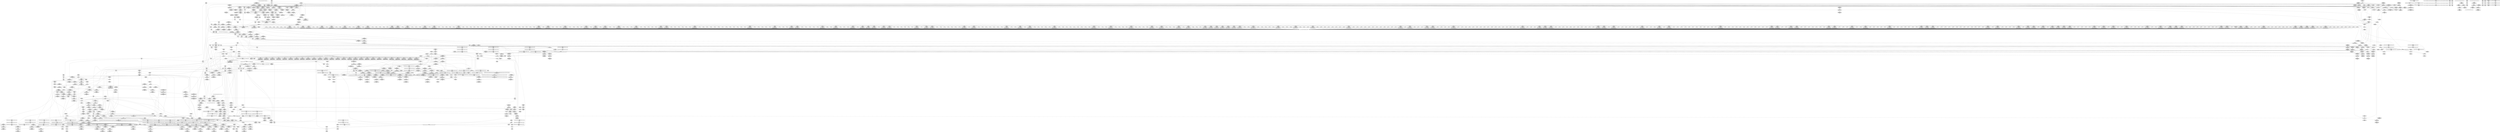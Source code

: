 digraph {
	CE0x49d2d00 [shape=record,shape=Mrecord,label="{CE0x49d2d00|i64_6|*Constant*|*SummSink*}"]
	CE0x4968a40 [shape=record,shape=Mrecord,label="{CE0x4968a40|80:_i64,_:_CRE_589,590_}"]
	CE0x49804e0 [shape=record,shape=Mrecord,label="{CE0x49804e0|80:_i64,_:_CRE_1880,1884_|*MultipleSource*|security/apparmor/include/apparmor.h,117|*LoadInst*|security/apparmor/include/apparmor.h,117}"]
	CE0x4969b40 [shape=record,shape=Mrecord,label="{CE0x4969b40|80:_i64,_:_CRE_605,606_}"]
	CE0x4983850 [shape=record,shape=Mrecord,label="{CE0x4983850|get_current:bb|*SummSink*}"]
	CE0x49a39f0 [shape=record,shape=Mrecord,label="{CE0x49a39f0|__aa_current_profile:tmp6|security/apparmor/include/context.h,138|*SummSource*}"]
	CE0x4920c20 [shape=record,shape=Mrecord,label="{CE0x4920c20|_call_void_mcount()_#2|*SummSink*}"]
	CE0x4931d60 [shape=record,shape=Mrecord,label="{CE0x4931d60|aa_cred_profile:tmp19|security/apparmor/include/context.h,100|*SummSink*}"]
	CE0x497da10 [shape=record,shape=Mrecord,label="{CE0x497da10|80:_i64,_:_CRE_1728,1736_|*MultipleSource*|security/apparmor/include/apparmor.h,117|*LoadInst*|security/apparmor/include/apparmor.h,117}"]
	CE0x496c9f0 [shape=record,shape=Mrecord,label="{CE0x496c9f0|80:_i64,_:_CRE_720,736_|*MultipleSource*|security/apparmor/include/apparmor.h,117|*LoadInst*|security/apparmor/include/apparmor.h,117}"]
	CE0x497e5b0 [shape=record,shape=Mrecord,label="{CE0x497e5b0|80:_i64,_:_CRE_1784,1792_|*MultipleSource*|security/apparmor/include/apparmor.h,117|*LoadInst*|security/apparmor/include/apparmor.h,117}"]
	CE0x49bbed0 [shape=record,shape=Mrecord,label="{CE0x49bbed0|get_current:entry}"]
	CE0x4924090 [shape=record,shape=Mrecord,label="{CE0x4924090|i64_1|*Constant*}"]
	CE0x4906fd0 [shape=record,shape=Mrecord,label="{CE0x4906fd0|i32_5|*Constant*|*SummSink*}"]
	CE0x4943f70 [shape=record,shape=Mrecord,label="{CE0x4943f70|i64_0|*Constant*|*SummSink*}"]
	CE0x4932fc0 [shape=record,shape=Mrecord,label="{CE0x4932fc0|80:_i64,_:_CRE_268,272_|*MultipleSource*|security/apparmor/include/apparmor.h,117|*LoadInst*|security/apparmor/include/apparmor.h,117}"]
	CE0x49d4650 [shape=record,shape=Mrecord,label="{CE0x49d4650|i64*_getelementptr_inbounds_(_16_x_i64_,_16_x_i64_*___llvm_gcov_ctr46,_i64_0,_i64_4)|*Constant*|*SummSink*}"]
	CE0x4943c60 [shape=record,shape=Mrecord,label="{CE0x4943c60|GLOBAL:__llvm_gcov_ctr84|Global_var:__llvm_gcov_ctr84|*SummSink*}"]
	CE0x48ffcc0 [shape=record,shape=Mrecord,label="{CE0x48ffcc0|apparmor_path_chown:bb|*SummSink*}"]
	CE0x49c86e0 [shape=record,shape=Mrecord,label="{CE0x49c86e0|i64*_getelementptr_inbounds_(_16_x_i64_,_16_x_i64_*___llvm_gcov_ctr46,_i64_0,_i64_14)|*Constant*|*SummSink*}"]
	CE0x49a7cf0 [shape=record,shape=Mrecord,label="{CE0x49a7cf0|0:_i8,_:_GCMR___aa_current_profile.__warned_internal_global_i8_0,_section_.data.unlikely_,_align_1:_elem_0:default:}"]
	CE0x49c7180 [shape=record,shape=Mrecord,label="{CE0x49c7180|i64*_getelementptr_inbounds_(_2_x_i64_,_2_x_i64_*___llvm_gcov_ctr112,_i64_0,_i64_1)|*Constant*}"]
	CE0x499ff50 [shape=record,shape=Mrecord,label="{CE0x499ff50|__aa_current_profile:tmp9|security/apparmor/include/context.h,138}"]
	CE0x4937330 [shape=record,shape=Mrecord,label="{CE0x4937330|80:_i64,_:_CRE_425,426_}"]
	CE0x498fe90 [shape=record,shape=Mrecord,label="{CE0x498fe90|common_perm:tmp10|security/apparmor/lsm.c,172|*SummSource*}"]
	CE0x49727e0 [shape=record,shape=Mrecord,label="{CE0x49727e0|80:_i64,_:_CRE_1306,1307_}"]
	CE0x4946c60 [shape=record,shape=Mrecord,label="{CE0x4946c60|apparmor_path_chown:tmp4|security/apparmor/lsm.c,357|*SummSource*}"]
	CE0x49d83d0 [shape=record,shape=Mrecord,label="{CE0x49d83d0|i64*_getelementptr_inbounds_(_16_x_i64_,_16_x_i64_*___llvm_gcov_ctr46,_i64_0,_i64_14)|*Constant*|*SummSource*}"]
	CE0x496efc0 [shape=record,shape=Mrecord,label="{CE0x496efc0|80:_i64,_:_CRE_1235,1236_}"]
	CE0x496eeb0 [shape=record,shape=Mrecord,label="{CE0x496eeb0|80:_i64,_:_CRE_1234,1235_}"]
	CE0x49416d0 [shape=record,shape=Mrecord,label="{CE0x49416d0|80:_i64,_:_CRE_457,458_}"]
	CE0x497f720 [shape=record,shape=Mrecord,label="{CE0x497f720|80:_i64,_:_CRE_1856,1864_|*MultipleSource*|security/apparmor/include/apparmor.h,117|*LoadInst*|security/apparmor/include/apparmor.h,117}"]
	CE0x4947490 [shape=record,shape=Mrecord,label="{CE0x4947490|apparmor_path_chown:mode|security/apparmor/lsm.c,357|*SummSink*}"]
	CE0x49e2170 [shape=record,shape=Mrecord,label="{CE0x49e2170|aa_cred_profile:expval|security/apparmor/include/context.h,100}"]
	CE0x4904330 [shape=record,shape=Mrecord,label="{CE0x4904330|COLLAPSED:_GCMRE___llvm_gcov_ctr84_internal_global_6_x_i64_zeroinitializer:_elem_0:default:}"]
	CE0x49a91e0 [shape=record,shape=Mrecord,label="{CE0x49a91e0|__aa_current_profile:tmp13|security/apparmor/include/context.h,138|*SummSource*}"]
	CE0x49c8f20 [shape=record,shape=Mrecord,label="{CE0x49c8f20|aa_cred_profile:tmp33|security/apparmor/include/context.h,101}"]
	CE0x4936cd0 [shape=record,shape=Mrecord,label="{CE0x4936cd0|80:_i64,_:_CRE_419,420_}"]
	CE0x4965560 [shape=record,shape=Mrecord,label="{CE0x4965560|__aa_current_profile:tobool|security/apparmor/include/context.h,138|*SummSource*}"]
	CE0x49818d0 [shape=record,shape=Mrecord,label="{CE0x49818d0|80:_i64,_:_CRE_2264,2268_|*MultipleSource*|security/apparmor/include/apparmor.h,117|*LoadInst*|security/apparmor/include/apparmor.h,117}"]
	CE0x520ef50 [shape=record,shape=Mrecord,label="{CE0x520ef50|i32_0|*Constant*}"]
	CE0x491d570 [shape=record,shape=Mrecord,label="{CE0x491d570|GLOBAL:mediated_filesystem|*Constant*|*SummSink*}"]
	CE0x496dfd0 [shape=record,shape=Mrecord,label="{CE0x496dfd0|80:_i64,_:_CRE_1220,1221_}"]
	CE0x4981300 [shape=record,shape=Mrecord,label="{CE0x4981300|80:_i64,_:_CRE_2120,2248_|*MultipleSource*|security/apparmor/include/apparmor.h,117|*LoadInst*|security/apparmor/include/apparmor.h,117}"]
	CE0x49254e0 [shape=record,shape=Mrecord,label="{CE0x49254e0|apparmor_path_chown:uid2|security/apparmor/lsm.c,357}"]
	CE0x49c9610 [shape=record,shape=Mrecord,label="{CE0x49c9610|aa_cred_profile:profile11|security/apparmor/include/context.h,101|*SummSource*}"]
	CE0x49e3eb0 [shape=record,shape=Mrecord,label="{CE0x49e3eb0|_call_void_asm_sideeffect_1:_09ud2_0A.pushsection___bug_table,_22a_22_0A2:_09.long_1b_-_2b,_$_0:c_-_2b_0A_09.word_$_1:c_,_0_0A_09.org_2b+$_2:c_0A.popsection_,_i,i,i,_dirflag_,_fpsr_,_flags_(i8*_getelementptr_inbounds_(_36_x_i8_,_36_x_i8_*_.str12,_i32_0,_i32_0),_i32_100,_i64_12)_#2,_!dbg_!15490,_!srcloc_!15493|security/apparmor/include/context.h,100|*SummSource*}"]
	CE0x4941c20 [shape=record,shape=Mrecord,label="{CE0x4941c20|80:_i64,_:_CRE_462,463_}"]
	CE0x496e0e0 [shape=record,shape=Mrecord,label="{CE0x496e0e0|80:_i64,_:_CRE_1221,1222_}"]
	CE0x4955230 [shape=record,shape=Mrecord,label="{CE0x4955230|common_perm:path|Function::common_perm&Arg::path::|*SummSink*}"]
	CE0x4978000 [shape=record,shape=Mrecord,label="{CE0x4978000|80:_i64,_:_CRE_1600,1604_|*MultipleSource*|security/apparmor/include/apparmor.h,117|*LoadInst*|security/apparmor/include/apparmor.h,117}"]
	CE0x49829e0 [shape=record,shape=Mrecord,label="{CE0x49829e0|common_perm:tmp2|security/apparmor/lsm.c,169}"]
	CE0x496d970 [shape=record,shape=Mrecord,label="{CE0x496d970|80:_i64,_:_CRE_1214,1215_}"]
	CE0x499fb00 [shape=record,shape=Mrecord,label="{CE0x499fb00|GLOBAL:__llvm_gcov_ctr46|Global_var:__llvm_gcov_ctr46}"]
	CE0x494d870 [shape=record,shape=Mrecord,label="{CE0x494d870|80:_i64,_:_CRE_80,88_|*MultipleSource*|security/apparmor/include/apparmor.h,117|*LoadInst*|security/apparmor/include/apparmor.h,117}"]
	CE0x49232c0 [shape=record,shape=Mrecord,label="{CE0x49232c0|mediated_filesystem:tmp|*SummSource*}"]
	CE0x49a5660 [shape=record,shape=Mrecord,label="{CE0x49a5660|44:_i32,_48:_i16,_128:_i8*,_:_SCMRE_36,40_|*MultipleSource*|Function::aa_cred_profile&Arg::cred::|security/apparmor/include/context.h,99|security/apparmor/include/context.h,138}"]
	CE0x49a7610 [shape=record,shape=Mrecord,label="{CE0x49a7610|i32_22|*Constant*|*SummSink*}"]
	CE0x49684f0 [shape=record,shape=Mrecord,label="{CE0x49684f0|80:_i64,_:_CRE_584,585_}"]
	CE0x4969700 [shape=record,shape=Mrecord,label="{CE0x4969700|80:_i64,_:_CRE_601,602_}"]
	CE0x4974100 [shape=record,shape=Mrecord,label="{CE0x4974100|80:_i64,_:_CRE_1330,1331_}"]
	CE0x4944150 [shape=record,shape=Mrecord,label="{CE0x4944150|i64*_getelementptr_inbounds_(_6_x_i64_,_6_x_i64_*___llvm_gcov_ctr84,_i64_0,_i64_3)|*Constant*}"]
	CE0x4949820 [shape=record,shape=Mrecord,label="{CE0x4949820|common_perm:bb|*SummSink*}"]
	CE0x495c610 [shape=record,shape=Mrecord,label="{CE0x495c610|i8*_getelementptr_inbounds_(_36_x_i8_,_36_x_i8_*_.str12,_i32_0,_i32_0)|*Constant*|*SummSource*}"]
	CE0x4995c60 [shape=record,shape=Mrecord,label="{CE0x4995c60|GLOBAL:__aa_current_profile|*Constant*|*SummSource*}"]
	CE0x497d2d0 [shape=record,shape=Mrecord,label="{CE0x497d2d0|80:_i64,_:_CRE_1696,1704_|*MultipleSource*|security/apparmor/include/apparmor.h,117|*LoadInst*|security/apparmor/include/apparmor.h,117}"]
	CE0x49a9df0 [shape=record,shape=Mrecord,label="{CE0x49a9df0|i64*_getelementptr_inbounds_(_16_x_i64_,_16_x_i64_*___llvm_gcov_ctr46,_i64_0,_i64_1)|*Constant*|*SummSink*}"]
	CE0x4987fa0 [shape=record,shape=Mrecord,label="{CE0x4987fa0|0:_%struct.aa_profile*,_:_CMRE_0,8_|*MultipleSource*|security/apparmor/include/context.h,99|*LoadInst*|security/apparmor/include/context.h,99|security/apparmor/include/context.h,100}"]
	CE0x4989640 [shape=record,shape=Mrecord,label="{CE0x4989640|void_(i8*,_i32,_i64)*_asm_sideeffect_1:_09ud2_0A.pushsection___bug_table,_22a_22_0A2:_09.long_1b_-_2b,_$_0:c_-_2b_0A_09.word_$_1:c_,_0_0A_09.org_2b+$_2:c_0A.popsection_,_i,i,i,_dirflag_,_fpsr_,_flags_|*SummSource*}"]
	CE0x4970fa0 [shape=record,shape=Mrecord,label="{CE0x4970fa0|80:_i64,_:_CRE_1265,1266_}"]
	CE0x49415c0 [shape=record,shape=Mrecord,label="{CE0x49415c0|80:_i64,_:_CRE_456,457_}"]
	CE0x494a560 [shape=record,shape=Mrecord,label="{CE0x494a560|apparmor_path_chown:i_mode|security/apparmor/lsm.c,358|*SummSink*}"]
	CE0x4954390 [shape=record,shape=Mrecord,label="{CE0x4954390|common_perm:entry}"]
	CE0x498be40 [shape=record,shape=Mrecord,label="{CE0x498be40|i64*_getelementptr_inbounds_(_16_x_i64_,_16_x_i64_*___llvm_gcov_ctr46,_i64_0,_i64_13)|*Constant*|*SummSource*}"]
	CE0x4924e40 [shape=record,shape=Mrecord,label="{CE0x4924e40|apparmor_path_chown:tmp2|*LoadInst*|security/apparmor/lsm.c,357|*SummSource*}"]
	CE0x490c5a0 [shape=record,shape=Mrecord,label="{CE0x490c5a0|i64*_getelementptr_inbounds_(_2_x_i64_,_2_x_i64_*___llvm_gcov_ctr55,_i64_0,_i64_0)|*Constant*|*SummSink*}"]
	CE0x490d6b0 [shape=record,shape=Mrecord,label="{CE0x490d6b0|apparmor_path_chown:tmp6|*LoadInst*|security/apparmor/lsm.c,358|*SummSource*}"]
	CE0x4910860 [shape=record,shape=Mrecord,label="{CE0x4910860|apparmor_path_chown:uid|security/apparmor/lsm.c, 355|*SummSource*}"]
	CE0x49583e0 [shape=record,shape=Mrecord,label="{CE0x49583e0|mediated_filesystem:i_sb|security/apparmor/include/apparmor.h,117}"]
	CE0x4963e60 [shape=record,shape=Mrecord,label="{CE0x4963e60|44:_i32,_48:_i16,_128:_i8*,_:_SCMRE_32,36_|*MultipleSource*|Function::aa_cred_profile&Arg::cred::|security/apparmor/include/context.h,99|security/apparmor/include/context.h,138}"]
	CE0x4964340 [shape=record,shape=Mrecord,label="{CE0x4964340|__aa_current_profile:tmp|*SummSource*}"]
	CE0x4947e30 [shape=record,shape=Mrecord,label="{CE0x4947e30|common_perm:cmp|security/apparmor/lsm.c,169}"]
	CE0x495da90 [shape=record,shape=Mrecord,label="{CE0x495da90|i64*_getelementptr_inbounds_(_11_x_i64_,_11_x_i64_*___llvm_gcov_ctr58,_i64_0,_i64_9)|*Constant*|*SummSink*}"]
	CE0x497ddf0 [shape=record,shape=Mrecord,label="{CE0x497ddf0|80:_i64,_:_CRE_1752,1760_|*MultipleSource*|security/apparmor/include/apparmor.h,117|*LoadInst*|security/apparmor/include/apparmor.h,117}"]
	CE0x497c2e0 [shape=record,shape=Mrecord,label="{CE0x497c2e0|80:_i64,_:_CRE_1674,1675_}"]
	CE0x4966250 [shape=record,shape=Mrecord,label="{CE0x4966250|80:_i64,_:_CRE_528,536_|*MultipleSource*|security/apparmor/include/apparmor.h,117|*LoadInst*|security/apparmor/include/apparmor.h,117}"]
	CE0x49a1c30 [shape=record,shape=Mrecord,label="{CE0x49a1c30|aa_cred_profile:do.end8|*SummSink*}"]
	CE0x4933590 [shape=record,shape=Mrecord,label="{CE0x4933590|80:_i64,_:_CRE_288,296_|*MultipleSource*|security/apparmor/include/apparmor.h,117|*LoadInst*|security/apparmor/include/apparmor.h,117}"]
	CE0x4934320 [shape=record,shape=Mrecord,label="{CE0x4934320|80:_i64,_:_CRE_344,352_|*MultipleSource*|security/apparmor/include/apparmor.h,117|*LoadInst*|security/apparmor/include/apparmor.h,117}"]
	CE0x491d680 [shape=record,shape=Mrecord,label="{CE0x491d680|mediated_filesystem:entry}"]
	CE0x49c9e40 [shape=record,shape=Mrecord,label="{CE0x49c9e40|aa_cred_profile:tmp34|security/apparmor/include/context.h,101|*SummSink*}"]
	CE0x498f1e0 [shape=record,shape=Mrecord,label="{CE0x498f1e0|common_perm:error.0|*SummSink*}"]
	CE0x49673f0 [shape=record,shape=Mrecord,label="{CE0x49673f0|80:_i64,_:_CRE_568,569_}"]
	CE0x4956250 [shape=record,shape=Mrecord,label="{CE0x4956250|_ret_i32_%error.0,_!dbg_!15483|security/apparmor/lsm.c,172|*SummSource*}"]
	CE0x498fd10 [shape=record,shape=Mrecord,label="{CE0x498fd10|common_perm:tmp10|security/apparmor/lsm.c,172}"]
	CE0x4969810 [shape=record,shape=Mrecord,label="{CE0x4969810|80:_i64,_:_CRE_602,603_}"]
	CE0x4940960 [shape=record,shape=Mrecord,label="{CE0x4940960|apparmor_path_chown:d_inode4|security/apparmor/lsm.c,358|*SummSink*}"]
	CE0x49a9aa0 [shape=record,shape=Mrecord,label="{CE0x49a9aa0|get_current:tmp1}"]
	CE0x496f0d0 [shape=record,shape=Mrecord,label="{CE0x496f0d0|80:_i64,_:_CRE_1236,1237_}"]
	CE0x496a3c0 [shape=record,shape=Mrecord,label="{CE0x496a3c0|80:_i64,_:_CRE_613,614_}"]
	CE0x49983f0 [shape=record,shape=Mrecord,label="{CE0x49983f0|common_perm:mode|security/apparmor/lsm.c,169|*SummSink*}"]
	CE0x497bfb0 [shape=record,shape=Mrecord,label="{CE0x497bfb0|80:_i64,_:_CRE_1671,1672_}"]
	CE0x4975310 [shape=record,shape=Mrecord,label="{CE0x4975310|80:_i64,_:_CRE_1347,1348_}"]
	CE0x4923c80 [shape=record,shape=Mrecord,label="{CE0x4923c80|apparmor_path_chown:tmp13|security/apparmor/lsm.c,361|*SummSource*}"]
	CE0x49aa4f0 [shape=record,shape=Mrecord,label="{CE0x49aa4f0|get_current:tmp2}"]
	CE0x49a0690 [shape=record,shape=Mrecord,label="{CE0x49a0690|aa_cred_profile:do.body5|*SummSink*}"]
	CE0x49be1e0 [shape=record,shape=Mrecord,label="{CE0x49be1e0|GLOBAL:aa_cred_profile|*Constant*|*SummSink*}"]
	CE0x4979420 [shape=record,shape=Mrecord,label="{CE0x4979420|80:_i64,_:_CRE_1630,1631_}"]
	CE0x4964200 [shape=record,shape=Mrecord,label="{CE0x4964200|get_current:tmp3}"]
	CE0x49e3300 [shape=record,shape=Mrecord,label="{CE0x49e3300|aa_cred_profile:tmp20|security/apparmor/include/context.h,100}"]
	CE0x49d5280 [shape=record,shape=Mrecord,label="{CE0x49d5280|aa_cred_profile:do.end8}"]
	CE0x4962a90 [shape=record,shape=Mrecord,label="{CE0x4962a90|80:_i64,_:_CRE_438,439_}"]
	CE0x49801b0 [shape=record,shape=Mrecord,label="{CE0x49801b0|80:_i64,_:_CRE_1877,1878_}"]
	CE0x496bc30 [shape=record,shape=Mrecord,label="{CE0x496bc30|80:_i64,_:_CRE_656,664_|*MultipleSource*|security/apparmor/include/apparmor.h,117|*LoadInst*|security/apparmor/include/apparmor.h,117}"]
	CE0x49772f0 [shape=record,shape=Mrecord,label="{CE0x49772f0|80:_i64,_:_CRE_1384,1392_|*MultipleSource*|security/apparmor/include/apparmor.h,117|*LoadInst*|security/apparmor/include/apparmor.h,117}"]
	CE0x497c500 [shape=record,shape=Mrecord,label="{CE0x497c500|80:_i64,_:_CRE_1676,1677_}"]
	CE0x49a2260 [shape=record,shape=Mrecord,label="{CE0x49a2260|i64*_getelementptr_inbounds_(_11_x_i64_,_11_x_i64_*___llvm_gcov_ctr58,_i64_0,_i64_0)|*Constant*|*SummSink*}"]
	CE0x498a090 [shape=record,shape=Mrecord,label="{CE0x498a090|i32_100|*Constant*|*SummSource*}"]
	CE0x4977840 [shape=record,shape=Mrecord,label="{CE0x4977840|80:_i64,_:_CRE_1568,1584_|*MultipleSource*|security/apparmor/include/apparmor.h,117|*LoadInst*|security/apparmor/include/apparmor.h,117}"]
	CE0x494dbb0 [shape=record,shape=Mrecord,label="{CE0x494dbb0|80:_i64,_:_CRE_96,104_|*MultipleSource*|security/apparmor/include/apparmor.h,117|*LoadInst*|security/apparmor/include/apparmor.h,117}"]
	CE0x498e8a0 [shape=record,shape=Mrecord,label="{CE0x498e8a0|_ret_i32_%call17,_!dbg_!15526|security/apparmor/file.c,307}"]
	CE0x4972a00 [shape=record,shape=Mrecord,label="{CE0x4972a00|80:_i64,_:_CRE_1308,1309_}"]
	CE0x496d7b0 [shape=record,shape=Mrecord,label="{CE0x496d7b0|80:_i64,_:_CRE_1212,1213_}"]
	CE0x4986cf0 [shape=record,shape=Mrecord,label="{CE0x4986cf0|aa_cred_profile:tmp13|*SummSource*}"]
	"CONST[source:2(external),value:2(dynamic)][purpose:{subject}][SrcIdx:5]"
	CE0x49c8970 [shape=record,shape=Mrecord,label="{CE0x49c8970|aa_cred_profile:tmp32|security/apparmor/include/context.h,101}"]
	CE0x498a550 [shape=record,shape=Mrecord,label="{CE0x498a550|i64_12|*Constant*}"]
	CE0x49350b0 [shape=record,shape=Mrecord,label="{CE0x49350b0|80:_i64,_:_CRE_393,394_}"]
	CE0x49be9d0 [shape=record,shape=Mrecord,label="{CE0x49be9d0|_ret_%struct.aa_profile*_%tmp34,_!dbg_!15510|security/apparmor/include/context.h,101|*SummSource*}"]
	CE0x49475d0 [shape=record,shape=Mrecord,label="{CE0x49475d0|i32_4|*Constant*}"]
	CE0x4934130 [shape=record,shape=Mrecord,label="{CE0x4934130|80:_i64,_:_CRE_336,344_|*MultipleSource*|security/apparmor/include/apparmor.h,117|*LoadInst*|security/apparmor/include/apparmor.h,117}"]
	CE0x497b1e0 [shape=record,shape=Mrecord,label="{CE0x497b1e0|80:_i64,_:_CRE_1658,1659_}"]
	CE0x4967720 [shape=record,shape=Mrecord,label="{CE0x4967720|80:_i64,_:_CRE_571,572_}"]
	CE0x49a0bf0 [shape=record,shape=Mrecord,label="{CE0x49a0bf0|aa_cred_profile:do.end10}"]
	CE0x496a910 [shape=record,shape=Mrecord,label="{CE0x496a910|80:_i64,_:_CRE_618,619_}"]
	CE0x49789e0 [shape=record,shape=Mrecord,label="{CE0x49789e0|80:_i64,_:_CRE_1620,1621_}"]
	CE0x49e5b30 [shape=record,shape=Mrecord,label="{CE0x49e5b30|aa_cred_profile:tmp25|security/apparmor/include/context.h,100}"]
	CE0x49559f0 [shape=record,shape=Mrecord,label="{CE0x49559f0|common_perm:mask|Function::common_perm&Arg::mask::}"]
	CE0x4957a60 [shape=record,shape=Mrecord,label="{CE0x4957a60|_call_void_mcount()_#2|*SummSource*}"]
	CE0x49485d0 [shape=record,shape=Mrecord,label="{CE0x49485d0|mediated_filesystem:inode|Function::mediated_filesystem&Arg::inode::|*SummSink*}"]
	CE0x49682d0 [shape=record,shape=Mrecord,label="{CE0x49682d0|80:_i64,_:_CRE_582,583_}"]
	CE0x4967b60 [shape=record,shape=Mrecord,label="{CE0x4967b60|80:_i64,_:_CRE_575,576_}"]
	CE0x498b2c0 [shape=record,shape=Mrecord,label="{CE0x498b2c0|aa_cred_profile:tmp26|security/apparmor/include/context.h,100|*SummSink*}"]
	CE0x499e0e0 [shape=record,shape=Mrecord,label="{CE0x499e0e0|__aa_current_profile:tmp5|security/apparmor/include/context.h,138|*SummSink*}"]
	CE0x4974980 [shape=record,shape=Mrecord,label="{CE0x4974980|80:_i64,_:_CRE_1338,1339_}"]
	CE0x496cbe0 [shape=record,shape=Mrecord,label="{CE0x496cbe0|80:_i64,_:_CRE_736,880_|*MultipleSource*|security/apparmor/include/apparmor.h,117|*LoadInst*|security/apparmor/include/apparmor.h,117}"]
	CE0x4966060 [shape=record,shape=Mrecord,label="{CE0x4966060|80:_i64,_:_CRE_512,528_|*MultipleSource*|security/apparmor/include/apparmor.h,117|*LoadInst*|security/apparmor/include/apparmor.h,117}"]
	CE0x49a0d40 [shape=record,shape=Mrecord,label="{CE0x49a0d40|GLOBAL:current_task|Global_var:current_task|*SummSource*}"]
	CE0x49a3420 [shape=record,shape=Mrecord,label="{CE0x49a3420|i64*_getelementptr_inbounds_(_16_x_i64_,_16_x_i64_*___llvm_gcov_ctr46,_i64_0,_i64_0)|*Constant*}"]
	CE0x4934510 [shape=record,shape=Mrecord,label="{CE0x4934510|80:_i64,_:_CRE_352,360_|*MultipleSource*|security/apparmor/include/apparmor.h,117|*LoadInst*|security/apparmor/include/apparmor.h,117}"]
	CE0x496c230 [shape=record,shape=Mrecord,label="{CE0x496c230|80:_i64,_:_CRE_680,696_|*MultipleSource*|security/apparmor/include/apparmor.h,117|*LoadInst*|security/apparmor/include/apparmor.h,117}"]
	CE0x4955ed0 [shape=record,shape=Mrecord,label="{CE0x4955ed0|common_perm:cond|Function::common_perm&Arg::cond::|*SummSink*}"]
	CE0x49d1c40 [shape=record,shape=Mrecord,label="{CE0x49d1c40|aa_cred_profile:if.then|*SummSource*}"]
	CE0x49981c0 [shape=record,shape=Mrecord,label="{CE0x49981c0|_call_void_mcount()_#2|*SummSink*}"]
	CE0x4935680 [shape=record,shape=Mrecord,label="{CE0x4935680|80:_i64,_:_CRE_398,399_}"]
	CE0x49824f0 [shape=record,shape=Mrecord,label="{CE0x49824f0|_ret_%struct.aa_profile*_%call4,_!dbg_!15494|security/apparmor/include/context.h,138}"]
	CE0x4941d30 [shape=record,shape=Mrecord,label="{CE0x4941d30|80:_i64,_:_CRE_463,464_}"]
	CE0x49d4ac0 [shape=record,shape=Mrecord,label="{CE0x49d4ac0|aa_cred_profile:tmp10|security/apparmor/include/context.h,100}"]
	CE0x49e2300 [shape=record,shape=Mrecord,label="{CE0x49e2300|aa_cred_profile:bb|*SummSink*}"]
	CE0x4951260 [shape=record,shape=Mrecord,label="{CE0x4951260|i64*_getelementptr_inbounds_(_5_x_i64_,_5_x_i64_*___llvm_gcov_ctr57,_i64_0,_i64_3)|*Constant*|*SummSource*}"]
	CE0x4977e10 [shape=record,shape=Mrecord,label="{CE0x4977e10|80:_i64,_:_CRE_1596,1600_|*MultipleSource*|security/apparmor/include/apparmor.h,117|*LoadInst*|security/apparmor/include/apparmor.h,117}"]
	CE0x49bd670 [shape=record,shape=Mrecord,label="{CE0x49bd670|__aa_current_profile:tmp21|security/apparmor/include/context.h,138|*SummSink*}"]
	CE0x49d8c30 [shape=record,shape=Mrecord,label="{CE0x49d8c30|aa_cred_profile:tmp5|security/apparmor/include/context.h,99|*SummSource*}"]
	CE0x4971d70 [shape=record,shape=Mrecord,label="{CE0x4971d70|80:_i64,_:_CRE_1278,1279_}"]
	CE0x4906af0 [shape=record,shape=Mrecord,label="{CE0x4906af0|i64*_getelementptr_inbounds_(_6_x_i64_,_6_x_i64_*___llvm_gcov_ctr84,_i64_0,_i64_0)|*Constant*}"]
	CE0x4967010 [shape=record,shape=Mrecord,label="{CE0x4967010|80:_i64,_:_CRE_564,565_}"]
	CE0x49bd440 [shape=record,shape=Mrecord,label="{CE0x49bd440|__aa_current_profile:call4|security/apparmor/include/context.h,138}"]
	CE0x4964be0 [shape=record,shape=Mrecord,label="{CE0x4964be0|__aa_current_profile:tmp3|*SummSource*}"]
	CE0x4973330 [shape=record,shape=Mrecord,label="{CE0x4973330|80:_i64,_:_CRE_1317,1318_}"]
	CE0x49597f0 [shape=record,shape=Mrecord,label="{CE0x49597f0|apparmor_path_chown:tmp20|security/apparmor/lsm.c,365|*SummSource*}"]
	CE0x496ffb0 [shape=record,shape=Mrecord,label="{CE0x496ffb0|80:_i64,_:_CRE_1250,1251_}"]
	CE0x496f400 [shape=record,shape=Mrecord,label="{CE0x496f400|80:_i64,_:_CRE_1239,1240_}"]
	CE0x490ab60 [shape=record,shape=Mrecord,label="{CE0x490ab60|apparmor_path_chown:tmp|*SummSource*}"]
	CE0x4963b60 [shape=record,shape=Mrecord,label="{CE0x4963b60|44:_i32,_48:_i16,_128:_i8*,_:_SCMRE_24,28_|*MultipleSource*|Function::aa_cred_profile&Arg::cred::|security/apparmor/include/context.h,99|security/apparmor/include/context.h,138}"]
	CE0x491efb0 [shape=record,shape=Mrecord,label="{CE0x491efb0|i32_5|*Constant*}"]
	CE0x4922830 [shape=record,shape=Mrecord,label="{CE0x4922830|i64*_getelementptr_inbounds_(_2_x_i64_,_2_x_i64_*___llvm_gcov_ctr55,_i64_0,_i64_1)|*Constant*}"]
	CE0x498b5d0 [shape=record,shape=Mrecord,label="{CE0x498b5d0|aa_cred_profile:tmp27|security/apparmor/include/context.h,100}"]
	CE0x4947770 [shape=record,shape=Mrecord,label="{CE0x4947770|i32_4|*Constant*|*SummSource*}"]
	CE0x4970c70 [shape=record,shape=Mrecord,label="{CE0x4970c70|80:_i64,_:_CRE_1262,1263_}"]
	CE0x495a7a0 [shape=record,shape=Mrecord,label="{CE0x495a7a0|__aa_current_profile:tmp14|security/apparmor/include/context.h,138|*SummSink*}"]
	CE0x4976eb0 [shape=record,shape=Mrecord,label="{CE0x4976eb0|80:_i64,_:_CRE_1373,1374_}"]
	CE0x49d57a0 [shape=record,shape=Mrecord,label="{CE0x49d57a0|44:_i32,_48:_i16,_128:_i8*,_:_SCMRE_80,88_|*MultipleSource*|Function::aa_cred_profile&Arg::cred::|security/apparmor/include/context.h,99|security/apparmor/include/context.h,138}"]
	CE0x4966df0 [shape=record,shape=Mrecord,label="{CE0x4966df0|80:_i64,_:_CRE_562,563_}"]
	CE0x4992b60 [shape=record,shape=Mrecord,label="{CE0x4992b60|mediated_filesystem:lnot|security/apparmor/include/apparmor.h,117}"]
	CE0x4964e10 [shape=record,shape=Mrecord,label="{CE0x4964e10|_call_void_mcount()_#2}"]
	CE0x49e1d80 [shape=record,shape=Mrecord,label="{CE0x49e1d80|aa_cred_profile:conv|security/apparmor/include/context.h,100|*SummSink*}"]
	CE0x49e4c20 [shape=record,shape=Mrecord,label="{CE0x49e4c20|aa_cred_profile:tmp23|security/apparmor/include/context.h,100|*SummSink*}"]
	CE0x4940e60 [shape=record,shape=Mrecord,label="{CE0x4940e60|apparmor_path_chown:tmp7|security/apparmor/lsm.c,358}"]
	CE0x4922c40 [shape=record,shape=Mrecord,label="{CE0x4922c40|apparmor_path_chown:gid.coerce|Function::apparmor_path_chown&Arg::gid.coerce::|*SummSink*}"]
	CE0x49aa3e0 [shape=record,shape=Mrecord,label="{CE0x49aa3e0|__aa_current_profile:tmp11|security/apparmor/include/context.h,138}"]
	CE0x4954b20 [shape=record,shape=Mrecord,label="{CE0x4954b20|i32_13|*Constant*|*SummSink*}"]
	CE0x4987de0 [shape=record,shape=Mrecord,label="{CE0x4987de0|aa_cred_profile:profile|security/apparmor/include/context.h,100|*SummSink*}"]
	CE0x4979860 [shape=record,shape=Mrecord,label="{CE0x4979860|80:_i64,_:_CRE_1634,1635_}"]
	CE0x49a4a60 [shape=record,shape=Mrecord,label="{CE0x49a4a60|aa_cred_profile:tmp6|security/apparmor/include/context.h,100|*SummSource*}"]
	CE0x49a3880 [shape=record,shape=Mrecord,label="{CE0x49a3880|__aa_current_profile:tmp6|security/apparmor/include/context.h,138}"]
	CE0x496eb80 [shape=record,shape=Mrecord,label="{CE0x496eb80|80:_i64,_:_CRE_1231,1232_}"]
	CE0x49e4540 [shape=record,shape=Mrecord,label="{CE0x49e4540|aa_cred_profile:tmp22|security/apparmor/include/context.h,100|*SummSink*}"]
	CE0x49178e0 [shape=record,shape=Mrecord,label="{CE0x49178e0|mediated_filesystem:tmp2|*SummSource*}"]
	CE0x495ea80 [shape=record,shape=Mrecord,label="{CE0x495ea80|i8_1|*Constant*|*SummSource*}"]
	CE0x4958480 [shape=record,shape=Mrecord,label="{CE0x4958480|mediated_filesystem:i_sb|security/apparmor/include/apparmor.h,117|*SummSource*}"]
	CE0x496a090 [shape=record,shape=Mrecord,label="{CE0x496a090|80:_i64,_:_CRE_610,611_}"]
	CE0x4958130 [shape=record,shape=Mrecord,label="{CE0x4958130|i32_8|*Constant*|*SummSink*}"]
	CE0x4962dc0 [shape=record,shape=Mrecord,label="{CE0x4962dc0|80:_i64,_:_CRE_441,442_}"]
	CE0x4973dd0 [shape=record,shape=Mrecord,label="{CE0x4973dd0|80:_i64,_:_CRE_1327,1328_}"]
	CE0x4959690 [shape=record,shape=Mrecord,label="{CE0x4959690|apparmor_path_chown:tmp20|security/apparmor/lsm.c,365}"]
	CE0x49e0a40 [shape=record,shape=Mrecord,label="{CE0x49e0a40|aa_cred_profile:bb}"]
	CE0x49d7d40 [shape=record,shape=Mrecord,label="{CE0x49d7d40|GLOBAL:__llvm_gcov_ctr46|Global_var:__llvm_gcov_ctr46|*SummSource*}"]
	CE0x4963420 [shape=record,shape=Mrecord,label="{CE0x4963420|80:_i64,_:_CRE_447,448_}"]
	CE0x4995a80 [shape=record,shape=Mrecord,label="{CE0x4995a80|GLOBAL:__aa_current_profile|*Constant*}"]
	CE0x49a1a40 [shape=record,shape=Mrecord,label="{CE0x49a1a40|__aa_current_profile:tmp4|security/apparmor/include/context.h,138|*SummSink*}"]
	CE0x49a6f00 [shape=record,shape=Mrecord,label="{CE0x49a6f00|44:_i32,_48:_i16,_128:_i8*,_:_SCMRE_8,16_|*MultipleSource*|Function::aa_cred_profile&Arg::cred::|security/apparmor/include/context.h,99|security/apparmor/include/context.h,138}"]
	CE0x4933d50 [shape=record,shape=Mrecord,label="{CE0x4933d50|80:_i64,_:_CRE_320,328_|*MultipleSource*|security/apparmor/include/apparmor.h,117|*LoadInst*|security/apparmor/include/apparmor.h,117}"]
	CE0x4958970 [shape=record,shape=Mrecord,label="{CE0x4958970|mediated_filesystem:tmp4|*LoadInst*|security/apparmor/include/apparmor.h,117|*SummSource*}"]
	CE0x4968930 [shape=record,shape=Mrecord,label="{CE0x4968930|80:_i64,_:_CRE_588,589_}"]
	CE0x4973cc0 [shape=record,shape=Mrecord,label="{CE0x4973cc0|80:_i64,_:_CRE_1326,1327_}"]
	CE0x4965e70 [shape=record,shape=Mrecord,label="{CE0x4965e70|80:_i64,_:_CRE_504,512_|*MultipleSource*|security/apparmor/include/apparmor.h,117|*LoadInst*|security/apparmor/include/apparmor.h,117}"]
	CE0x49a24b0 [shape=record,shape=Mrecord,label="{CE0x49a24b0|_call_void_mcount()_#2|*SummSource*}"]
	CE0x49781f0 [shape=record,shape=Mrecord,label="{CE0x49781f0|80:_i64,_:_CRE_1608,1612_|*MultipleSource*|security/apparmor/include/apparmor.h,117|*LoadInst*|security/apparmor/include/apparmor.h,117}"]
	CE0x49bee50 [shape=record,shape=Mrecord,label="{CE0x49bee50|_ret_%struct.aa_profile*_%tmp34,_!dbg_!15510|security/apparmor/include/context.h,101|*SummSink*}"]
	CE0x491f7e0 [shape=record,shape=Mrecord,label="{CE0x491f7e0|i32_1|*Constant*|*SummSink*}"]
	CE0x4970720 [shape=record,shape=Mrecord,label="{CE0x4970720|80:_i64,_:_CRE_1257,1258_}"]
	CE0x49670c0 [shape=record,shape=Mrecord,label="{CE0x49670c0|80:_i64,_:_CRE_565,566_}"]
	CE0x4922f30 [shape=record,shape=Mrecord,label="{CE0x4922f30|apparmor_path_chown:cond|security/apparmor/lsm.c, 357|*SummSink*}"]
	CE0x49520b0 [shape=record,shape=Mrecord,label="{CE0x49520b0|common_perm:tmp8|security/apparmor/lsm.c,170|*SummSource*}"]
	CE0x498ce40 [shape=record,shape=Mrecord,label="{CE0x498ce40|aa_path_perm:op|Function::aa_path_perm&Arg::op::|*SummSource*}"]
	CE0x4959ca0 [shape=record,shape=Mrecord,label="{CE0x4959ca0|_ret_i32_%retval.0,_!dbg_!15488|security/apparmor/lsm.c,365|*SummSource*}"]
	CE0x494da10 [shape=record,shape=Mrecord,label="{CE0x494da10|80:_i64,_:_CRE_88,96_|*MultipleSource*|security/apparmor/include/apparmor.h,117|*LoadInst*|security/apparmor/include/apparmor.h,117}"]
	CE0x4943ae0 [shape=record,shape=Mrecord,label="{CE0x4943ae0|GLOBAL:__llvm_gcov_ctr84|Global_var:__llvm_gcov_ctr84}"]
	CE0x4958df0 [shape=record,shape=Mrecord,label="{CE0x4958df0|i32_10|*Constant*|*SummSource*}"]
	CE0x49652a0 [shape=record,shape=Mrecord,label="{CE0x49652a0|get_current:tmp1|*SummSource*}"]
	CE0x497afc0 [shape=record,shape=Mrecord,label="{CE0x497afc0|80:_i64,_:_CRE_1656,1657_}"]
	CE0x4940240 [shape=record,shape=Mrecord,label="{CE0x4940240|apparmor_path_chown:tmp3|security/apparmor/lsm.c,357|*SummSink*}"]
	CE0x4906200 [shape=record,shape=Mrecord,label="{CE0x4906200|apparmor_path_chown:tmp14|security/apparmor/lsm.c,361|*SummSink*}"]
	CE0x49454e0 [shape=record,shape=Mrecord,label="{CE0x49454e0|apparmor_path_chown:tmp16|security/apparmor/lsm.c,362}"]
	CE0x49a7b80 [shape=record,shape=Mrecord,label="{CE0x49a7b80|__aa_current_profile:tmp8|security/apparmor/include/context.h,138}"]
	CE0x499eef0 [shape=record,shape=Mrecord,label="{CE0x499eef0|__aa_current_profile:tmp12|security/apparmor/include/context.h,138|*SummSource*}"]
	CE0x4942280 [shape=record,shape=Mrecord,label="{CE0x4942280|80:_i64,_:_CRE_488,496_|*MultipleSource*|security/apparmor/include/apparmor.h,117|*LoadInst*|security/apparmor/include/apparmor.h,117}"]
	CE0x49a13c0 [shape=record,shape=Mrecord,label="{CE0x49a13c0|%struct.task_struct*_(%struct.task_struct**)*_asm_movq_%gs:$_1:P_,$0_,_r,im,_dirflag_,_fpsr_,_flags_|*SummSink*}"]
	CE0x49d7dd0 [shape=record,shape=Mrecord,label="{CE0x49d7dd0|aa_cred_profile:tmp7|security/apparmor/include/context.h,100|*SummSource*}"]
	CE0x49e4030 [shape=record,shape=Mrecord,label="{CE0x49e4030|_call_void_asm_sideeffect_1:_09ud2_0A.pushsection___bug_table,_22a_22_0A2:_09.long_1b_-_2b,_$_0:c_-_2b_0A_09.word_$_1:c_,_0_0A_09.org_2b+$_2:c_0A.popsection_,_i,i,i,_dirflag_,_fpsr_,_flags_(i8*_getelementptr_inbounds_(_36_x_i8_,_36_x_i8_*_.str12,_i32_0,_i32_0),_i32_100,_i64_12)_#2,_!dbg_!15490,_!srcloc_!15493|security/apparmor/include/context.h,100|*SummSink*}"]
	CE0x4943840 [shape=record,shape=Mrecord,label="{CE0x4943840|apparmor_path_chown:tmp11|security/apparmor/lsm.c,361|*SummSource*}"]
	CE0x496e410 [shape=record,shape=Mrecord,label="{CE0x496e410|80:_i64,_:_CRE_1224,1225_}"]
	CE0x498c550 [shape=record,shape=Mrecord,label="{CE0x498c550|aa_cred_profile:tmp28|security/apparmor/include/context.h,100}"]
	CE0x4924760 [shape=record,shape=Mrecord,label="{CE0x4924760|apparmor_path_chown:cond|security/apparmor/lsm.c, 357}"]
	CE0x4918040 [shape=record,shape=Mrecord,label="{CE0x4918040|apparmor_path_chown:coerce.dive1|*SummSink*}"]
	CE0x4951960 [shape=record,shape=Mrecord,label="{CE0x4951960|common_perm:tmp7|security/apparmor/lsm.c,170|*SummSource*}"]
	CE0x4906bd0 [shape=record,shape=Mrecord,label="{CE0x4906bd0|i64*_getelementptr_inbounds_(_6_x_i64_,_6_x_i64_*___llvm_gcov_ctr84,_i64_0,_i64_0)|*Constant*|*SummSource*}"]
	CE0x499ec20 [shape=record,shape=Mrecord,label="{CE0x499ec20|aa_cred_profile:tmp1|*SummSource*}"]
	CE0x498b250 [shape=record,shape=Mrecord,label="{CE0x498b250|aa_cred_profile:tmp26|security/apparmor/include/context.h,100|*SummSource*}"]
	CE0x4936890 [shape=record,shape=Mrecord,label="{CE0x4936890|80:_i64,_:_CRE_415,416_}"]
	CE0x494dd50 [shape=record,shape=Mrecord,label="{CE0x494dd50|80:_i64,_:_CRE_104,112_|*MultipleSource*|security/apparmor/include/apparmor.h,117|*LoadInst*|security/apparmor/include/apparmor.h,117}"]
	CE0x4993a50 [shape=record,shape=Mrecord,label="{CE0x4993a50|aa_cred_profile:do.end|*SummSink*}"]
	CE0x496d860 [shape=record,shape=Mrecord,label="{CE0x496d860|80:_i64,_:_CRE_1213,1214_}"]
	CE0x490dff0 [shape=record,shape=Mrecord,label="{CE0x490dff0|GLOBAL:__aa_current_profile.__warned|Global_var:__aa_current_profile.__warned}"]
	CE0x4953380 [shape=record,shape=Mrecord,label="{CE0x4953380|apparmor_path_chown:tmp17|security/apparmor/lsm.c,364|*SummSink*}"]
	CE0x49104e0 [shape=record,shape=Mrecord,label="{CE0x49104e0|0:_i32,_:_SCM_0,4_|*MultipleSource*|security/apparmor/lsm.c, 355}"]
	CE0x4987790 [shape=record,shape=Mrecord,label="{CE0x4987790|aa_cred_profile:tmp11|security/apparmor/include/context.h,100|*SummSink*}"]
	CE0x49410e0 [shape=record,shape=Mrecord,label="{CE0x49410e0|apparmor_path_chown:tmp7|security/apparmor/lsm.c,358|*SummSink*}"]
	CE0x4954500 [shape=record,shape=Mrecord,label="{CE0x4954500|common_perm:entry|*SummSource*}"]
	CE0x49aa220 [shape=record,shape=Mrecord,label="{CE0x49aa220|__aa_current_profile:tmp10|security/apparmor/include/context.h,138|*SummSink*}"]
	CE0x4973990 [shape=record,shape=Mrecord,label="{CE0x4973990|80:_i64,_:_CRE_1323,1324_}"]
	CE0x4989f10 [shape=record,shape=Mrecord,label="{CE0x4989f10|i32_100|*Constant*}"]
	CE0x49c89e0 [shape=record,shape=Mrecord,label="{CE0x49c89e0|aa_cred_profile:tmp32|security/apparmor/include/context.h,101|*SummSource*}"]
	CE0x49978a0 [shape=record,shape=Mrecord,label="{CE0x49978a0|common_perm:bb|*SummSource*}"]
	CE0x4923f00 [shape=record,shape=Mrecord,label="{CE0x4923f00|apparmor_path_chown:gid.coerce|Function::apparmor_path_chown&Arg::gid.coerce::}"]
	CE0x49a2f20 [shape=record,shape=Mrecord,label="{CE0x49a2f20|%struct.task_struct*_(%struct.task_struct**)*_asm_movq_%gs:$_1:P_,$0_,_r,im,_dirflag_,_fpsr_,_flags_|*SummSource*}"]
	CE0x4932dd0 [shape=record,shape=Mrecord,label="{CE0x4932dd0|80:_i64,_:_CRE_264,268_|*MultipleSource*|security/apparmor/include/apparmor.h,117|*LoadInst*|security/apparmor/include/apparmor.h,117}"]
	CE0x496a2b0 [shape=record,shape=Mrecord,label="{CE0x496a2b0|80:_i64,_:_CRE_612,613_}"]
	CE0x48fdd50 [shape=record,shape=Mrecord,label="{CE0x48fdd50|apparmor_path_chown:if.end}"]
	CE0x4960d00 [shape=record,shape=Mrecord,label="{CE0x4960d00|__aa_current_profile:tmp20|security/apparmor/include/context.h,138|*SummSource*}"]
	CE0x4925420 [shape=record,shape=Mrecord,label="{CE0x4925420|mediated_filesystem:tmp|*SummSink*}"]
	"CONST[source:0(mediator),value:2(dynamic)][purpose:{subject}]"
	CE0x4940100 [shape=record,shape=Mrecord,label="{CE0x4940100|apparmor_path_chown:tmp3|security/apparmor/lsm.c,357}"]
	CE0x4995fd0 [shape=record,shape=Mrecord,label="{CE0x4995fd0|__aa_current_profile:tmp6|security/apparmor/include/context.h,138|*SummSink*}"]
	CE0x4952f70 [shape=record,shape=Mrecord,label="{CE0x4952f70|aa_path_perm:entry|*SummSink*}"]
	CE0x4933b60 [shape=record,shape=Mrecord,label="{CE0x4933b60|80:_i64,_:_CRE_312,320_|*MultipleSource*|security/apparmor/include/apparmor.h,117|*LoadInst*|security/apparmor/include/apparmor.h,117}"]
	CE0x49181c0 [shape=record,shape=Mrecord,label="{CE0x49181c0|__aa_current_profile:tmp1|*SummSink*}"]
	CE0x49790f0 [shape=record,shape=Mrecord,label="{CE0x49790f0|80:_i64,_:_CRE_1627,1628_}"]
	CE0x4925000 [shape=record,shape=Mrecord,label="{CE0x4925000|apparmor_path_chown:tmp2|*LoadInst*|security/apparmor/lsm.c,357|*SummSink*}"]
	CE0x4967940 [shape=record,shape=Mrecord,label="{CE0x4967940|80:_i64,_:_CRE_573,574_}"]
	CE0x49649b0 [shape=record,shape=Mrecord,label="{CE0x49649b0|GLOBAL:current_task|Global_var:current_task}"]
	CE0x496eda0 [shape=record,shape=Mrecord,label="{CE0x496eda0|80:_i64,_:_CRE_1233,1234_}"]
	CE0x49e2490 [shape=record,shape=Mrecord,label="{CE0x49e2490|44:_i32,_48:_i16,_128:_i8*,_:_SCMRE_96,104_|*MultipleSource*|Function::aa_cred_profile&Arg::cred::|security/apparmor/include/context.h,99|security/apparmor/include/context.h,138}"]
	CE0x49693d0 [shape=record,shape=Mrecord,label="{CE0x49693d0|80:_i64,_:_CRE_598,599_}"]
	CE0x498f070 [shape=record,shape=Mrecord,label="{CE0x498f070|common_perm:error.0|*SummSource*}"]
	CE0x4999450 [shape=record,shape=Mrecord,label="{CE0x4999450|i64_0|*Constant*}"]
	CE0x4966c00 [shape=record,shape=Mrecord,label="{CE0x4966c00|80:_i64,_:_CRE_561,562_}"]
	CE0x4900030 [shape=record,shape=Mrecord,label="{CE0x4900030|apparmor_path_chown:if.then|*SummSink*}"]
	CE0x4964070 [shape=record,shape=Mrecord,label="{CE0x4964070|aa_cred_profile:lor.rhs}"]
	CE0x494d390 [shape=record,shape=Mrecord,label="{CE0x494d390|80:_i64,_:_CRE_56,64_|*MultipleSource*|security/apparmor/include/apparmor.h,117|*LoadInst*|security/apparmor/include/apparmor.h,117}"]
	CE0x4980b40 [shape=record,shape=Mrecord,label="{CE0x4980b40|80:_i64,_:_CRE_1920,1928_|*MultipleSource*|security/apparmor/include/apparmor.h,117|*LoadInst*|security/apparmor/include/apparmor.h,117}"]
	CE0x4970500 [shape=record,shape=Mrecord,label="{CE0x4970500|80:_i64,_:_CRE_1255,1256_}"]
	CE0x494f9c0 [shape=record,shape=Mrecord,label="{CE0x494f9c0|80:_i64,_:_CRE_224,240_|*MultipleSource*|security/apparmor/include/apparmor.h,117|*LoadInst*|security/apparmor/include/apparmor.h,117}"]
	CE0x494ffa0 [shape=record,shape=Mrecord,label="{CE0x494ffa0|mediated_filesystem:inode|Function::mediated_filesystem&Arg::inode::}"]
	CE0x497b400 [shape=record,shape=Mrecord,label="{CE0x497b400|80:_i64,_:_CRE_1660,1661_}"]
	CE0x495cc30 [shape=record,shape=Mrecord,label="{CE0x495cc30|i32_138|*Constant*|*SummSource*}"]
	CE0x4982d40 [shape=record,shape=Mrecord,label="{CE0x4982d40|common_perm:tmp2|security/apparmor/lsm.c,169|*SummSink*}"]
	CE0x497bb70 [shape=record,shape=Mrecord,label="{CE0x497bb70|80:_i64,_:_CRE_1667,1668_}"]
	CE0x49c6b60 [shape=record,shape=Mrecord,label="{CE0x49c6b60|44:_i32,_48:_i16,_128:_i8*,_:_SCMRE_16,20_|*MultipleSource*|Function::aa_cred_profile&Arg::cred::|security/apparmor/include/context.h,99|security/apparmor/include/context.h,138}"]
	CE0x49a52f0 [shape=record,shape=Mrecord,label="{CE0x49a52f0|__aa_current_profile:land.lhs.true2|*SummSource*}"]
	CE0x4949970 [shape=record,shape=Mrecord,label="{CE0x4949970|i64*_getelementptr_inbounds_(_5_x_i64_,_5_x_i64_*___llvm_gcov_ctr57,_i64_0,_i64_0)|*Constant*}"]
	CE0x499f570 [shape=record,shape=Mrecord,label="{CE0x499f570|i64*_getelementptr_inbounds_(_11_x_i64_,_11_x_i64_*___llvm_gcov_ctr58,_i64_0,_i64_6)|*Constant*|*SummSource*}"]
	CE0x498ef10 [shape=record,shape=Mrecord,label="{CE0x498ef10|common_perm:error.0}"]
	CE0x497ba60 [shape=record,shape=Mrecord,label="{CE0x497ba60|80:_i64,_:_CRE_1666,1667_}"]
	CE0x4933970 [shape=record,shape=Mrecord,label="{CE0x4933970|80:_i64,_:_CRE_304,312_|*MultipleSource*|security/apparmor/include/apparmor.h,117|*LoadInst*|security/apparmor/include/apparmor.h,117}"]
	CE0x4936670 [shape=record,shape=Mrecord,label="{CE0x4936670|80:_i64,_:_CRE_413,414_}"]
	CE0x49e3b40 [shape=record,shape=Mrecord,label="{CE0x49e3b40|_call_void_asm_sideeffect_1:_09ud2_0A.pushsection___bug_table,_22a_22_0A2:_09.long_1b_-_2b,_$_0:c_-_2b_0A_09.word_$_1:c_,_0_0A_09.org_2b+$_2:c_0A.popsection_,_i,i,i,_dirflag_,_fpsr_,_flags_(i8*_getelementptr_inbounds_(_36_x_i8_,_36_x_i8_*_.str12,_i32_0,_i32_0),_i32_100,_i64_12)_#2,_!dbg_!15490,_!srcloc_!15493|security/apparmor/include/context.h,100}"]
	CE0x49348f0 [shape=record,shape=Mrecord,label="{CE0x49348f0|80:_i64,_:_CRE_368,372_|*MultipleSource*|security/apparmor/include/apparmor.h,117|*LoadInst*|security/apparmor/include/apparmor.h,117}"]
	CE0x4976b80 [shape=record,shape=Mrecord,label="{CE0x4976b80|80:_i64,_:_CRE_1370,1371_}"]
	CE0x4941b10 [shape=record,shape=Mrecord,label="{CE0x4941b10|80:_i64,_:_CRE_461,462_}"]
	CE0x496aa20 [shape=record,shape=Mrecord,label="{CE0x496aa20|80:_i64,_:_CRE_619,620_}"]
	CE0x49a03f0 [shape=record,shape=Mrecord,label="{CE0x49a03f0|aa_cred_profile:do.body5|*SummSource*}"]
	CE0x49680b0 [shape=record,shape=Mrecord,label="{CE0x49680b0|80:_i64,_:_CRE_580,581_}"]
	CE0x497cc70 [shape=record,shape=Mrecord,label="{CE0x497cc70|80:_i64,_:_CRE_1683,1684_}"]
	CE0x498cff0 [shape=record,shape=Mrecord,label="{CE0x498cff0|aa_path_perm:profile|Function::aa_path_perm&Arg::profile::}"]
	CE0x49bd910 [shape=record,shape=Mrecord,label="{CE0x49bd910|__aa_current_profile:call4|security/apparmor/include/context.h,138|*SummSource*}"]
	CE0x494fbb0 [shape=record,shape=Mrecord,label="{CE0x494fbb0|80:_i64,_:_CRE_240,248_|*MultipleSource*|security/apparmor/include/apparmor.h,117|*LoadInst*|security/apparmor/include/apparmor.h,117}"]
	CE0x49524d0 [shape=record,shape=Mrecord,label="{CE0x49524d0|common_perm:call1|security/apparmor/lsm.c,170|*SummSource*}"]
	CE0x49a9170 [shape=record,shape=Mrecord,label="{CE0x49a9170|__aa_current_profile:tmp13|security/apparmor/include/context.h,138}"]
	CE0x49c6680 [shape=record,shape=Mrecord,label="{CE0x49c6680|get_current:tmp3|*SummSource*}"]
	CE0x4935bd0 [shape=record,shape=Mrecord,label="{CE0x4935bd0|80:_i64,_:_CRE_403,404_}"]
	CE0x4972de0 [shape=record,shape=Mrecord,label="{CE0x4972de0|80:_i64,_:_CRE_1312,1313_}"]
	CE0x4923710 [shape=record,shape=Mrecord,label="{CE0x4923710|8:_%struct.dentry*,_:_CRE_0,8_|*MultipleSource*|security/apparmor/lsm.c,357|Function::apparmor_path_chown&Arg::path::}"]
	CE0x496b3b0 [shape=record,shape=Mrecord,label="{CE0x496b3b0|80:_i64,_:_CRE_628,629_}"]
	CE0x499fe80 [shape=record,shape=Mrecord,label="{CE0x499fe80|i64_5|*Constant*|*SummSink*}"]
	CE0x4946500 [shape=record,shape=Mrecord,label="{CE0x4946500|apparmor_path_chown:i_uid|security/apparmor/lsm.c,357|*SummSink*}"]
	CE0x4996c80 [shape=record,shape=Mrecord,label="{CE0x4996c80|44:_i32,_48:_i16,_128:_i8*,_:_SCMRE_44,48_|*MultipleSource*|Function::aa_cred_profile&Arg::cred::|security/apparmor/include/context.h,99|security/apparmor/include/context.h,138}"]
	CE0x4930a70 [shape=record,shape=Mrecord,label="{CE0x4930a70|i64*_getelementptr_inbounds_(_16_x_i64_,_16_x_i64_*___llvm_gcov_ctr46,_i64_0,_i64_7)|*Constant*}"]
	CE0x49a3d50 [shape=record,shape=Mrecord,label="{CE0x49a3d50|aa_cred_profile:tmp2}"]
	CE0x49108d0 [shape=record,shape=Mrecord,label="{CE0x49108d0|apparmor_path_chown:uid|security/apparmor/lsm.c, 355|*SummSink*}"]
	CE0x49bccb0 [shape=record,shape=Mrecord,label="{CE0x49bccb0|__aa_current_profile:cred|security/apparmor/include/context.h,138|*SummSource*}"]
	CE0x4985fb0 [shape=record,shape=Mrecord,label="{CE0x4985fb0|i64_3|*Constant*|*SummSource*}"]
	CE0x495eda0 [shape=record,shape=Mrecord,label="{CE0x495eda0|i8*_getelementptr_inbounds_(_36_x_i8_,_36_x_i8_*_.str12,_i32_0,_i32_0)|*Constant*}"]
	CE0x490d7c0 [shape=record,shape=Mrecord,label="{CE0x490d7c0|apparmor_path_chown:tmp6|*LoadInst*|security/apparmor/lsm.c,358|*SummSink*}"]
	CE0x494a4f0 [shape=record,shape=Mrecord,label="{CE0x494a4f0|apparmor_path_chown:i_mode|security/apparmor/lsm.c,358|*SummSource*}"]
	CE0x49a62e0 [shape=record,shape=Mrecord,label="{CE0x49a62e0|__aa_current_profile:if.end}"]
	CE0x490eb80 [shape=record,shape=Mrecord,label="{CE0x490eb80|aa_cred_profile:tmp4|*LoadInst*|security/apparmor/include/context.h,99}"]
	CE0x491ce50 [shape=record,shape=Mrecord,label="{CE0x491ce50|apparmor_path_chown:tmp15|security/apparmor/lsm.c,362|*SummSource*}"]
	CE0x49e4de0 [shape=record,shape=Mrecord,label="{CE0x49e4de0|i64*_getelementptr_inbounds_(_16_x_i64_,_16_x_i64_*___llvm_gcov_ctr46,_i64_0,_i64_10)|*Constant*}"]
	CE0x4981cb0 [shape=record,shape=Mrecord,label="{CE0x4981cb0|mediated_filesystem:tmp5|security/apparmor/include/apparmor.h,117}"]
	CE0x4954d50 [shape=record,shape=Mrecord,label="{CE0x4954d50|common_perm:op|Function::common_perm&Arg::op::}"]
	CE0x495e520 [shape=record,shape=Mrecord,label="{CE0x495e520|__aa_current_profile:tmp16|security/apparmor/include/context.h,138|*SummSink*}"]
	CE0x49921a0 [shape=record,shape=Mrecord,label="{CE0x49921a0|mediated_filesystem:tobool|security/apparmor/include/apparmor.h,117|*SummSource*}"]
	CE0x4962ba0 [shape=record,shape=Mrecord,label="{CE0x4962ba0|80:_i64,_:_CRE_439,440_}"]
	CE0x4935ac0 [shape=record,shape=Mrecord,label="{CE0x4935ac0|80:_i64,_:_CRE_402,403_}"]
	CE0x497bea0 [shape=record,shape=Mrecord,label="{CE0x497bea0|80:_i64,_:_CRE_1670,1671_}"]
	CE0x49089c0 [shape=record,shape=Mrecord,label="{CE0x49089c0|common_perm:tmp4|security/apparmor/lsm.c,169|*SummSource*}"]
	CE0x4971820 [shape=record,shape=Mrecord,label="{CE0x4971820|80:_i64,_:_CRE_1273,1274_}"]
	CE0x49a1970 [shape=record,shape=Mrecord,label="{CE0x49a1970|__aa_current_profile:tmp4|security/apparmor/include/context.h,138|*SummSource*}"]
	CE0x4969a30 [shape=record,shape=Mrecord,label="{CE0x4969a30|80:_i64,_:_CRE_604,605_}"]
	CE0x49648a0 [shape=record,shape=Mrecord,label="{CE0x49648a0|get_current:tmp4|./arch/x86/include/asm/current.h,14|*SummSink*}"]
	CE0x4969920 [shape=record,shape=Mrecord,label="{CE0x4969920|80:_i64,_:_CRE_603,604_}"]
	CE0x4957700 [shape=record,shape=Mrecord,label="{CE0x4957700|mediated_filesystem:tmp3|*SummSink*}"]
	CE0x4998990 [shape=record,shape=Mrecord,label="{CE0x4998990|aa_cred_profile:if.end|*SummSource*}"]
	CE0x494ada0 [shape=record,shape=Mrecord,label="{CE0x494ada0|apparmor_path_chown:tmp8|security/apparmor/lsm.c,358|*SummSink*}"]
	CE0x4931c40 [shape=record,shape=Mrecord,label="{CE0x4931c40|aa_cred_profile:tmp19|security/apparmor/include/context.h,100|*SummSource*}"]
	CE0x4949ab0 [shape=record,shape=Mrecord,label="{CE0x4949ab0|i64*_getelementptr_inbounds_(_5_x_i64_,_5_x_i64_*___llvm_gcov_ctr57,_i64_0,_i64_0)|*Constant*|*SummSource*}"]
	CE0x4971c60 [shape=record,shape=Mrecord,label="{CE0x4971c60|80:_i64,_:_CRE_1277,1278_}"]
	CE0x4952c20 [shape=record,shape=Mrecord,label="{CE0x4952c20|GLOBAL:aa_path_perm|*Constant*|*SummSink*}"]
	CE0x4975b90 [shape=record,shape=Mrecord,label="{CE0x4975b90|80:_i64,_:_CRE_1355,1356_}"]
	CE0x4974870 [shape=record,shape=Mrecord,label="{CE0x4974870|80:_i64,_:_CRE_1337,1338_}"]
	CE0x497cb60 [shape=record,shape=Mrecord,label="{CE0x497cb60|80:_i64,_:_CRE_1682,1683_}"]
	CE0x495b670 [shape=record,shape=Mrecord,label="{CE0x495b670|i64*_getelementptr_inbounds_(_11_x_i64_,_11_x_i64_*___llvm_gcov_ctr58,_i64_0,_i64_8)|*Constant*|*SummSource*}"]
	"CONST[source:2(external),value:0(static)][purpose:{object}][SrcIdx:0]"
	CE0x49cab30 [shape=record,shape=Mrecord,label="{CE0x49cab30|aa_cred_profile:tmp30|security/apparmor/include/context.h,100|*SummSource*}"]
	CE0x4935790 [shape=record,shape=Mrecord,label="{CE0x4935790|80:_i64,_:_CRE_399,400_}"]
	CE0x4970940 [shape=record,shape=Mrecord,label="{CE0x4970940|80:_i64,_:_CRE_1259,1260_}"]
	CE0x494ac00 [shape=record,shape=Mrecord,label="{CE0x494ac00|apparmor_path_chown:tmp8|security/apparmor/lsm.c,358|*SummSource*}"]
	CE0x49a7830 [shape=record,shape=Mrecord,label="{CE0x49a7830|44:_i32,_48:_i16,_128:_i8*,_:_SCMRE_0,4_|*MultipleSource*|Function::aa_cred_profile&Arg::cred::|security/apparmor/include/context.h,99|security/apparmor/include/context.h,138}"]
	CE0x496ab30 [shape=record,shape=Mrecord,label="{CE0x496ab30|80:_i64,_:_CRE_620,621_}"]
	CE0x49a72b0 [shape=record,shape=Mrecord,label="{CE0x49a72b0|__aa_current_profile:do.end|*SummSink*}"]
	CE0x4997e70 [shape=record,shape=Mrecord,label="{CE0x4997e70|aa_cred_profile:tmp|*SummSink*}"]
	CE0x49582a0 [shape=record,shape=Mrecord,label="{CE0x49582a0|i32_8|*Constant*|*SummSource*}"]
	CE0x4985db0 [shape=record,shape=Mrecord,label="{CE0x4985db0|i64*_getelementptr_inbounds_(_2_x_i64_,_2_x_i64_*___llvm_gcov_ctr112,_i64_0,_i64_0)|*Constant*|*SummSink*}"]
	CE0x491d060 [shape=record,shape=Mrecord,label="{CE0x491d060|apparmor_path_chown:call|security/apparmor/lsm.c,361}"]
	CE0x4941a00 [shape=record,shape=Mrecord,label="{CE0x4941a00|80:_i64,_:_CRE_460,461_}"]
	CE0x49369a0 [shape=record,shape=Mrecord,label="{CE0x49369a0|80:_i64,_:_CRE_416,417_}"]
	CE0x4907580 [shape=record,shape=Mrecord,label="{CE0x4907580|apparmor_path_chown:d_inode|security/apparmor/lsm.c,357|*SummSink*}"]
	CE0x498f800 [shape=record,shape=Mrecord,label="{CE0x498f800|common_perm:tmp9|security/apparmor/lsm.c,172|*SummSink*}"]
	CE0x49bc8c0 [shape=record,shape=Mrecord,label="{CE0x49bc8c0|i32_78|*Constant*|*SummSink*}"]
	CE0x4961680 [shape=record,shape=Mrecord,label="{CE0x4961680|GLOBAL:get_current|*Constant*}"]
	"CONST[source:0(mediator),value:2(dynamic)][purpose:{object}]"
	CE0x4923d90 [shape=record,shape=Mrecord,label="{CE0x4923d90|apparmor_path_chown:tmp13|security/apparmor/lsm.c,361|*SummSink*}"]
	CE0x4957810 [shape=record,shape=Mrecord,label="{CE0x4957810|_call_void_mcount()_#2}"]
	CE0x4975860 [shape=record,shape=Mrecord,label="{CE0x4975860|80:_i64,_:_CRE_1352,1353_}"]
	CE0x4906620 [shape=record,shape=Mrecord,label="{CE0x4906620|apparmor_path_chown:coerce.dive|*SummSource*}"]
	CE0x4947f80 [shape=record,shape=Mrecord,label="{CE0x4947f80|common_perm:cmp|security/apparmor/lsm.c,169|*SummSink*}"]
	CE0x49469b0 [shape=record,shape=Mrecord,label="{CE0x49469b0|apparmor_path_chown:i_uid|security/apparmor/lsm.c,357|*SummSource*}"]
	CE0x4966a10 [shape=record,shape=Mrecord,label="{CE0x4966a10|80:_i64,_:_CRE_560,561_}"]
	CE0x49d1f50 [shape=record,shape=Mrecord,label="{CE0x49d1f50|GLOBAL:llvm.expect.i64|*Constant*|*SummSink*}"]
	CE0x49e8930 [shape=record,shape=Mrecord,label="{CE0x49e8930|%struct.aa_profile*_null|*Constant*|*SummSource*}"]
	CE0x49be5d0 [shape=record,shape=Mrecord,label="{CE0x49be5d0|aa_cred_profile:cred|Function::aa_cred_profile&Arg::cred::|*SummSource*}"]
	CE0x4997490 [shape=record,shape=Mrecord,label="{CE0x4997490|__aa_current_profile:tmp2|*SummSource*}"]
	CE0x49a3e30 [shape=record,shape=Mrecord,label="{CE0x49a3e30|aa_cred_profile:tmp2|*SummSink*}"]
	CE0x496b7f0 [shape=record,shape=Mrecord,label="{CE0x496b7f0|80:_i64,_:_CRE_632,640_|*MultipleSource*|security/apparmor/include/apparmor.h,117|*LoadInst*|security/apparmor/include/apparmor.h,117}"]
	CE0x49a7380 [shape=record,shape=Mrecord,label="{CE0x49a7380|__aa_current_profile:bb}"]
	CE0x499e9f0 [shape=record,shape=Mrecord,label="{CE0x499e9f0|aa_cred_profile:tmp}"]
	CE0x4931120 [shape=record,shape=Mrecord,label="{CE0x4931120|i64*_getelementptr_inbounds_(_16_x_i64_,_16_x_i64_*___llvm_gcov_ctr46,_i64_0,_i64_7)|*Constant*|*SummSink*}"]
	CE0x4963310 [shape=record,shape=Mrecord,label="{CE0x4963310|80:_i64,_:_CRE_446,447_}"]
	CE0x49a4cd0 [shape=record,shape=Mrecord,label="{CE0x49a4cd0|i64_0|*Constant*}"]
	CE0x4963ce0 [shape=record,shape=Mrecord,label="{CE0x4963ce0|44:_i32,_48:_i16,_128:_i8*,_:_SCMRE_28,32_|*MultipleSource*|Function::aa_cred_profile&Arg::cred::|security/apparmor/include/context.h,99|security/apparmor/include/context.h,138}"]
	CE0x49c7090 [shape=record,shape=Mrecord,label="{CE0x49c7090|aa_cred_profile:do.end10|*SummSource*}"]
	CE0x4980d30 [shape=record,shape=Mrecord,label="{CE0x4980d30|80:_i64,_:_CRE_1928,2056_|*MultipleSource*|security/apparmor/include/apparmor.h,117|*LoadInst*|security/apparmor/include/apparmor.h,117}"]
	CE0x4982c90 [shape=record,shape=Mrecord,label="{CE0x4982c90|i64_3|*Constant*}"]
	CE0x4972bc0 [shape=record,shape=Mrecord,label="{CE0x4972bc0|80:_i64,_:_CRE_1310,1311_}"]
	CE0x497c940 [shape=record,shape=Mrecord,label="{CE0x497c940|80:_i64,_:_CRE_1680,1681_}"]
	CE0x49e6340 [shape=record,shape=Mrecord,label="{CE0x49e6340|i64*_getelementptr_inbounds_(_16_x_i64_,_16_x_i64_*___llvm_gcov_ctr46,_i64_0,_i64_12)|*Constant*|*SummSource*}"]
	CE0x4936de0 [shape=record,shape=Mrecord,label="{CE0x4936de0|80:_i64,_:_CRE_420,421_}"]
	CE0x49234c0 [shape=record,shape=Mrecord,label="{CE0x49234c0|apparmor_path_chown:path|Function::apparmor_path_chown&Arg::path::|*SummSource*}"]
	CE0x49816e0 [shape=record,shape=Mrecord,label="{CE0x49816e0|80:_i64,_:_CRE_2256,2264_|*MultipleSource*|security/apparmor/include/apparmor.h,117|*LoadInst*|security/apparmor/include/apparmor.h,117}"]
	CE0x4971600 [shape=record,shape=Mrecord,label="{CE0x4971600|80:_i64,_:_CRE_1271,1272_}"]
	CE0x4992820 [shape=record,shape=Mrecord,label="{CE0x4992820|i1_true|*Constant*|*SummSink*}"]
	CE0x4975200 [shape=record,shape=Mrecord,label="{CE0x4975200|80:_i64,_:_CRE_1346,1347_}"]
	CE0x49e5150 [shape=record,shape=Mrecord,label="{CE0x49e5150|i64*_getelementptr_inbounds_(_16_x_i64_,_16_x_i64_*___llvm_gcov_ctr46,_i64_0,_i64_10)|*Constant*|*SummSource*}"]
	CE0x498e0c0 [shape=record,shape=Mrecord,label="{CE0x498e0c0|aa_path_perm:request|Function::aa_path_perm&Arg::request::|*SummSource*}"]
	CE0x4963a80 [shape=record,shape=Mrecord,label="{CE0x4963a80|80:_i64,_:_CRE_453,454_}"]
	CE0x49a9690 [shape=record,shape=Mrecord,label="{CE0x49a9690|44:_i32,_48:_i16,_128:_i8*,_:_SCMRE_56,64_|*MultipleSource*|Function::aa_cred_profile&Arg::cred::|security/apparmor/include/context.h,99|security/apparmor/include/context.h,138}"]
	CE0x4976c90 [shape=record,shape=Mrecord,label="{CE0x4976c90|80:_i64,_:_CRE_1371,1372_}"]
	CE0x49805f0 [shape=record,shape=Mrecord,label="{CE0x49805f0|80:_i64,_:_CRE_1888,1896_|*MultipleSource*|security/apparmor/include/apparmor.h,117|*LoadInst*|security/apparmor/include/apparmor.h,117}"]
	CE0x49417e0 [shape=record,shape=Mrecord,label="{CE0x49417e0|80:_i64,_:_CRE_458,459_}"]
	CE0x4999380 [shape=record,shape=Mrecord,label="{CE0x4999380|i64_-2147483648|*Constant*|*SummSink*}"]
	CE0x4923780 [shape=record,shape=Mrecord,label="{CE0x4923780|8:_%struct.dentry*,_:_CRE_8,16_|*MultipleSource*|security/apparmor/lsm.c,357|Function::apparmor_path_chown&Arg::path::}"]
	CE0x4983460 [shape=record,shape=Mrecord,label="{CE0x4983460|aa_cred_profile:do.body6|*SummSink*}"]
	CE0x49c7570 [shape=record,shape=Mrecord,label="{CE0x49c7570|aa_cred_profile:tmp29|security/apparmor/include/context.h,100|*SummSource*}"]
	CE0x49902b0 [shape=record,shape=Mrecord,label="{CE0x49902b0|__aa_current_profile:do.body}"]
	CE0x497f340 [shape=record,shape=Mrecord,label="{CE0x497f340|80:_i64,_:_CRE_1840,1848_|*MultipleSource*|security/apparmor/include/apparmor.h,117|*LoadInst*|security/apparmor/include/apparmor.h,117}"]
	CE0x4975fd0 [shape=record,shape=Mrecord,label="{CE0x4975fd0|80:_i64,_:_CRE_1359,1360_}"]
	CE0x4957b60 [shape=record,shape=Mrecord,label="{CE0x4957b60|_call_void_mcount()_#2|*SummSink*}"]
	CE0x498f670 [shape=record,shape=Mrecord,label="{CE0x498f670|i64*_getelementptr_inbounds_(_5_x_i64_,_5_x_i64_*___llvm_gcov_ctr57,_i64_0,_i64_4)|*Constant*|*SummSink*}"]
	CE0x497e7a0 [shape=record,shape=Mrecord,label="{CE0x497e7a0|80:_i64,_:_CRE_1792,1800_|*MultipleSource*|security/apparmor/include/apparmor.h,117|*LoadInst*|security/apparmor/include/apparmor.h,117}"]
	CE0x499e5e0 [shape=record,shape=Mrecord,label="{CE0x499e5e0|__aa_current_profile:tmp1}"]
	CE0x49a3570 [shape=record,shape=Mrecord,label="{CE0x49a3570|i64*_getelementptr_inbounds_(_16_x_i64_,_16_x_i64_*___llvm_gcov_ctr46,_i64_0,_i64_0)|*Constant*|*SummSource*}"]
	CE0x49d2360 [shape=record,shape=Mrecord,label="{CE0x49d2360|aa_cred_profile:tobool4|security/apparmor/include/context.h,100|*SummSource*}"]
	CE0x4930de0 [shape=record,shape=Mrecord,label="{CE0x4930de0|i64*_getelementptr_inbounds_(_16_x_i64_,_16_x_i64_*___llvm_gcov_ctr46,_i64_0,_i64_7)|*Constant*|*SummSource*}"]
	CE0x4973bb0 [shape=record,shape=Mrecord,label="{CE0x4973bb0|80:_i64,_:_CRE_1325,1326_}"]
	CE0x49042c0 [shape=record,shape=Mrecord,label="{CE0x49042c0|apparmor_path_chown:tmp}"]
	CE0x497c830 [shape=record,shape=Mrecord,label="{CE0x497c830|80:_i64,_:_CRE_1679,1680_}"]
	CE0x497e1d0 [shape=record,shape=Mrecord,label="{CE0x497e1d0|80:_i64,_:_CRE_1768,1776_|*MultipleSource*|security/apparmor/include/apparmor.h,117|*LoadInst*|security/apparmor/include/apparmor.h,117}"]
	CE0x48fffc0 [shape=record,shape=Mrecord,label="{CE0x48fffc0|apparmor_path_chown:if.then|*SummSource*}"]
	CE0x49556f0 [shape=record,shape=Mrecord,label="{CE0x49556f0|i32_512|*Constant*|*SummSink*}"]
	CE0x4943230 [shape=record,shape=Mrecord,label="{CE0x4943230|i64_2|*Constant*}"]
	CE0x4942540 [shape=record,shape=Mrecord,label="{CE0x4942540|GLOBAL:mediated_filesystem|*Constant*}"]
	CE0x4979200 [shape=record,shape=Mrecord,label="{CE0x4979200|80:_i64,_:_CRE_1628,1629_}"]
	CE0x49761f0 [shape=record,shape=Mrecord,label="{CE0x49761f0|80:_i64,_:_CRE_1361,1362_}"]
	CE0x494b010 [shape=record,shape=Mrecord,label="{CE0x494b010|apparmor_path_chown:dentry5|security/apparmor/lsm.c,361}"]
	CE0x496f2f0 [shape=record,shape=Mrecord,label="{CE0x496f2f0|80:_i64,_:_CRE_1238,1239_}"]
	CE0x4990560 [shape=record,shape=Mrecord,label="{CE0x4990560|__aa_current_profile:do.body|*SummSink*}"]
	CE0x496c420 [shape=record,shape=Mrecord,label="{CE0x496c420|80:_i64,_:_CRE_696,704_|*MultipleSource*|security/apparmor/include/apparmor.h,117|*LoadInst*|security/apparmor/include/apparmor.h,117}"]
	CE0x49bca90 [shape=record,shape=Mrecord,label="{CE0x49bca90|__aa_current_profile:cred|security/apparmor/include/context.h,138}"]
	CE0x497fee0 [shape=record,shape=Mrecord,label="{CE0x497fee0|80:_i64,_:_CRE_1874,1875_}"]
	CE0x49e8480 [shape=record,shape=Mrecord,label="{CE0x49e8480|aa_cred_profile:tobool1|security/apparmor/include/context.h,100}"]
	CE0x4935410 [shape=record,shape=Mrecord,label="{CE0x4935410|80:_i64,_:_CRE_395,396_}"]
	CE0x4997030 [shape=record,shape=Mrecord,label="{CE0x4997030|GLOBAL:__aa_current_profile|*Constant*|*SummSink*}"]
	CE0x498dbe0 [shape=record,shape=Mrecord,label="{CE0x498dbe0|aa_path_perm:flags|Function::aa_path_perm&Arg::flags::|*SummSource*}"]
	CE0x4979db0 [shape=record,shape=Mrecord,label="{CE0x4979db0|80:_i64,_:_CRE_1639,1640_}"]
	CE0x496af70 [shape=record,shape=Mrecord,label="{CE0x496af70|80:_i64,_:_CRE_624,625_}"]
	CE0x49bc0c0 [shape=record,shape=Mrecord,label="{CE0x49bc0c0|get_current:entry|*SummSink*}"]
	CE0x498e1f0 [shape=record,shape=Mrecord,label="{CE0x498e1f0|aa_path_perm:request|Function::aa_path_perm&Arg::request::|*SummSink*}"]
	CE0x4973880 [shape=record,shape=Mrecord,label="{CE0x4973880|80:_i64,_:_CRE_1322,1323_}"]
	CE0x494e0a0 [shape=record,shape=Mrecord,label="{CE0x494e0a0|80:_i64,_:_CRE_120,128_|*MultipleSource*|security/apparmor/include/apparmor.h,117|*LoadInst*|security/apparmor/include/apparmor.h,117}"]
	CE0x4988b10 [shape=record,shape=Mrecord,label="{CE0x4988b10|i64*_getelementptr_inbounds_(_5_x_i64_,_5_x_i64_*___llvm_gcov_ctr57,_i64_0,_i64_3)|*Constant*}"]
	CE0x49236a0 [shape=record,shape=Mrecord,label="{CE0x49236a0|apparmor_path_chown:dentry|security/apparmor/lsm.c,357|*SummSink*}"]
	CE0x48fc950 [shape=record,shape=Mrecord,label="{CE0x48fc950|i64_5|*Constant*|*SummSource*}"]
	CE0x4905fe0 [shape=record,shape=Mrecord,label="{CE0x4905fe0|apparmor_path_chown:if.end|*SummSink*}"]
	CE0x4958550 [shape=record,shape=Mrecord,label="{CE0x4958550|mediated_filesystem:i_sb|security/apparmor/include/apparmor.h,117|*SummSink*}"]
	CE0x4949900 [shape=record,shape=Mrecord,label="{CE0x4949900|common_perm:if.then|*SummSink*}"]
	CE0x497d1c0 [shape=record,shape=Mrecord,label="{CE0x497d1c0|80:_i64,_:_CRE_1688,1696_|*MultipleSource*|security/apparmor/include/apparmor.h,117|*LoadInst*|security/apparmor/include/apparmor.h,117}"]
	CE0x4935df0 [shape=record,shape=Mrecord,label="{CE0x4935df0|80:_i64,_:_CRE_405,406_}"]
	CE0x4922ac0 [shape=record,shape=Mrecord,label="{CE0x4922ac0|i64*_getelementptr_inbounds_(_2_x_i64_,_2_x_i64_*___llvm_gcov_ctr55,_i64_0,_i64_1)|*Constant*|*SummSource*}"]
	CE0x4975ec0 [shape=record,shape=Mrecord,label="{CE0x4975ec0|80:_i64,_:_CRE_1358,1359_}"]
	CE0x498a8f0 [shape=record,shape=Mrecord,label="{CE0x498a8f0|i64*_getelementptr_inbounds_(_16_x_i64_,_16_x_i64_*___llvm_gcov_ctr46,_i64_0,_i64_9)|*Constant*}"]
	CE0x49a1e70 [shape=record,shape=Mrecord,label="{CE0x49a1e70|aa_cred_profile:do.cond|*SummSource*}"]
	CE0x49e10d0 [shape=record,shape=Mrecord,label="{CE0x49e10d0|aa_cred_profile:lnot3|security/apparmor/include/context.h,100|*SummSource*}"]
	CE0x494be50 [shape=record,shape=Mrecord,label="{CE0x494be50|mediated_filesystem:s_flags|security/apparmor/include/apparmor.h,117|*SummSource*}"]
	CE0x4955da0 [shape=record,shape=Mrecord,label="{CE0x4955da0|common_perm:cond|Function::common_perm&Arg::cond::|*SummSource*}"]
	CE0x49a6a70 [shape=record,shape=Mrecord,label="{CE0x49a6a70|GLOBAL:__aa_current_profile.__warned|Global_var:__aa_current_profile.__warned|*SummSink*}"]
	CE0x48fccf0 [shape=record,shape=Mrecord,label="{CE0x48fccf0|apparmor_path_chown:entry|*SummSink*}"]
	CE0x4943b50 [shape=record,shape=Mrecord,label="{CE0x4943b50|GLOBAL:__llvm_gcov_ctr84|Global_var:__llvm_gcov_ctr84|*SummSource*}"]
	CE0x4970830 [shape=record,shape=Mrecord,label="{CE0x4970830|80:_i64,_:_CRE_1258,1259_}"]
	CE0x4966f60 [shape=record,shape=Mrecord,label="{CE0x4966f60|80:_i64,_:_CRE_563,564_}"]
	CE0x49672e0 [shape=record,shape=Mrecord,label="{CE0x49672e0|80:_i64,_:_CRE_567,568_}"]
	CE0x4910550 [shape=record,shape=Mrecord,label="{CE0x4910550|apparmor_path_chown:coerce.dive|*SummSink*}"]
	CE0x49a0020 [shape=record,shape=Mrecord,label="{CE0x49a0020|__aa_current_profile:tmp9|security/apparmor/include/context.h,138|*SummSource*}"]
	CE0x49701d0 [shape=record,shape=Mrecord,label="{CE0x49701d0|80:_i64,_:_CRE_1252,1253_}"]
	CE0x497eb80 [shape=record,shape=Mrecord,label="{CE0x497eb80|80:_i64,_:_CRE_1808,1816_|*MultipleSource*|security/apparmor/include/apparmor.h,117|*LoadInst*|security/apparmor/include/apparmor.h,117}"]
	CE0x4953580 [shape=record,shape=Mrecord,label="{CE0x4953580|GLOBAL:common_perm|*Constant*}"]
	CE0x498ffc0 [shape=record,shape=Mrecord,label="{CE0x498ffc0|common_perm:tmp10|security/apparmor/lsm.c,172|*SummSink*}"]
	CE0x495cbc0 [shape=record,shape=Mrecord,label="{CE0x495cbc0|i32_138|*Constant*}"]
	CE0x4920b20 [shape=record,shape=Mrecord,label="{CE0x4920b20|apparmor_path_chown:gid.coerce|Function::apparmor_path_chown&Arg::gid.coerce::|*SummSource*}"]
	CE0x4972ef0 [shape=record,shape=Mrecord,label="{CE0x4972ef0|80:_i64,_:_CRE_1313,1314_}"]
	CE0x4990910 [shape=record,shape=Mrecord,label="{CE0x4990910|_call_void_mcount()_#2|*SummSource*}"]
	CE0x49692c0 [shape=record,shape=Mrecord,label="{CE0x49692c0|80:_i64,_:_CRE_597,598_}"]
	CE0x49e1250 [shape=record,shape=Mrecord,label="{CE0x49e1250|aa_cred_profile:lnot3|security/apparmor/include/context.h,100|*SummSink*}"]
	CE0x496f840 [shape=record,shape=Mrecord,label="{CE0x496f840|80:_i64,_:_CRE_1243,1244_}"]
	CE0x4998860 [shape=record,shape=Mrecord,label="{CE0x4998860|aa_cred_profile:if.end}"]
	CE0x49a1450 [shape=record,shape=Mrecord,label="{CE0x49a1450|aa_cred_profile:do.body5}"]
	CE0x4948470 [shape=record,shape=Mrecord,label="{CE0x4948470|apparmor_path_chown:tmp11|security/apparmor/lsm.c,361|*SummSink*}"]
	CE0x4917f40 [shape=record,shape=Mrecord,label="{CE0x4917f40|apparmor_path_chown:coerce.dive1|*SummSource*}"]
	CE0x4952aa0 [shape=record,shape=Mrecord,label="{CE0x4952aa0|GLOBAL:aa_path_perm|*Constant*|*SummSource*}"]
	CE0x498b7f0 [shape=record,shape=Mrecord,label="{CE0x498b7f0|aa_cred_profile:tmp27|security/apparmor/include/context.h,100|*SummSource*}"]
	CE0x49a8cd0 [shape=record,shape=Mrecord,label="{CE0x49a8cd0|i64*_getelementptr_inbounds_(_11_x_i64_,_11_x_i64_*___llvm_gcov_ctr58,_i64_0,_i64_6)|*Constant*|*SummSink*}"]
	CE0x499f980 [shape=record,shape=Mrecord,label="{CE0x499f980|aa_cred_profile:tmp7|security/apparmor/include/context.h,100}"]
	CE0x4975ca0 [shape=record,shape=Mrecord,label="{CE0x4975ca0|80:_i64,_:_CRE_1356,1357_}"]
	CE0x49802c0 [shape=record,shape=Mrecord,label="{CE0x49802c0|80:_i64,_:_CRE_1878,1879_}"]
	CE0x49e4460 [shape=record,shape=Mrecord,label="{CE0x49e4460|aa_cred_profile:tmp22|security/apparmor/include/context.h,100}"]
	CE0x49d3bb0 [shape=record,shape=Mrecord,label="{CE0x49d3bb0|44:_i32,_48:_i16,_128:_i8*,_:_SCMRE_72,80_|*MultipleSource*|Function::aa_cred_profile&Arg::cred::|security/apparmor/include/context.h,99|security/apparmor/include/context.h,138}"]
	CE0x497d0b0 [shape=record,shape=Mrecord,label="{CE0x497d0b0|80:_i64,_:_CRE_1687,1688_}"]
	CE0x497c610 [shape=record,shape=Mrecord,label="{CE0x497c610|80:_i64,_:_CRE_1677,1678_}"]
	CE0x497b620 [shape=record,shape=Mrecord,label="{CE0x497b620|80:_i64,_:_CRE_1662,1663_}"]
	CE0x4962650 [shape=record,shape=Mrecord,label="{CE0x4962650|80:_i64,_:_CRE_434,435_}"]
	CE0x496fb70 [shape=record,shape=Mrecord,label="{CE0x496fb70|80:_i64,_:_CRE_1246,1247_}"]
	CE0x4983370 [shape=record,shape=Mrecord,label="{CE0x4983370|aa_cred_profile:do.body6|*SummSource*}"]
	CE0x4994940 [shape=record,shape=Mrecord,label="{CE0x4994940|COLLAPSED:_CRE:_elem_0::|security/apparmor/lsm.c,169}"]
	CE0x490d930 [shape=record,shape=Mrecord,label="{CE0x490d930|apparmor_path_chown:d_inode4|security/apparmor/lsm.c,358}"]
	CE0x4990a60 [shape=record,shape=Mrecord,label="{CE0x4990a60|i64*_getelementptr_inbounds_(_2_x_i64_,_2_x_i64_*___llvm_gcov_ctr112,_i64_0,_i64_1)|*Constant*|*SummSource*}"]
	CE0x4968710 [shape=record,shape=Mrecord,label="{CE0x4968710|80:_i64,_:_CRE_586,587_}"]
	CE0x49571a0 [shape=record,shape=Mrecord,label="{CE0x49571a0|mediated_filesystem:bb|*SummSource*}"]
	CE0x49691b0 [shape=record,shape=Mrecord,label="{CE0x49691b0|80:_i64,_:_CRE_596,597_}"]
	CE0x497a410 [shape=record,shape=Mrecord,label="{CE0x497a410|80:_i64,_:_CRE_1645,1646_}"]
	CE0x49333a0 [shape=record,shape=Mrecord,label="{CE0x49333a0|80:_i64,_:_CRE_280,288_|*MultipleSource*|security/apparmor/include/apparmor.h,117|*LoadInst*|security/apparmor/include/apparmor.h,117}"]
	CE0x498cc90 [shape=record,shape=Mrecord,label="{CE0x498cc90|aa_path_perm:op|Function::aa_path_perm&Arg::op::}"]
	CE0x49e2ba0 [shape=record,shape=Mrecord,label="{CE0x49e2ba0|44:_i32,_48:_i16,_128:_i8*,_:_SCMRE_120,128_|*MultipleSource*|Function::aa_cred_profile&Arg::cred::|security/apparmor/include/context.h,99|security/apparmor/include/context.h,138}"]
	CE0x49e3020 [shape=record,shape=Mrecord,label="{CE0x49e3020|44:_i32,_48:_i16,_128:_i8*,_:_SCMRE_136,144_|*MultipleSource*|Function::aa_cred_profile&Arg::cred::|security/apparmor/include/context.h,99|security/apparmor/include/context.h,138}"]
	CE0x490b0c0 [shape=record,shape=Mrecord,label="{CE0x490b0c0|apparmor_path_chown:coerce.dive}"]
	CE0x494c720 [shape=record,shape=Mrecord,label="{CE0x494c720|i64_-2147483648|*Constant*}"]
	CE0x498d570 [shape=record,shape=Mrecord,label="{CE0x498d570|aa_path_perm:path|Function::aa_path_perm&Arg::path::}"]
	CE0x49e19e0 [shape=record,shape=Mrecord,label="{CE0x49e19e0|aa_cred_profile:conv|security/apparmor/include/context.h,100}"]
	CE0x497a0e0 [shape=record,shape=Mrecord,label="{CE0x497a0e0|80:_i64,_:_CRE_1642,1643_}"]
	CE0x498e360 [shape=record,shape=Mrecord,label="{CE0x498e360|aa_path_perm:cond|Function::aa_path_perm&Arg::cond::}"]
	CE0x49a17b0 [shape=record,shape=Mrecord,label="{CE0x49a17b0|i64_0|*Constant*}"]
	CE0x49a2930 [shape=record,shape=Mrecord,label="{CE0x49a2930|__aa_current_profile:tmp5|security/apparmor/include/context.h,138}"]
	CE0x4909c90 [shape=record,shape=Mrecord,label="{CE0x4909c90|i32_1|*Constant*|*SummSource*}"]
	CE0x499ead0 [shape=record,shape=Mrecord,label="{CE0x499ead0|aa_cred_profile:tmp|*SummSource*}"]
	CE0x4959d10 [shape=record,shape=Mrecord,label="{CE0x4959d10|_ret_i32_%retval.0,_!dbg_!15488|security/apparmor/lsm.c,365|*SummSink*}"]
	CE0x4973ff0 [shape=record,shape=Mrecord,label="{CE0x4973ff0|80:_i64,_:_CRE_1329,1330_}"]
	CE0x4992020 [shape=record,shape=Mrecord,label="{CE0x4992020|mediated_filesystem:tobool|security/apparmor/include/apparmor.h,117}"]
	CE0x49496a0 [shape=record,shape=Mrecord,label="{CE0x49496a0|i64*_getelementptr_inbounds_(_16_x_i64_,_16_x_i64_*___llvm_gcov_ctr46,_i64_0,_i64_4)|*Constant*}"]
	CE0x4926730 [shape=record,shape=Mrecord,label="{CE0x4926730|apparmor_path_chown:uid.coerce|Function::apparmor_path_chown&Arg::uid.coerce::|*SummSink*}"]
	CE0x4968f90 [shape=record,shape=Mrecord,label="{CE0x4968f90|80:_i64,_:_CRE_594,595_}"]
	CE0x497b2f0 [shape=record,shape=Mrecord,label="{CE0x497b2f0|80:_i64,_:_CRE_1659,1660_}"]
	CE0x496e740 [shape=record,shape=Mrecord,label="{CE0x496e740|80:_i64,_:_CRE_1227,1228_}"]
	CE0x494bc60 [shape=record,shape=Mrecord,label="{CE0x494bc60|80:_i64,_:_CRE_0,8_|*MultipleSource*|security/apparmor/include/apparmor.h,117|*LoadInst*|security/apparmor/include/apparmor.h,117}"]
	CE0x4979530 [shape=record,shape=Mrecord,label="{CE0x4979530|80:_i64,_:_CRE_1631,1632_}"]
	CE0x496b6e0 [shape=record,shape=Mrecord,label="{CE0x496b6e0|80:_i64,_:_CRE_631,632_}"]
	CE0x4962540 [shape=record,shape=Mrecord,label="{CE0x4962540|80:_i64,_:_CRE_433,434_}"]
	CE0x494f010 [shape=record,shape=Mrecord,label="{CE0x494f010|80:_i64,_:_CRE_184,188_|*MultipleSource*|security/apparmor/include/apparmor.h,117|*LoadInst*|security/apparmor/include/apparmor.h,117}"]
	CE0x4996150 [shape=record,shape=Mrecord,label="{CE0x4996150|__aa_current_profile:tmp7|security/apparmor/include/context.h,138}"]
	CE0x494f200 [shape=record,shape=Mrecord,label="{CE0x494f200|80:_i64,_:_CRE_192,200_|*MultipleSource*|security/apparmor/include/apparmor.h,117|*LoadInst*|security/apparmor/include/apparmor.h,117}"]
	CE0x4996840 [shape=record,shape=Mrecord,label="{CE0x4996840|i64*_getelementptr_inbounds_(_5_x_i64_,_5_x_i64_*___llvm_gcov_ctr57,_i64_0,_i64_0)|*Constant*|*SummSink*}"]
	CE0x495d890 [shape=record,shape=Mrecord,label="{CE0x495d890|i64*_getelementptr_inbounds_(_11_x_i64_,_11_x_i64_*___llvm_gcov_ctr58,_i64_0,_i64_9)|*Constant*}"]
	CE0x4923870 [shape=record,shape=Mrecord,label="{CE0x4923870|i64*_getelementptr_inbounds_(_11_x_i64_,_11_x_i64_*___llvm_gcov_ctr58,_i64_0,_i64_1)|*Constant*|*SummSink*}"]
	CE0x4924100 [shape=record,shape=Mrecord,label="{CE0x4924100|mediated_filesystem:tmp1}"]
	CE0x49a7e30 [shape=record,shape=Mrecord,label="{CE0x49a7e30|aa_cred_profile:tmp1|*SummSink*}"]
	CE0x496e520 [shape=record,shape=Mrecord,label="{CE0x496e520|80:_i64,_:_CRE_1225,1226_}"]
	CE0x4957360 [shape=record,shape=Mrecord,label="{CE0x4957360|mediated_filesystem:bb|*SummSink*}"]
	CE0x4976740 [shape=record,shape=Mrecord,label="{CE0x4976740|80:_i64,_:_CRE_1366,1367_}"]
	CE0x495ebe0 [shape=record,shape=Mrecord,label="{CE0x495ebe0|i8_1|*Constant*|*SummSink*}"]
	CE0x4953bb0 [shape=record,shape=Mrecord,label="{CE0x4953bb0|apparmor_path_chown:call7|security/apparmor/lsm.c,364}"]
	CE0x498da00 [shape=record,shape=Mrecord,label="{CE0x498da00|aa_path_perm:flags|Function::aa_path_perm&Arg::flags::}"]
	CE0x49407a0 [shape=record,shape=Mrecord,label="{CE0x49407a0|apparmor_path_chown:d_inode4|security/apparmor/lsm.c,358|*SummSource*}"]
	CE0x4909260 [shape=record,shape=Mrecord,label="{CE0x4909260|apparmor_path_chown:tmp11|security/apparmor/lsm.c,361}"]
	CE0x49a22d0 [shape=record,shape=Mrecord,label="{CE0x49a22d0|__aa_current_profile:tmp}"]
	CE0x492ff00 [shape=record,shape=Mrecord,label="{CE0x492ff00|aa_cred_profile:tmp16|security/apparmor/include/context.h,100}"]
	CE0x49a5520 [shape=record,shape=Mrecord,label="{CE0x49a5520|__aa_current_profile:land.lhs.true}"]
	CE0x4974a90 [shape=record,shape=Mrecord,label="{CE0x4974a90|80:_i64,_:_CRE_1339,1340_}"]
	CE0x49a10e0 [shape=record,shape=Mrecord,label="{CE0x49a10e0|i64_1|*Constant*}"]
	CE0x4976630 [shape=record,shape=Mrecord,label="{CE0x4976630|80:_i64,_:_CRE_1365,1366_}"]
	CE0x4986130 [shape=record,shape=Mrecord,label="{CE0x4986130|i64_3|*Constant*|*SummSink*}"]
	CE0x49255c0 [shape=record,shape=Mrecord,label="{CE0x49255c0|apparmor_path_chown:uid2|security/apparmor/lsm.c,357|*SummSink*}"]
	CE0x49bec70 [shape=record,shape=Mrecord,label="{CE0x49bec70|_ret_%struct.aa_profile*_%tmp34,_!dbg_!15510|security/apparmor/include/context.h,101}"]
	CE0x4970a50 [shape=record,shape=Mrecord,label="{CE0x4970a50|80:_i64,_:_CRE_1260,1261_}"]
	CE0x4981ea0 [shape=record,shape=Mrecord,label="{CE0x4981ea0|mediated_filesystem:tmp5|security/apparmor/include/apparmor.h,117|*SummSource*}"]
	CE0x49231e0 [shape=record,shape=Mrecord,label="{CE0x49231e0|mediated_filesystem:tmp}"]
	CE0x4923250 [shape=record,shape=Mrecord,label="{CE0x4923250|COLLAPSED:_GCMRE___llvm_gcov_ctr55_internal_global_2_x_i64_zeroinitializer:_elem_0:default:}"]
	CE0x498a2e0 [shape=record,shape=Mrecord,label="{CE0x498a2e0|i64*_getelementptr_inbounds_(_16_x_i64_,_16_x_i64_*___llvm_gcov_ctr46,_i64_0,_i64_9)|*Constant*|*SummSink*}"]
	CE0x490edc0 [shape=record,shape=Mrecord,label="{CE0x490edc0|aa_cred_profile:tmp4|*LoadInst*|security/apparmor/include/context.h,99|*SummSource*}"]
	CE0x4977400 [shape=record,shape=Mrecord,label="{CE0x4977400|80:_i64,_:_CRE_1392,1536_|*MultipleSource*|security/apparmor/include/apparmor.h,117|*LoadInst*|security/apparmor/include/apparmor.h,117}"]
	CE0x49690a0 [shape=record,shape=Mrecord,label="{CE0x49690a0|80:_i64,_:_CRE_595,596_}"]
	CE0x49c64f0 [shape=record,shape=Mrecord,label="{CE0x49c64f0|aa_cred_profile:if.then|*SummSink*}"]
	CE0x497b950 [shape=record,shape=Mrecord,label="{CE0x497b950|80:_i64,_:_CRE_1665,1666_}"]
	CE0x49cb6f0 [shape=record,shape=Mrecord,label="{CE0x49cb6f0|i64*_getelementptr_inbounds_(_16_x_i64_,_16_x_i64_*___llvm_gcov_ctr46,_i64_0,_i64_15)|*Constant*|*SummSource*}"]
	CE0x49aba20 [shape=record,shape=Mrecord,label="{CE0x49aba20|44:_i32,_48:_i16,_128:_i8*,_:_SCMRE_160,168_|*MultipleSource*|Function::aa_cred_profile&Arg::cred::|security/apparmor/include/context.h,99|security/apparmor/include/context.h,138}"]
	CE0x49329f0 [shape=record,shape=Mrecord,label="{CE0x49329f0|80:_i64,_:_CRE_248,252_|*MultipleSource*|security/apparmor/include/apparmor.h,117|*LoadInst*|security/apparmor/include/apparmor.h,117}"]
	CE0x49e1410 [shape=record,shape=Mrecord,label="{CE0x49e1410|aa_cred_profile:lnot.ext|security/apparmor/include/context.h,100}"]
	CE0x4946bf0 [shape=record,shape=Mrecord,label="{CE0x4946bf0|apparmor_path_chown:tmp4|security/apparmor/lsm.c,357}"]
	CE0x496b190 [shape=record,shape=Mrecord,label="{CE0x496b190|80:_i64,_:_CRE_626,627_}"]
	CE0x49e3860 [shape=record,shape=Mrecord,label="{CE0x49e3860|aa_cred_profile:tmp21|security/apparmor/include/context.h,100|*SummSource*}"]
	CE0x496f1e0 [shape=record,shape=Mrecord,label="{CE0x496f1e0|80:_i64,_:_CRE_1237,1238_}"]
	CE0x49ab080 [shape=record,shape=Mrecord,label="{CE0x49ab080|__aa_current_profile:tmp11|security/apparmor/include/context.h,138|*SummSink*}"]
	CE0x496d1b0 [shape=record,shape=Mrecord,label="{CE0x496d1b0|80:_i64,_:_CRE_1208,1209_}"]
	CE0x4945b10 [shape=record,shape=Mrecord,label="{CE0x4945b10|i64*_getelementptr_inbounds_(_6_x_i64_,_6_x_i64_*___llvm_gcov_ctr84,_i64_0,_i64_4)|*Constant*|*SummSink*}"]
	CE0x49a00f0 [shape=record,shape=Mrecord,label="{CE0x49a00f0|__aa_current_profile:tmp9|security/apparmor/include/context.h,138|*SummSink*}"]
	CE0x49d59e0 [shape=record,shape=Mrecord,label="{CE0x49d59e0|44:_i32,_48:_i16,_128:_i8*,_:_SCMRE_88,89_|*MultipleSource*|Function::aa_cred_profile&Arg::cred::|security/apparmor/include/context.h,99|security/apparmor/include/context.h,138}"]
	CE0x499e070 [shape=record,shape=Mrecord,label="{CE0x499e070|__aa_current_profile:tmp5|security/apparmor/include/context.h,138|*SummSource*}"]
	CE0x49930c0 [shape=record,shape=Mrecord,label="{CE0x49930c0|common_perm:if.end|*SummSource*}"]
	CE0x497dc00 [shape=record,shape=Mrecord,label="{CE0x497dc00|80:_i64,_:_CRE_1736,1752_|*MultipleSource*|security/apparmor/include/apparmor.h,117|*LoadInst*|security/apparmor/include/apparmor.h,117}"]
	CE0x49614c0 [shape=record,shape=Mrecord,label="{CE0x49614c0|__aa_current_profile:call3|security/apparmor/include/context.h,138|*SummSink*}"]
	CE0x4990e10 [shape=record,shape=Mrecord,label="{CE0x4990e10|i64_4|*Constant*}"]
	CE0x49e3370 [shape=record,shape=Mrecord,label="{CE0x49e3370|aa_cred_profile:tmp20|security/apparmor/include/context.h,100|*SummSource*}"]
	CE0x49bdf00 [shape=record,shape=Mrecord,label="{CE0x49bdf00|aa_cred_profile:entry}"]
	CE0x4976fc0 [shape=record,shape=Mrecord,label="{CE0x4976fc0|80:_i64,_:_CRE_1374,1375_}"]
	CE0x49442b0 [shape=record,shape=Mrecord,label="{CE0x49442b0|apparmor_path_chown:tmp12|security/apparmor/lsm.c,361}"]
	CE0x4949890 [shape=record,shape=Mrecord,label="{CE0x4949890|common_perm:if.then|*SummSource*}"]
	CE0x49e8840 [shape=record,shape=Mrecord,label="{CE0x49e8840|%struct.aa_profile*_null|*Constant*|*SummSink*}"]
	CE0x494f3f0 [shape=record,shape=Mrecord,label="{CE0x494f3f0|80:_i64,_:_CRE_200,204_|*MultipleSource*|security/apparmor/include/apparmor.h,117|*LoadInst*|security/apparmor/include/apparmor.h,117}"]
	CE0x4961e10 [shape=record,shape=Mrecord,label="{CE0x4961e10|__aa_current_profile:tmp17|security/apparmor/include/context.h,138|*SummSource*}"]
	CE0x4952650 [shape=record,shape=Mrecord,label="{CE0x4952650|common_perm:call1|security/apparmor/lsm.c,170|*SummSink*}"]
	CE0x4924920 [shape=record,shape=Mrecord,label="{CE0x4924920|common_perm:tmp1|*SummSink*}"]
	CE0x494c440 [shape=record,shape=Mrecord,label="{CE0x494c440|80:_i64,_:_CRE_8,16_|*MultipleSource*|security/apparmor/include/apparmor.h,117|*LoadInst*|security/apparmor/include/apparmor.h,117}"]
	CE0x4933f40 [shape=record,shape=Mrecord,label="{CE0x4933f40|80:_i64,_:_CRE_328,336_|*MultipleSource*|security/apparmor/include/apparmor.h,117|*LoadInst*|security/apparmor/include/apparmor.h,117}"]
	CE0x4975970 [shape=record,shape=Mrecord,label="{CE0x4975970|80:_i64,_:_CRE_1353,1354_}"]
	CE0x497dfe0 [shape=record,shape=Mrecord,label="{CE0x497dfe0|80:_i64,_:_CRE_1760,1764_|*MultipleSource*|security/apparmor/include/apparmor.h,117|*LoadInst*|security/apparmor/include/apparmor.h,117}"]
	CE0x49771e0 [shape=record,shape=Mrecord,label="{CE0x49771e0|80:_i64,_:_CRE_1376,1384_|*MultipleSource*|security/apparmor/include/apparmor.h,117|*LoadInst*|security/apparmor/include/apparmor.h,117}"]
	CE0x49593d0 [shape=record,shape=Mrecord,label="{CE0x49593d0|apparmor_path_chown:tmp19|security/apparmor/lsm.c,365|*SummSink*}"]
	CE0x490dc20 [shape=record,shape=Mrecord,label="{CE0x490dc20|_call_void_mcount()_#2|*SummSink*}"]
	CE0x499de00 [shape=record,shape=Mrecord,label="{CE0x499de00|GLOBAL:__llvm_gcov_ctr58|Global_var:__llvm_gcov_ctr58|*SummSink*}"]
	CE0x4922e50 [shape=record,shape=Mrecord,label="{CE0x4922e50|apparmor_path_chown:cond|security/apparmor/lsm.c, 357|*SummSource*}"]
	CE0x49a61c0 [shape=record,shape=Mrecord,label="{CE0x49a61c0|__aa_current_profile:bb|*SummSink*}"]
	CE0x49a0b80 [shape=record,shape=Mrecord,label="{CE0x49a0b80|aa_cred_profile:do.body|*SummSource*}"]
	CE0x4936780 [shape=record,shape=Mrecord,label="{CE0x4936780|80:_i64,_:_CRE_414,415_}"]
	CE0x48fd800 [shape=record,shape=Mrecord,label="{CE0x48fd800|apparmor_path_chown:return}"]
	CE0x4967a50 [shape=record,shape=Mrecord,label="{CE0x4967a50|80:_i64,_:_CRE_574,575_}"]
	CE0x4967e90 [shape=record,shape=Mrecord,label="{CE0x4967e90|80:_i64,_:_CRE_578,579_}"]
	CE0x49a1d40 [shape=record,shape=Mrecord,label="{CE0x49a1d40|aa_cred_profile:do.cond}"]
	CE0x4931f20 [shape=record,shape=Mrecord,label="{CE0x4931f20|i64*_getelementptr_inbounds_(_16_x_i64_,_16_x_i64_*___llvm_gcov_ctr46,_i64_0,_i64_8)|*Constant*}"]
	CE0x4947ea0 [shape=record,shape=Mrecord,label="{CE0x4947ea0|common_perm:cmp|security/apparmor/lsm.c,169|*SummSource*}"]
	CE0x49358a0 [shape=record,shape=Mrecord,label="{CE0x49358a0|80:_i64,_:_CRE_400,401_}"]
	CE0x4959e20 [shape=record,shape=Mrecord,label="{CE0x4959e20|i64*_getelementptr_inbounds_(_2_x_i64_,_2_x_i64_*___llvm_gcov_ctr55,_i64_0,_i64_0)|*Constant*}"]
	CE0x496b080 [shape=record,shape=Mrecord,label="{CE0x496b080|80:_i64,_:_CRE_625,626_}"]
	CE0x4959fc0 [shape=record,shape=Mrecord,label="{CE0x4959fc0|mediated_filesystem:bb}"]
	CE0x49d8910 [shape=record,shape=Mrecord,label="{CE0x49d8910|aa_cred_profile:tobool|security/apparmor/include/context.h,100|*SummSink*}"]
	CE0x4960fc0 [shape=record,shape=Mrecord,label="{CE0x4960fc0|__aa_current_profile:call3|security/apparmor/include/context.h,138}"]
	CE0x4954e80 [shape=record,shape=Mrecord,label="{CE0x4954e80|common_perm:op|Function::common_perm&Arg::op::|*SummSink*}"]
	CE0x49591e0 [shape=record,shape=Mrecord,label="{CE0x49591e0|apparmor_path_chown:tmp19|security/apparmor/lsm.c,365}"]
	CE0x490c100 [shape=record,shape=Mrecord,label="{CE0x490c100|apparmor_path_chown:if.then}"]
	CE0x490c3f0 [shape=record,shape=Mrecord,label="{CE0x490c3f0|i64*_getelementptr_inbounds_(_2_x_i64_,_2_x_i64_*___llvm_gcov_ctr55,_i64_0,_i64_0)|*Constant*|*SummSource*}"]
	CE0x4934ec0 [shape=record,shape=Mrecord,label="{CE0x4934ec0|80:_i64,_:_CRE_392,393_}"]
	CE0x498f790 [shape=record,shape=Mrecord,label="{CE0x498f790|common_perm:tmp9|security/apparmor/lsm.c,172|*SummSource*}"]
	CE0x497e3c0 [shape=record,shape=Mrecord,label="{CE0x497e3c0|80:_i64,_:_CRE_1776,1784_|*MultipleSource*|security/apparmor/include/apparmor.h,117|*LoadInst*|security/apparmor/include/apparmor.h,117}"]
	CE0x49e16a0 [shape=record,shape=Mrecord,label="{CE0x49e16a0|aa_cred_profile:lnot.ext|security/apparmor/include/context.h,100|*SummSource*}"]
	CE0x49268a0 [shape=record,shape=Mrecord,label="{CE0x49268a0|apparmor_path_chown:coerce.dive1}"]
	CE0x4992320 [shape=record,shape=Mrecord,label="{CE0x4992320|i1_true|*Constant*}"]
	CE0x4973770 [shape=record,shape=Mrecord,label="{CE0x4973770|80:_i64,_:_CRE_1321,1322_}"]
	CE0x496b900 [shape=record,shape=Mrecord,label="{CE0x496b900|80:_i64,_:_CRE_640,648_|*MultipleSource*|security/apparmor/include/apparmor.h,117|*LoadInst*|security/apparmor/include/apparmor.h,117}"]
	CE0x49821c0 [shape=record,shape=Mrecord,label="{CE0x49821c0|__aa_current_profile:entry|*SummSink*}"]
	CE0x49721b0 [shape=record,shape=Mrecord,label="{CE0x49721b0|80:_i64,_:_CRE_1296,1300_|*MultipleSource*|security/apparmor/include/apparmor.h,117|*LoadInst*|security/apparmor/include/apparmor.h,117}"]
	CE0x4940460 [shape=record,shape=Mrecord,label="{CE0x4940460|i32_2|*Constant*|*SummSource*}"]
	CE0x498a5c0 [shape=record,shape=Mrecord,label="{CE0x498a5c0|i64_12|*Constant*|*SummSource*}"]
	CE0x48fdb40 [shape=record,shape=Mrecord,label="{CE0x48fdb40|apparmor_path_chown:uid|security/apparmor/lsm.c, 355}"]
	CE0x495c2f0 [shape=record,shape=Mrecord,label="{CE0x495c2f0|GLOBAL:lockdep_rcu_suspicious|*Constant*|*SummSink*}"]
	CE0x497a1f0 [shape=record,shape=Mrecord,label="{CE0x497a1f0|80:_i64,_:_CRE_1643,1644_}"]
	CE0x49a8090 [shape=record,shape=Mrecord,label="{CE0x49a8090|i64*_getelementptr_inbounds_(_16_x_i64_,_16_x_i64_*___llvm_gcov_ctr46,_i64_0,_i64_1)|*Constant*}"]
	CE0x4963640 [shape=record,shape=Mrecord,label="{CE0x4963640|80:_i64,_:_CRE_449,450_}"]
	CE0x49c9200 [shape=record,shape=Mrecord,label="{CE0x49c9200|aa_cred_profile:tmp33|security/apparmor/include/context.h,101|*SummSink*}"]
	CE0x49aa0c0 [shape=record,shape=Mrecord,label="{CE0x49aa0c0|__aa_current_profile:tmp10|security/apparmor/include/context.h,138|*SummSource*}"]
	CE0x4948a10 [shape=record,shape=Mrecord,label="{CE0x4948a10|aa_cred_profile:tmp8|security/apparmor/include/context.h,100}"]
	CE0x490fa80 [shape=record,shape=Mrecord,label="{CE0x490fa80|get_current:tmp|*SummSink*}"]
	CE0x49a3dc0 [shape=record,shape=Mrecord,label="{CE0x49a3dc0|aa_cred_profile:tmp2|*SummSource*}"]
	CE0x4993810 [shape=record,shape=Mrecord,label="{CE0x4993810|aa_cred_profile:do.end}"]
	CE0x4974650 [shape=record,shape=Mrecord,label="{CE0x4974650|80:_i64,_:_CRE_1335,1336_}"]
	CE0x4959990 [shape=record,shape=Mrecord,label="{CE0x4959990|apparmor_path_chown:tmp20|security/apparmor/lsm.c,365|*SummSink*}"]
	CE0x49e5e10 [shape=record,shape=Mrecord,label="{CE0x49e5e10|aa_cred_profile:tmp25|security/apparmor/include/context.h,100|*SummSink*}"]
	CE0x4962200 [shape=record,shape=Mrecord,label="{CE0x4962200|__aa_current_profile:tmp18|security/apparmor/include/context.h,138|*SummSource*}"]
	CE0x49e1f40 [shape=record,shape=Mrecord,label="{CE0x49e1f40|GLOBAL:llvm.expect.i64|*Constant*}"]
	CE0x491d2e0 [shape=record,shape=Mrecord,label="{CE0x491d2e0|GLOBAL:mediated_filesystem|*Constant*|*SummSource*}"]
	CE0x4963200 [shape=record,shape=Mrecord,label="{CE0x4963200|80:_i64,_:_CRE_445,446_}"]
	CE0x49ab200 [shape=record,shape=Mrecord,label="{CE0x49ab200|__aa_current_profile:tmp12|security/apparmor/include/context.h,138}"]
	CE0x49653e0 [shape=record,shape=Mrecord,label="{CE0x49653e0|__aa_current_profile:tobool|security/apparmor/include/context.h,138|*SummSink*}"]
	CE0x49a7760 [shape=record,shape=Mrecord,label="{CE0x49a7760|i32_22|*Constant*|*SummSource*}"]
	CE0x49e5490 [shape=record,shape=Mrecord,label="{CE0x49e5490|i64*_getelementptr_inbounds_(_16_x_i64_,_16_x_i64_*___llvm_gcov_ctr46,_i64_0,_i64_10)|*Constant*|*SummSink*}"]
	CE0x4935570 [shape=record,shape=Mrecord,label="{CE0x4935570|80:_i64,_:_CRE_397,398_}"]
	CE0x49426f0 [shape=record,shape=Mrecord,label="{CE0x49426f0|apparmor_path_chown:tmp10|security/apparmor/lsm.c,361|*SummSource*}"]
	CE0x49e7f40 [shape=record,shape=Mrecord,label="{CE0x49e7f40|aa_cred_profile:tmp12|security/apparmor/include/context.h,100}"]
	CE0x49e8ab0 [shape=record,shape=Mrecord,label="{CE0x49e8ab0|aa_cred_profile:tobool1|security/apparmor/include/context.h,100|*SummSource*}"]
	CE0x4970d80 [shape=record,shape=Mrecord,label="{CE0x4970d80|80:_i64,_:_CRE_1263,1264_}"]
	CE0x49c9950 [shape=record,shape=Mrecord,label="{CE0x49c9950|aa_cred_profile:tmp34|security/apparmor/include/context.h,101}"]
	CE0x4986e70 [shape=record,shape=Mrecord,label="{CE0x4986e70|aa_cred_profile:tmp13|*SummSink*}"]
	CE0x4970e90 [shape=record,shape=Mrecord,label="{CE0x4970e90|80:_i64,_:_CRE_1264,1265_}"]
	CE0x4980f20 [shape=record,shape=Mrecord,label="{CE0x4980f20|80:_i64,_:_CRE_2056,2112_|*MultipleSource*|security/apparmor/include/apparmor.h,117|*LoadInst*|security/apparmor/include/apparmor.h,117}"]
	CE0x4973ee0 [shape=record,shape=Mrecord,label="{CE0x4973ee0|80:_i64,_:_CRE_1328,1329_}"]
	CE0x497d3e0 [shape=record,shape=Mrecord,label="{CE0x497d3e0|80:_i64,_:_CRE_1704,1712_|*MultipleSource*|security/apparmor/include/apparmor.h,117|*LoadInst*|security/apparmor/include/apparmor.h,117}"]
	CE0x49723d0 [shape=record,shape=Mrecord,label="{CE0x49723d0|80:_i64,_:_CRE_1304,1305_}"]
	CE0x49550d0 [shape=record,shape=Mrecord,label="{CE0x49550d0|common_perm:path|Function::common_perm&Arg::path::|*SummSource*}"]
	CE0x49109b0 [shape=record,shape=Mrecord,label="{CE0x49109b0|apparmor_path_chown:gid|security/apparmor/lsm.c, 355|*SummSource*}"]
	CE0x496a4d0 [shape=record,shape=Mrecord,label="{CE0x496a4d0|80:_i64,_:_CRE_614,615_}"]
	CE0x499fce0 [shape=record,shape=Mrecord,label="{CE0x499fce0|GLOBAL:__llvm_gcov_ctr46|Global_var:__llvm_gcov_ctr46|*SummSink*}"]
	CE0x49501b0 [shape=record,shape=Mrecord,label="{CE0x49501b0|apparmor_path_chown:tmp13|security/apparmor/lsm.c,361}"]
	CE0x49700c0 [shape=record,shape=Mrecord,label="{CE0x49700c0|80:_i64,_:_CRE_1251,1252_}"]
	CE0x498e5e0 [shape=record,shape=Mrecord,label="{CE0x498e5e0|aa_path_perm:cond|Function::aa_path_perm&Arg::cond::|*SummSource*}"]
	CE0x4978ed0 [shape=record,shape=Mrecord,label="{CE0x4978ed0|80:_i64,_:_CRE_1625,1626_}"]
	CE0x49d92f0 [shape=record,shape=Mrecord,label="{CE0x49d92f0|aa_cred_profile:tobool|security/apparmor/include/context.h,100}"]
	CE0x49710b0 [shape=record,shape=Mrecord,label="{CE0x49710b0|80:_i64,_:_CRE_1266,1267_}"]
	CE0x4976850 [shape=record,shape=Mrecord,label="{CE0x4976850|80:_i64,_:_CRE_1367,1368_}"]
	CE0x4956c40 [shape=record,shape=Mrecord,label="{CE0x4956c40|i64*_getelementptr_inbounds_(_6_x_i64_,_6_x_i64_*___llvm_gcov_ctr84,_i64_0,_i64_5)|*Constant*|*SummSource*}"]
	CE0x495f290 [shape=record,shape=Mrecord,label="{CE0x495f290|_call_void_lockdep_rcu_suspicious(i8*_getelementptr_inbounds_(_36_x_i8_,_36_x_i8_*_.str12,_i32_0,_i32_0),_i32_138,_i8*_getelementptr_inbounds_(_45_x_i8_,_45_x_i8_*_.str14,_i32_0,_i32_0))_#7,_!dbg_!15483|security/apparmor/include/context.h,138|*SummSink*}"]
	CE0x49bd160 [shape=record,shape=Mrecord,label="{CE0x49bd160|__aa_current_profile:tmp21|security/apparmor/include/context.h,138}"]
	CE0x497bc80 [shape=record,shape=Mrecord,label="{CE0x497bc80|80:_i64,_:_CRE_1668,1669_}"]
	CE0x4991950 [shape=record,shape=Mrecord,label="{CE0x4991950|common_perm:tmp9|security/apparmor/lsm.c,172}"]
	CE0x494b080 [shape=record,shape=Mrecord,label="{CE0x494b080|apparmor_path_chown:dentry5|security/apparmor/lsm.c,361|*SummSource*}"]
	CE0x4925550 [shape=record,shape=Mrecord,label="{CE0x4925550|apparmor_path_chown:uid2|security/apparmor/lsm.c,357|*SummSource*}"]
	CE0x499e8b0 [shape=record,shape=Mrecord,label="{CE0x499e8b0|i64*_getelementptr_inbounds_(_11_x_i64_,_11_x_i64_*___llvm_gcov_ctr58,_i64_0,_i64_1)|*Constant*}"]
	CE0x494d530 [shape=record,shape=Mrecord,label="{CE0x494d530|80:_i64,_:_CRE_64,72_|*MultipleSource*|security/apparmor/include/apparmor.h,117|*LoadInst*|security/apparmor/include/apparmor.h,117}"]
	CE0x4991c70 [shape=record,shape=Mrecord,label="{CE0x4991c70|mediated_filesystem:and|security/apparmor/include/apparmor.h,117|*SummSource*}"]
	CE0x497ada0 [shape=record,shape=Mrecord,label="{CE0x497ada0|80:_i64,_:_CRE_1654,1655_}"]
	CE0x494fc90 [shape=record,shape=Mrecord,label="{CE0x494fc90|mediated_filesystem:entry|*SummSink*}"]
	CE0x491f6e0 [shape=record,shape=Mrecord,label="{CE0x491f6e0|0:_i16,_4:_i32,_8:_i16,_40:_%struct.super_block*,_72:_i32,_:_SCMRE_4,6_|*MultipleSource*|security/apparmor/lsm.c,357|security/apparmor/lsm.c, 357}"]
	CE0x4917950 [shape=record,shape=Mrecord,label="{CE0x4917950|mediated_filesystem:tmp2|*SummSink*}"]
	CE0x497a850 [shape=record,shape=Mrecord,label="{CE0x497a850|80:_i64,_:_CRE_1649,1650_}"]
	CE0x4948370 [shape=record,shape=Mrecord,label="{CE0x4948370|common_perm:tmp3|security/apparmor/lsm.c,169|*SummSource*}"]
	CE0x49a3740 [shape=record,shape=Mrecord,label="{CE0x49a3740|i64*_getelementptr_inbounds_(_16_x_i64_,_16_x_i64_*___llvm_gcov_ctr46,_i64_0,_i64_0)|*Constant*|*SummSink*}"]
	CE0x494b190 [shape=record,shape=Mrecord,label="{CE0x494b190|apparmor_path_chown:dentry5|security/apparmor/lsm.c,361|*SummSink*}"]
	CE0x494cae0 [shape=record,shape=Mrecord,label="{CE0x494cae0|80:_i64,_:_CRE_20,21_|*MultipleSource*|security/apparmor/include/apparmor.h,117|*LoadInst*|security/apparmor/include/apparmor.h,117}"]
	CE0x49d8ca0 [shape=record,shape=Mrecord,label="{CE0x49d8ca0|aa_cred_profile:tmp5|security/apparmor/include/context.h,99|*SummSink*}"]
	CE0x498d740 [shape=record,shape=Mrecord,label="{CE0x498d740|aa_path_perm:path|Function::aa_path_perm&Arg::path::|*SummSource*}"]
	CE0x49d7ed0 [shape=record,shape=Mrecord,label="{CE0x49d7ed0|aa_cred_profile:tmp29|security/apparmor/include/context.h,100|*SummSink*}"]
	CE0x49e1bf0 [shape=record,shape=Mrecord,label="{CE0x49e1bf0|aa_cred_profile:conv|security/apparmor/include/context.h,100|*SummSource*}"]
	CE0x4917870 [shape=record,shape=Mrecord,label="{CE0x4917870|mediated_filesystem:tmp2}"]
	CE0x4940560 [shape=record,shape=Mrecord,label="{CE0x4940560|apparmor_path_chown:d_inode6|security/apparmor/lsm.c,361|*SummSource*}"]
	CE0x496f730 [shape=record,shape=Mrecord,label="{CE0x496f730|80:_i64,_:_CRE_1242,1243_}"]
	CE0x495c070 [shape=record,shape=Mrecord,label="{CE0x495c070|GLOBAL:lockdep_rcu_suspicious|*Constant*|*SummSource*}"]
	CE0x4941e40 [shape=record,shape=Mrecord,label="{CE0x4941e40|80:_i64,_:_CRE_464,472_|*MultipleSource*|security/apparmor/include/apparmor.h,117|*LoadInst*|security/apparmor/include/apparmor.h,117}"]
	CE0x4974ed0 [shape=record,shape=Mrecord,label="{CE0x4974ed0|80:_i64,_:_CRE_1343,1344_}"]
	CE0x4944da0 [shape=record,shape=Mrecord,label="{CE0x4944da0|apparmor_path_chown:mode|security/apparmor/lsm.c,357}"]
	CE0x4935f00 [shape=record,shape=Mrecord,label="{CE0x4935f00|80:_i64,_:_CRE_406,407_}"]
	CE0x4936450 [shape=record,shape=Mrecord,label="{CE0x4936450|80:_i64,_:_CRE_411,412_}"]
	CE0x4982b60 [shape=record,shape=Mrecord,label="{CE0x4982b60|common_perm:tmp2|security/apparmor/lsm.c,169|*SummSource*}"]
	CE0x4979640 [shape=record,shape=Mrecord,label="{CE0x4979640|80:_i64,_:_CRE_1632,1633_}"]
	CE0x4971e80 [shape=record,shape=Mrecord,label="{CE0x4971e80|80:_i64,_:_CRE_1279,1280_}"]
	CE0x494ceb0 [shape=record,shape=Mrecord,label="{CE0x494ceb0|80:_i64,_:_CRE_32,40_|*MultipleSource*|security/apparmor/include/apparmor.h,117|*LoadInst*|security/apparmor/include/apparmor.h,117}"]
	CE0x4972ab0 [shape=record,shape=Mrecord,label="{CE0x4972ab0|80:_i64,_:_CRE_1309,1310_}"]
	CE0x49a9250 [shape=record,shape=Mrecord,label="{CE0x49a9250|__aa_current_profile:tmp13|security/apparmor/include/context.h,138|*SummSink*}"]
	CE0x48fcad0 [shape=record,shape=Mrecord,label="{CE0x48fcad0|__aa_current_profile:tmp10|security/apparmor/include/context.h,138}"]
	CE0x4992bd0 [shape=record,shape=Mrecord,label="{CE0x4992bd0|mediated_filesystem:lnot|security/apparmor/include/apparmor.h,117|*SummSource*}"]
	CE0x4967fa0 [shape=record,shape=Mrecord,label="{CE0x4967fa0|80:_i64,_:_CRE_579,580_}"]
	CE0x4970b60 [shape=record,shape=Mrecord,label="{CE0x4970b60|80:_i64,_:_CRE_1261,1262_}"]
	CE0x4956520 [shape=record,shape=Mrecord,label="{CE0x4956520|i64*_getelementptr_inbounds_(_6_x_i64_,_6_x_i64_*___llvm_gcov_ctr84,_i64_0,_i64_5)|*Constant*}"]
	CE0x4985aa0 [shape=record,shape=Mrecord,label="{CE0x4985aa0|i64*_getelementptr_inbounds_(_2_x_i64_,_2_x_i64_*___llvm_gcov_ctr112,_i64_0,_i64_0)|*Constant*}"]
	CE0x4993950 [shape=record,shape=Mrecord,label="{CE0x4993950|aa_cred_profile:do.end|*SummSource*}"]
	CE0x490b630 [shape=record,shape=Mrecord,label="{CE0x490b630|apparmor_path_chown:tmp1|*SummSource*}"]
	CE0x4967610 [shape=record,shape=Mrecord,label="{CE0x4967610|80:_i64,_:_CRE_570,571_}"]
	CE0x49be470 [shape=record,shape=Mrecord,label="{CE0x49be470|aa_cred_profile:cred|Function::aa_cred_profile&Arg::cred::}"]
	CE0x4978dc0 [shape=record,shape=Mrecord,label="{CE0x4978dc0|80:_i64,_:_CRE_1624,1625_}"]
	CE0x496a6f0 [shape=record,shape=Mrecord,label="{CE0x496a6f0|80:_i64,_:_CRE_616,617_}"]
	CE0x49bcb00 [shape=record,shape=Mrecord,label="{CE0x49bcb00|COLLAPSED:_GCRE_current_task_external_global_%struct.task_struct*:_elem_0::|security/apparmor/include/context.h,138}"]
	CE0x4922a50 [shape=record,shape=Mrecord,label="{CE0x4922a50|mediated_filesystem:tmp1|*SummSink*}"]
	CE0x48fc7f0 [shape=record,shape=Mrecord,label="{CE0x48fc7f0|i64_5|*Constant*}"]
	CE0x4986b00 [shape=record,shape=Mrecord,label="{CE0x4986b00|aa_cred_profile:lnot|security/apparmor/include/context.h,100|*SummSink*}"]
	CE0x4987c60 [shape=record,shape=Mrecord,label="{CE0x4987c60|aa_cred_profile:profile|security/apparmor/include/context.h,100|*SummSource*}"]
	CE0x49e80e0 [shape=record,shape=Mrecord,label="{CE0x49e80e0|aa_cred_profile:tmp12|security/apparmor/include/context.h,100|*SummSource*}"]
	CE0x49bcd80 [shape=record,shape=Mrecord,label="{CE0x49bcd80|__aa_current_profile:cred|security/apparmor/include/context.h,138|*SummSink*}"]
	CE0x49cb0a0 [shape=record,shape=Mrecord,label="{CE0x49cb0a0|aa_cred_profile:tmp31|security/apparmor/include/context.h,100|*SummSource*}"]
	CE0x495cdb0 [shape=record,shape=Mrecord,label="{CE0x495cdb0|i32_138|*Constant*|*SummSink*}"]
	CE0x49e47c0 [shape=record,shape=Mrecord,label="{CE0x49e47c0|aa_cred_profile:tmp23|security/apparmor/include/context.h,100}"]
	CE0x496d3a0 [shape=record,shape=Mrecord,label="{CE0x496d3a0|80:_i64,_:_CRE_1209,1210_}"]
	CE0x4987050 [shape=record,shape=Mrecord,label="{CE0x4987050|aa_cred_profile:lnot2|security/apparmor/include/context.h,100}"]
	CE0x497a740 [shape=record,shape=Mrecord,label="{CE0x497a740|80:_i64,_:_CRE_1648,1649_}"]
	CE0x49a9c40 [shape=record,shape=Mrecord,label="{CE0x49a9c40|i64*_getelementptr_inbounds_(_16_x_i64_,_16_x_i64_*___llvm_gcov_ctr46,_i64_0,_i64_1)|*Constant*|*SummSource*}"]
	CE0x4989a40 [shape=record,shape=Mrecord,label="{CE0x4989a40|void_(i8*,_i32,_i64)*_asm_sideeffect_1:_09ud2_0A.pushsection___bug_table,_22a_22_0A2:_09.long_1b_-_2b,_$_0:c_-_2b_0A_09.word_$_1:c_,_0_0A_09.org_2b+$_2:c_0A.popsection_,_i,i,i,_dirflag_,_fpsr_,_flags_|*SummSink*}"]
	CE0x490e6c0 [shape=record,shape=Mrecord,label="{CE0x490e6c0|44:_i32,_48:_i16,_128:_i8*,_:_SCMRE_168,176_|*MultipleSource*|Function::aa_cred_profile&Arg::cred::|security/apparmor/include/context.h,99|security/apparmor/include/context.h,138}"]
	CE0x4998a80 [shape=record,shape=Mrecord,label="{CE0x4998a80|aa_cred_profile:if.end|*SummSink*}"]
	CE0x49c8a50 [shape=record,shape=Mrecord,label="{CE0x49c8a50|aa_cred_profile:tmp32|security/apparmor/include/context.h,101|*SummSink*}"]
	CE0x4969c50 [shape=record,shape=Mrecord,label="{CE0x4969c50|80:_i64,_:_CRE_606,607_}"]
	CE0x49814f0 [shape=record,shape=Mrecord,label="{CE0x49814f0|80:_i64,_:_CRE_2248,2256_|*MultipleSource*|security/apparmor/include/apparmor.h,117|*LoadInst*|security/apparmor/include/apparmor.h,117}"]
	CE0x4971930 [shape=record,shape=Mrecord,label="{CE0x4971930|80:_i64,_:_CRE_1274,1275_}"]
	CE0x498f4d0 [shape=record,shape=Mrecord,label="{CE0x498f4d0|i64*_getelementptr_inbounds_(_5_x_i64_,_5_x_i64_*___llvm_gcov_ctr57,_i64_0,_i64_4)|*Constant*|*SummSource*}"]
	CE0x4936120 [shape=record,shape=Mrecord,label="{CE0x4936120|80:_i64,_:_CRE_408,409_}"]
	CE0x4997830 [shape=record,shape=Mrecord,label="{CE0x4997830|common_perm:bb}"]
	CE0x4948f70 [shape=record,shape=Mrecord,label="{CE0x4948f70|aa_cred_profile:tmp8|security/apparmor/include/context.h,100|*SummSink*}"]
	CE0x4963970 [shape=record,shape=Mrecord,label="{CE0x4963970|80:_i64,_:_CRE_452,453_}"]
	CE0x498deb0 [shape=record,shape=Mrecord,label="{CE0x498deb0|aa_path_perm:request|Function::aa_path_perm&Arg::request::}"]
	CE0x49ab5a0 [shape=record,shape=Mrecord,label="{CE0x49ab5a0|44:_i32,_48:_i16,_128:_i8*,_:_SCMRE_144,152_|*MultipleSource*|Function::aa_cred_profile&Arg::cred::|security/apparmor/include/context.h,99|security/apparmor/include/context.h,138}"]
	CE0x49d9130 [shape=record,shape=Mrecord,label="{CE0x49d9130|%struct.aa_task_cxt*_null|*Constant*|*SummSink*}"]
	CE0x4964800 [shape=record,shape=Mrecord,label="{CE0x4964800|get_current:tmp4|./arch/x86/include/asm/current.h,14|*SummSource*}"]
	CE0x4990430 [shape=record,shape=Mrecord,label="{CE0x4990430|__aa_current_profile:do.body|*SummSource*}"]
	CE0x48fd3a0 [shape=record,shape=Mrecord,label="{CE0x48fd3a0|i64*_getelementptr_inbounds_(_6_x_i64_,_6_x_i64_*___llvm_gcov_ctr84,_i64_0,_i64_0)|*Constant*|*SummSink*}"]
	CE0x497f530 [shape=record,shape=Mrecord,label="{CE0x497f530|80:_i64,_:_CRE_1848,1856_|*MultipleSource*|security/apparmor/include/apparmor.h,117|*LoadInst*|security/apparmor/include/apparmor.h,117}"]
	CE0x49e5cf0 [shape=record,shape=Mrecord,label="{CE0x49e5cf0|aa_cred_profile:tmp25|security/apparmor/include/context.h,100|*SummSource*}"]
	CE0x4926110 [shape=record,shape=Mrecord,label="{CE0x4926110|aa_cred_profile:security|security/apparmor/include/context.h,99|*SummSource*}"]
	CE0x4974540 [shape=record,shape=Mrecord,label="{CE0x4974540|80:_i64,_:_CRE_1334,1335_}"]
	CE0x49418f0 [shape=record,shape=Mrecord,label="{CE0x49418f0|80:_i64,_:_CRE_459,460_}"]
	CE0x4968820 [shape=record,shape=Mrecord,label="{CE0x4968820|80:_i64,_:_CRE_587,588_}"]
	CE0x496a1a0 [shape=record,shape=Mrecord,label="{CE0x496a1a0|80:_i64,_:_CRE_611,612_}"]
	CE0x49e84f0 [shape=record,shape=Mrecord,label="{CE0x49e84f0|aa_cred_profile:tobool1|security/apparmor/include/context.h,100|*SummSink*}"]
	CE0x4988860 [shape=record,shape=Mrecord,label="{CE0x4988860|common_perm:tmp6|security/apparmor/lsm.c,169|*SummSource*}"]
	CE0x49720a0 [shape=record,shape=Mrecord,label="{CE0x49720a0|80:_i64,_:_CRE_1288,1296_|*MultipleSource*|security/apparmor/include/apparmor.h,117|*LoadInst*|security/apparmor/include/apparmor.h,117}"]
	CE0x49828f0 [shape=record,shape=Mrecord,label="{CE0x49828f0|__aa_current_profile:tmp7|security/apparmor/include/context.h,138|*SummSink*}"]
	CE0x4937220 [shape=record,shape=Mrecord,label="{CE0x4937220|80:_i64,_:_CRE_424,425_}"]
	CE0x49d2250 [shape=record,shape=Mrecord,label="{CE0x49d2250|aa_cred_profile:tobool4|security/apparmor/include/context.h,100}"]
	CE0x4978930 [shape=record,shape=Mrecord,label="{CE0x4978930|80:_i64,_:_CRE_1619,1620_}"]
	CE0x4957480 [shape=record,shape=Mrecord,label="{CE0x4957480|mediated_filesystem:tmp3}"]
	CE0x4980100 [shape=record,shape=Mrecord,label="{CE0x4980100|80:_i64,_:_CRE_1876,1877_}"]
	CE0x4946670 [shape=record,shape=Mrecord,label="{CE0x4946670|i64_4|*Constant*|*SummSource*}"]
	CE0x4982790 [shape=record,shape=Mrecord,label="{CE0x4982790|__aa_current_profile:tmp7|security/apparmor/include/context.h,138|*SummSource*}"]
	CE0x49359b0 [shape=record,shape=Mrecord,label="{CE0x49359b0|80:_i64,_:_CRE_401,402_}"]
	CE0x498ebb0 [shape=record,shape=Mrecord,label="{CE0x498ebb0|_ret_i32_%call17,_!dbg_!15526|security/apparmor/file.c,307|*SummSink*}"]
	CE0x4909d30 [shape=record,shape=Mrecord,label="{CE0x4909d30|i32_1|*Constant*}"]
	CE0x49430a0 [shape=record,shape=Mrecord,label="{CE0x49430a0|i64_2|*Constant*|*SummSource*}"]
	CE0x4952d50 [shape=record,shape=Mrecord,label="{CE0x4952d50|aa_path_perm:entry}"]
	CE0x49caac0 [shape=record,shape=Mrecord,label="{CE0x49caac0|aa_cred_profile:tmp30|security/apparmor/include/context.h,100}"]
	CE0x494ee20 [shape=record,shape=Mrecord,label="{CE0x494ee20|80:_i64,_:_CRE_176,184_|*MultipleSource*|security/apparmor/include/apparmor.h,117|*LoadInst*|security/apparmor/include/apparmor.h,117}"]
	CE0x49106f0 [shape=record,shape=Mrecord,label="{CE0x49106f0|apparmor_path_chown:path|Function::apparmor_path_chown&Arg::path::}"]
	CE0x495d900 [shape=record,shape=Mrecord,label="{CE0x495d900|i64*_getelementptr_inbounds_(_11_x_i64_,_11_x_i64_*___llvm_gcov_ctr58,_i64_0,_i64_9)|*Constant*|*SummSource*}"]
	CE0x49711c0 [shape=record,shape=Mrecord,label="{CE0x49711c0|80:_i64,_:_CRE_1267,1268_}"]
	CE0x4981ac0 [shape=record,shape=Mrecord,label="{CE0x4981ac0|80:_i64,_:_CRE_2268,2304_|*MultipleSource*|security/apparmor/include/apparmor.h,117|*LoadInst*|security/apparmor/include/apparmor.h,117}"]
	CE0x49566e0 [shape=record,shape=Mrecord,label="{CE0x49566e0|apparmor_path_chown:retval.0}"]
	CE0x495d3a0 [shape=record,shape=Mrecord,label="{CE0x495d3a0|i8*_getelementptr_inbounds_(_45_x_i8_,_45_x_i8_*_.str14,_i32_0,_i32_0)|*Constant*}"]
	CE0x4961da0 [shape=record,shape=Mrecord,label="{CE0x4961da0|__aa_current_profile:tmp17|security/apparmor/include/context.h,138}"]
	CE0x49e4b00 [shape=record,shape=Mrecord,label="{CE0x49e4b00|aa_cred_profile:tmp23|security/apparmor/include/context.h,100|*SummSource*}"]
	"CONST[source:0(mediator),value:0(static)][purpose:{operation}][SrcIdx:2]"
	CE0x4931810 [shape=record,shape=Mrecord,label="{CE0x4931810|aa_cred_profile:tmp18|security/apparmor/include/context.h,100|*SummSink*}"]
	CE0x497c720 [shape=record,shape=Mrecord,label="{CE0x497c720|80:_i64,_:_CRE_1678,1679_}"]
	CE0x495a6a0 [shape=record,shape=Mrecord,label="{CE0x495a6a0|__aa_current_profile:tmp14|security/apparmor/include/context.h,138|*SummSource*}"]
	CE0x495e220 [shape=record,shape=Mrecord,label="{CE0x495e220|__aa_current_profile:tmp16|security/apparmor/include/context.h,138}"]
	CE0x498d210 [shape=record,shape=Mrecord,label="{CE0x498d210|aa_path_perm:profile|Function::aa_path_perm&Arg::profile::|*SummSource*}"]
	CE0x4937110 [shape=record,shape=Mrecord,label="{CE0x4937110|80:_i64,_:_CRE_423,424_}"]
	CE0x496fa60 [shape=record,shape=Mrecord,label="{CE0x496fa60|80:_i64,_:_CRE_1245,1246_}"]
	CE0x4923e90 [shape=record,shape=Mrecord,label="{CE0x4923e90|0:_i32,_:_SCM_0,4_|*MultipleSource*|security/apparmor/lsm.c, 355}"]
	CE0x499dfe0 [shape=record,shape=Mrecord,label="{CE0x499dfe0|GLOBAL:__llvm_gcov_ctr58|Global_var:__llvm_gcov_ctr58|*SummSource*}"]
	CE0x4958f60 [shape=record,shape=Mrecord,label="{CE0x4958f60|i32_10|*Constant*|*SummSink*}"]
	CE0x4941f50 [shape=record,shape=Mrecord,label="{CE0x4941f50|80:_i64,_:_CRE_472,480_|*MultipleSource*|security/apparmor/include/apparmor.h,117|*LoadInst*|security/apparmor/include/apparmor.h,117}"]
	CE0x49d8ee0 [shape=record,shape=Mrecord,label="{CE0x49d8ee0|%struct.aa_task_cxt*_null|*Constant*|*SummSource*}"]
	CE0x498bad0 [shape=record,shape=Mrecord,label="{CE0x498bad0|i64*_getelementptr_inbounds_(_16_x_i64_,_16_x_i64_*___llvm_gcov_ctr46,_i64_0,_i64_13)|*Constant*}"]
	CE0x49a7d60 [shape=record,shape=Mrecord,label="{CE0x49a7d60|__aa_current_profile:tmp8|security/apparmor/include/context.h,138|*SummSource*}"]
	CE0x49e7ba0 [shape=record,shape=Mrecord,label="{CE0x49e7ba0|%struct.aa_profile*_null|*Constant*}"]
	CE0x4965a20 [shape=record,shape=Mrecord,label="{CE0x4965a20|__aa_current_profile:do.end}"]
	CE0x499ea60 [shape=record,shape=Mrecord,label="{CE0x499ea60|COLLAPSED:_GCMRE___llvm_gcov_ctr46_internal_global_16_x_i64_zeroinitializer:_elem_0:default:}"]
	CE0x4948b80 [shape=record,shape=Mrecord,label="{CE0x4948b80|aa_cred_profile:tmp8|security/apparmor/include/context.h,100|*SummSource*}"]
	CE0x49a6400 [shape=record,shape=Mrecord,label="{CE0x49a6400|__aa_current_profile:if.end|*SummSource*}"]
	"CONST[source:1(input),value:2(dynamic)][purpose:{object}][SrcIdx:1]"
	CE0x4974760 [shape=record,shape=Mrecord,label="{CE0x4974760|80:_i64,_:_CRE_1336,1337_}"]
	CE0x4942060 [shape=record,shape=Mrecord,label="{CE0x4942060|80:_i64,_:_CRE_480,488_|*MultipleSource*|security/apparmor/include/apparmor.h,117|*LoadInst*|security/apparmor/include/apparmor.h,117}"]
	CE0x4968600 [shape=record,shape=Mrecord,label="{CE0x4968600|80:_i64,_:_CRE_585,586_}"]
	CE0x49c7370 [shape=record,shape=Mrecord,label="{CE0x49c7370|get_current:tmp}"]
	CE0x4969f80 [shape=record,shape=Mrecord,label="{CE0x4969f80|80:_i64,_:_CRE_609,610_}"]
	CE0x4985a30 [shape=record,shape=Mrecord,label="{CE0x4985a30|i64*_getelementptr_inbounds_(_2_x_i64_,_2_x_i64_*___llvm_gcov_ctr112,_i64_0,_i64_0)|*Constant*|*SummSource*}"]
	CE0x520ee10 [shape=record,shape=Mrecord,label="{CE0x520ee10|_call_void_mcount()_#2|*SummSource*}"]
	CE0x4954a80 [shape=record,shape=Mrecord,label="{CE0x4954a80|i32_13|*Constant*|*SummSource*}"]
	CE0x4973220 [shape=record,shape=Mrecord,label="{CE0x4973220|80:_i64,_:_CRE_1316,1317_}"]
	CE0x4923630 [shape=record,shape=Mrecord,label="{CE0x4923630|apparmor_path_chown:dentry|security/apparmor/lsm.c,357|*SummSource*}"]
	CE0x497e990 [shape=record,shape=Mrecord,label="{CE0x497e990|80:_i64,_:_CRE_1800,1804_|*MultipleSource*|security/apparmor/include/apparmor.h,117|*LoadInst*|security/apparmor/include/apparmor.h,117}"]
	CE0x49d2770 [shape=record,shape=Mrecord,label="{CE0x49d2770|aa_cred_profile:tobool4|security/apparmor/include/context.h,100|*SummSink*}"]
	CE0x4966440 [shape=record,shape=Mrecord,label="{CE0x4966440|80:_i64,_:_CRE_536,540_|*MultipleSource*|security/apparmor/include/apparmor.h,117|*LoadInst*|security/apparmor/include/apparmor.h,117}"]
	CE0x49d2ec0 [shape=record,shape=Mrecord,label="{CE0x49d2ec0|aa_cred_profile:tmp15|security/apparmor/include/context.h,100}"]
	CE0x491f850 [shape=record,shape=Mrecord,label="{CE0x491f850|_call_void_mcount()_#2}"]
	CE0x495b830 [shape=record,shape=Mrecord,label="{CE0x495b830|i64*_getelementptr_inbounds_(_11_x_i64_,_11_x_i64_*___llvm_gcov_ctr58,_i64_0,_i64_8)|*Constant*|*SummSink*}"]
	CE0x4906050 [shape=record,shape=Mrecord,label="{CE0x4906050|apparmor_path_chown:bb}"]
	CE0x4934cd0 [shape=record,shape=Mrecord,label="{CE0x4934cd0|80:_i64,_:_CRE_384,388_|*MultipleSource*|security/apparmor/include/apparmor.h,117|*LoadInst*|security/apparmor/include/apparmor.h,117}"]
	CE0x498e730 [shape=record,shape=Mrecord,label="{CE0x498e730|aa_path_perm:cond|Function::aa_path_perm&Arg::cond::|*SummSink*}"]
	CE0x49ab7e0 [shape=record,shape=Mrecord,label="{CE0x49ab7e0|44:_i32,_48:_i16,_128:_i8*,_:_SCMRE_152,160_|*MultipleSource*|Function::aa_cred_profile&Arg::cred::|security/apparmor/include/context.h,99|security/apparmor/include/context.h,138}"]
	CE0x49a3210 [shape=record,shape=Mrecord,label="{CE0x49a3210|__aa_current_profile:land.lhs.true|*SummSink*}"]
	CE0x494c5a0 [shape=record,shape=Mrecord,label="{CE0x494c5a0|80:_i64,_:_CRE_16,20_|*MultipleSource*|security/apparmor/include/apparmor.h,117|*LoadInst*|security/apparmor/include/apparmor.h,117}"]
	CE0x4927b80 [shape=record,shape=Mrecord,label="{CE0x4927b80|apparmor_path_chown:uid.coerce|Function::apparmor_path_chown&Arg::uid.coerce::}"]
	CE0x49d3140 [shape=record,shape=Mrecord,label="{CE0x49d3140|aa_cred_profile:tmp14|security/apparmor/include/context.h,100|*SummSource*}"]
	CE0x4977620 [shape=record,shape=Mrecord,label="{CE0x4977620|80:_i64,_:_CRE_1536,1568_|*MultipleSource*|security/apparmor/include/apparmor.h,117|*LoadInst*|security/apparmor/include/apparmor.h,117}"]
	CE0x49972a0 [shape=record,shape=Mrecord,label="{CE0x49972a0|__aa_current_profile:entry|*SummSource*}"]
	CE0x49bc030 [shape=record,shape=Mrecord,label="{CE0x49bc030|get_current:entry|*SummSource*}"]
	CE0x496c800 [shape=record,shape=Mrecord,label="{CE0x496c800|80:_i64,_:_CRE_712,720_|*MultipleSource*|security/apparmor/include/apparmor.h,117|*LoadInst*|security/apparmor/include/apparmor.h,117}"]
	CE0x4932290 [shape=record,shape=Mrecord,label="{CE0x4932290|i64*_getelementptr_inbounds_(_16_x_i64_,_16_x_i64_*___llvm_gcov_ctr46,_i64_0,_i64_8)|*Constant*|*SummSource*}"]
	CE0x497ef60 [shape=record,shape=Mrecord,label="{CE0x497ef60|80:_i64,_:_CRE_1824,1828_|*MultipleSource*|security/apparmor/include/apparmor.h,117|*LoadInst*|security/apparmor/include/apparmor.h,117}"]
	CE0x4955530 [shape=record,shape=Mrecord,label="{CE0x4955530|i32_512|*Constant*|*SummSource*}"]
	CE0x4909190 [shape=record,shape=Mrecord,label="{CE0x4909190|i64_0|*Constant*}"]
	CE0x49a48e0 [shape=record,shape=Mrecord,label="{CE0x49a48e0|i64_3|*Constant*}"]
	CE0x4975530 [shape=record,shape=Mrecord,label="{CE0x4975530|80:_i64,_:_CRE_1349,1350_}"]
	CE0x4909df0 [shape=record,shape=Mrecord,label="{CE0x4909df0|72:_%struct.hlist_bl_node**,_80:_%struct.dentry*,_104:_%struct.inode*,_:_CRE_104,112_|*MultipleSource*|security/apparmor/lsm.c,357|*LoadInst*|security/apparmor/lsm.c,357}"]
	CE0x4946ee0 [shape=record,shape=Mrecord,label="{CE0x4946ee0|apparmor_path_chown:tmp5|security/apparmor/lsm.c,357}"]
	CE0x497aa70 [shape=record,shape=Mrecord,label="{CE0x497aa70|80:_i64,_:_CRE_1651,1652_}"]
	CE0x49e5fd0 [shape=record,shape=Mrecord,label="{CE0x49e5fd0|i64*_getelementptr_inbounds_(_16_x_i64_,_16_x_i64_*___llvm_gcov_ctr46,_i64_0,_i64_12)|*Constant*}"]
	CE0x4971f90 [shape=record,shape=Mrecord,label="{CE0x4971f90|80:_i64,_:_CRE_1280,1288_|*MultipleSource*|security/apparmor/include/apparmor.h,117|*LoadInst*|security/apparmor/include/apparmor.h,117}"]
	CE0x49588a0 [shape=record,shape=Mrecord,label="{CE0x49588a0|mediated_filesystem:tmp4|*LoadInst*|security/apparmor/include/apparmor.h,117}"]
	CE0x4917d60 [shape=record,shape=Mrecord,label="{CE0x4917d60|apparmor_path_chown:tmp14|security/apparmor/lsm.c,361|*SummSource*}"]
	CE0x4946d70 [shape=record,shape=Mrecord,label="{CE0x4946d70|apparmor_path_chown:tmp4|security/apparmor/lsm.c,357|*SummSink*}"]
	CE0x4924170 [shape=record,shape=Mrecord,label="{CE0x4924170|mediated_filesystem:tmp1|*SummSource*}"]
	CE0x497fcf0 [shape=record,shape=Mrecord,label="{CE0x497fcf0|80:_i64,_:_CRE_1873,1874_}"]
	CE0x49261e0 [shape=record,shape=Mrecord,label="{CE0x49261e0|aa_cred_profile:security|security/apparmor/include/context.h,99|*SummSink*}"]
	CE0x496fd90 [shape=record,shape=Mrecord,label="{CE0x496fd90|80:_i64,_:_CRE_1248,1249_}"]
	CE0x4998d90 [shape=record,shape=Mrecord,label="{CE0x4998d90|common_perm:tmp1}"]
	CE0x4962980 [shape=record,shape=Mrecord,label="{CE0x4962980|80:_i64,_:_CRE_437,438_}"]
	CE0x49e1820 [shape=record,shape=Mrecord,label="{CE0x49e1820|aa_cred_profile:lnot.ext|security/apparmor/include/context.h,100|*SummSink*}"]
	CE0x4945790 [shape=record,shape=Mrecord,label="{CE0x4945790|apparmor_path_chown:tmp16|security/apparmor/lsm.c,362|*SummSink*}"]
	CE0x49494c0 [shape=record,shape=Mrecord,label="{CE0x49494c0|aa_cred_profile:tmp9|security/apparmor/include/context.h,100|*SummSink*}"]
	CE0x496dca0 [shape=record,shape=Mrecord,label="{CE0x496dca0|80:_i64,_:_CRE_1217,1218_}"]
	CE0x49770d0 [shape=record,shape=Mrecord,label="{CE0x49770d0|80:_i64,_:_CRE_1375,1376_}"]
	CE0x49949b0 [shape=record,shape=Mrecord,label="{CE0x49949b0|i32_11|*Constant*|*SummSink*}"]
	CE0x49e57b0 [shape=record,shape=Mrecord,label="{CE0x49e57b0|aa_cred_profile:tmp24|security/apparmor/include/context.h,100|*SummSource*}"]
	CE0x4989dc0 [shape=record,shape=Mrecord,label="{CE0x4989dc0|i8*_getelementptr_inbounds_(_36_x_i8_,_36_x_i8_*_.str12,_i32_0,_i32_0)|*Constant*}"]
	CE0x49d21e0 [shape=record,shape=Mrecord,label="{CE0x49d21e0|aa_cred_profile:expval|security/apparmor/include/context.h,100|*SummSink*}"]
	CE0x49d4b30 [shape=record,shape=Mrecord,label="{CE0x49d4b30|aa_cred_profile:tmp10|security/apparmor/include/context.h,100|*SummSource*}"]
	CE0x4951f30 [shape=record,shape=Mrecord,label="{CE0x4951f30|common_perm:tmp8|security/apparmor/lsm.c,170}"]
	CE0x4997720 [shape=record,shape=Mrecord,label="{CE0x4997720|__aa_current_profile:tmp3}"]
	CE0x4934ae0 [shape=record,shape=Mrecord,label="{CE0x4934ae0|80:_i64,_:_CRE_376,380_|*MultipleSource*|security/apparmor/include/apparmor.h,117|*LoadInst*|security/apparmor/include/apparmor.h,117}"]
	CE0x49182b0 [shape=record,shape=Mrecord,label="{CE0x49182b0|i64*_getelementptr_inbounds_(_11_x_i64_,_11_x_i64_*___llvm_gcov_ctr58,_i64_0,_i64_1)|*Constant*|*SummSource*}"]
	CE0x4947c80 [shape=record,shape=Mrecord,label="{CE0x4947c80|i64_2|*Constant*}"]
	CE0x49a4140 [shape=record,shape=Mrecord,label="{CE0x49a4140|_call_void_mcount()_#2|*SummSink*}"]
	CE0x4909090 [shape=record,shape=Mrecord,label="{CE0x4909090|common_perm:tmp5|security/apparmor/lsm.c,169|*SummSink*}"]
	CE0x4945dc0 [shape=record,shape=Mrecord,label="{CE0x4945dc0|apparmor_path_chown:tmp17|security/apparmor/lsm.c,364}"]
	CE0x4953c20 [shape=record,shape=Mrecord,label="{CE0x4953c20|apparmor_path_chown:call7|security/apparmor/lsm.c,364|*SummSource*}"]
	CE0x4972950 [shape=record,shape=Mrecord,label="{CE0x4972950|80:_i64,_:_CRE_1307,1308_}"]
	CE0x4980050 [shape=record,shape=Mrecord,label="{CE0x4980050|80:_i64,_:_CRE_1875,1876_}"]
	CE0x497a960 [shape=record,shape=Mrecord,label="{CE0x497a960|80:_i64,_:_CRE_1650,1651_}"]
	CE0x4993280 [shape=record,shape=Mrecord,label="{CE0x4993280|common_perm:if.end|*SummSink*}"]
	CE0x499f1d0 [shape=record,shape=Mrecord,label="{CE0x499f1d0|i64*_getelementptr_inbounds_(_11_x_i64_,_11_x_i64_*___llvm_gcov_ctr58,_i64_0,_i64_6)|*Constant*}"]
	CE0x491d140 [shape=record,shape=Mrecord,label="{CE0x491d140|apparmor_path_chown:call|security/apparmor/lsm.c,361|*SummSink*}"]
	CE0x4953110 [shape=record,shape=Mrecord,label="{CE0x4953110|apparmor_path_chown:tmp17|security/apparmor/lsm.c,364|*SummSource*}"]
	CE0x4966630 [shape=record,shape=Mrecord,label="{CE0x4966630|80:_i64,_:_CRE_544,552_|*MultipleSource*|security/apparmor/include/apparmor.h,117|*LoadInst*|security/apparmor/include/apparmor.h,117}"]
	CE0x4937880 [shape=record,shape=Mrecord,label="{CE0x4937880|80:_i64,_:_CRE_430,431_}"]
	CE0x44e92d0 [shape=record,shape=Mrecord,label="{CE0x44e92d0|apparmor_path_chown:uid.coerce|Function::apparmor_path_chown&Arg::uid.coerce::|*SummSource*}"]
	CE0x497ca50 [shape=record,shape=Mrecord,label="{CE0x497ca50|80:_i64,_:_CRE_1681,1682_}"]
	CE0x4958070 [shape=record,shape=Mrecord,label="{CE0x4958070|i32_8|*Constant*}"]
	CE0x497a520 [shape=record,shape=Mrecord,label="{CE0x497a520|80:_i64,_:_CRE_1646,1647_}"]
	CE0x494d6d0 [shape=record,shape=Mrecord,label="{CE0x494d6d0|80:_i64,_:_CRE_72,80_|*MultipleSource*|security/apparmor/include/apparmor.h,117|*LoadInst*|security/apparmor/include/apparmor.h,117}"]
	CE0x4968d70 [shape=record,shape=Mrecord,label="{CE0x4968d70|80:_i64,_:_CRE_592,593_}"]
	CE0x49803d0 [shape=record,shape=Mrecord,label="{CE0x49803d0|80:_i64,_:_CRE_1879,1880_}"]
	CE0x4960e00 [shape=record,shape=Mrecord,label="{CE0x4960e00|__aa_current_profile:tmp20|security/apparmor/include/context.h,138|*SummSink*}"]
	CE0x4956ef0 [shape=record,shape=Mrecord,label="{CE0x4956ef0|i64*_getelementptr_inbounds_(_6_x_i64_,_6_x_i64_*___llvm_gcov_ctr84,_i64_0,_i64_5)|*Constant*|*SummSink*}"]
	CE0x4962320 [shape=record,shape=Mrecord,label="{CE0x4962320|80:_i64,_:_CRE_431,432_}"]
	CE0x4976300 [shape=record,shape=Mrecord,label="{CE0x4976300|80:_i64,_:_CRE_1362,1363_}"]
	"CONST[source:0(mediator),value:0(static)][purpose:{operation}]"
	CE0x49d2930 [shape=record,shape=Mrecord,label="{CE0x49d2930|i64_6|*Constant*}"]
	CE0x497ce90 [shape=record,shape=Mrecord,label="{CE0x497ce90|80:_i64,_:_CRE_1685,1686_}"]
	CE0x49980e0 [shape=record,shape=Mrecord,label="{CE0x49980e0|_call_void_mcount()_#2|*SummSource*}"]
	CE0x49a2340 [shape=record,shape=Mrecord,label="{CE0x49a2340|COLLAPSED:_GCMRE___llvm_gcov_ctr58_internal_global_11_x_i64_zeroinitializer:_elem_0:default:}"]
	CE0x4962760 [shape=record,shape=Mrecord,label="{CE0x4962760|80:_i64,_:_CRE_435,436_}"]
	CE0x49712d0 [shape=record,shape=Mrecord,label="{CE0x49712d0|80:_i64,_:_CRE_1268,1269_}"]
	CE0x496ddb0 [shape=record,shape=Mrecord,label="{CE0x496ddb0|80:_i64,_:_CRE_1218,1219_}"]
	CE0x494d050 [shape=record,shape=Mrecord,label="{CE0x494d050|80:_i64,_:_CRE_40,48_|*MultipleSource*|security/apparmor/include/apparmor.h,117|*LoadInst*|security/apparmor/include/apparmor.h,117}"]
	CE0x49e94b0 [shape=record,shape=Mrecord,label="{CE0x49e94b0|aa_cred_profile:lor.rhs|*SummSink*}"]
	CE0x4959250 [shape=record,shape=Mrecord,label="{CE0x4959250|apparmor_path_chown:tmp19|security/apparmor/lsm.c,365|*SummSource*}"]
	CE0x4946390 [shape=record,shape=Mrecord,label="{CE0x4946390|apparmor_path_chown:dentry3|security/apparmor/lsm.c,358}"]
	CE0x496e630 [shape=record,shape=Mrecord,label="{CE0x496e630|80:_i64,_:_CRE_1226,1227_}"]
	CE0x49c66f0 [shape=record,shape=Mrecord,label="{CE0x49c66f0|get_current:tmp3|*SummSink*}"]
	CE0x4978a90 [shape=record,shape=Mrecord,label="{CE0x4978a90|80:_i64,_:_CRE_1621,1622_}"]
	CE0x4911160 [shape=record,shape=Mrecord,label="{CE0x4911160|i32_2|*Constant*}"]
	CE0x496f950 [shape=record,shape=Mrecord,label="{CE0x496f950|80:_i64,_:_CRE_1244,1245_}"]
	CE0x49e0da0 [shape=record,shape=Mrecord,label="{CE0x49e0da0|aa_cred_profile:lnot3|security/apparmor/include/context.h,100}"]
	CE0x4986320 [shape=record,shape=Mrecord,label="{CE0x4986320|i1_true|*Constant*}"]
	CE0x4979310 [shape=record,shape=Mrecord,label="{CE0x4979310|80:_i64,_:_CRE_1629,1630_}"]
	CE0x49a9450 [shape=record,shape=Mrecord,label="{CE0x49a9450|44:_i32,_48:_i16,_128:_i8*,_:_SCMRE_52,56_|*MultipleSource*|Function::aa_cred_profile&Arg::cred::|security/apparmor/include/context.h,99|security/apparmor/include/context.h,138}"]
	CE0x497b0d0 [shape=record,shape=Mrecord,label="{CE0x497b0d0|80:_i64,_:_CRE_1657,1658_}"]
	CE0x499d8a0 [shape=record,shape=Mrecord,label="{CE0x499d8a0|__aa_current_profile:tobool1|security/apparmor/include/context.h,138|*SummSource*}"]
	CE0x49c67b0 [shape=record,shape=Mrecord,label="{CE0x49c67b0|_call_void_mcount()_#2}"]
	CE0x49a2520 [shape=record,shape=Mrecord,label="{CE0x49a2520|_call_void_mcount()_#2|*SummSink*}"]
	CE0x4979750 [shape=record,shape=Mrecord,label="{CE0x4979750|80:_i64,_:_CRE_1633,1634_}"]
	CE0x4975db0 [shape=record,shape=Mrecord,label="{CE0x4975db0|80:_i64,_:_CRE_1357,1358_}"]
	CE0x4974cb0 [shape=record,shape=Mrecord,label="{CE0x4974cb0|80:_i64,_:_CRE_1341,1342_}"]
	CE0x491d0d0 [shape=record,shape=Mrecord,label="{CE0x491d0d0|apparmor_path_chown:call|security/apparmor/lsm.c,361|*SummSource*}"]
	CE0x494a810 [shape=record,shape=Mrecord,label="{CE0x494a810|apparmor_path_chown:tmp8|security/apparmor/lsm.c,358}"]
	CE0x4956810 [shape=record,shape=Mrecord,label="{CE0x4956810|apparmor_path_chown:retval.0|*SummSource*}"]
	CE0x49695f0 [shape=record,shape=Mrecord,label="{CE0x49695f0|80:_i64,_:_CRE_600,601_}"]
	CE0x49d5360 [shape=record,shape=Mrecord,label="{CE0x49d5360|aa_cred_profile:do.end8|*SummSource*}"]
	CE0x494a350 [shape=record,shape=Mrecord,label="{CE0x494a350|_ret_i1_%lnot,_!dbg_!15473|security/apparmor/include/apparmor.h,117|*SummSource*}"]
	CE0x49a30d0 [shape=record,shape=Mrecord,label="{CE0x49a30d0|__aa_current_profile:land.lhs.true|*SummSource*}"]
	CE0x497b510 [shape=record,shape=Mrecord,label="{CE0x497b510|80:_i64,_:_CRE_1661,1662_}"]
	CE0x495c740 [shape=record,shape=Mrecord,label="{CE0x495c740|i8*_getelementptr_inbounds_(_36_x_i8_,_36_x_i8_*_.str12,_i32_0,_i32_0)|*Constant*|*SummSink*}"]
	CE0x4936ab0 [shape=record,shape=Mrecord,label="{CE0x4936ab0|80:_i64,_:_CRE_417,418_}"]
	CE0x491cde0 [shape=record,shape=Mrecord,label="{CE0x491cde0|apparmor_path_chown:tmp15|security/apparmor/lsm.c,362}"]
	CE0x49787c0 [shape=record,shape=Mrecord,label="{CE0x49787c0|80:_i64,_:_CRE_1618,1619_}"]
	CE0x495f220 [shape=record,shape=Mrecord,label="{CE0x495f220|_call_void_lockdep_rcu_suspicious(i8*_getelementptr_inbounds_(_36_x_i8_,_36_x_i8_*_.str12,_i32_0,_i32_0),_i32_138,_i8*_getelementptr_inbounds_(_45_x_i8_,_45_x_i8_*_.str14,_i32_0,_i32_0))_#7,_!dbg_!15483|security/apparmor/include/context.h,138|*SummSource*}"]
	CE0x49e5820 [shape=record,shape=Mrecord,label="{CE0x49e5820|aa_cred_profile:tmp24|security/apparmor/include/context.h,100|*SummSink*}"]
	CE0x49301e0 [shape=record,shape=Mrecord,label="{CE0x49301e0|aa_cred_profile:tmp16|security/apparmor/include/context.h,100|*SummSource*}"]
	CE0x494ec30 [shape=record,shape=Mrecord,label="{CE0x494ec30|80:_i64,_:_CRE_160,176_|*MultipleSource*|security/apparmor/include/apparmor.h,117|*LoadInst*|security/apparmor/include/apparmor.h,117}"]
	CE0x49caba0 [shape=record,shape=Mrecord,label="{CE0x49caba0|aa_cred_profile:tmp30|security/apparmor/include/context.h,100|*SummSink*}"]
	CE0x4994bd0 [shape=record,shape=Mrecord,label="{CE0x4994bd0|common_perm:mode|security/apparmor/lsm.c,169|*SummSource*}"]
	CE0x4936010 [shape=record,shape=Mrecord,label="{CE0x4936010|80:_i64,_:_CRE_407,408_}"]
	CE0x4901cc0 [shape=record,shape=Mrecord,label="{CE0x4901cc0|apparmor_path_chown:return|*SummSource*}"]
	CE0x498ed50 [shape=record,shape=Mrecord,label="{CE0x498ed50|i64*_getelementptr_inbounds_(_5_x_i64_,_5_x_i64_*___llvm_gcov_ctr57,_i64_0,_i64_4)|*Constant*}"]
	CE0x4957600 [shape=record,shape=Mrecord,label="{CE0x4957600|mediated_filesystem:tmp3|*SummSource*}"]
	CE0x49a0700 [shape=record,shape=Mrecord,label="{CE0x49a0700|aa_cred_profile:do.body}"]
	CE0x494a3c0 [shape=record,shape=Mrecord,label="{CE0x494a3c0|_ret_i1_%lnot,_!dbg_!15473|security/apparmor/include/apparmor.h,117|*SummSink*}"]
	CE0x49e3670 [shape=record,shape=Mrecord,label="{CE0x49e3670|aa_cred_profile:tmp21|security/apparmor/include/context.h,100}"]
	CE0x494e850 [shape=record,shape=Mrecord,label="{CE0x494e850|80:_i64,_:_CRE_144,152_|*MultipleSource*|security/apparmor/include/apparmor.h,117|*LoadInst*|security/apparmor/include/apparmor.h,117}"]
	CE0x49aa560 [shape=record,shape=Mrecord,label="{CE0x49aa560|get_current:tmp2|*SummSource*}"]
	CE0x49987a0 [shape=record,shape=Mrecord,label="{CE0x49987a0|aa_cred_profile:do.cond|*SummSink*}"]
	CE0x49a5050 [shape=record,shape=Mrecord,label="{CE0x49a5050|aa_cred_profile:tobool|security/apparmor/include/context.h,100|*SummSource*}"]
	CE0x49a47f0 [shape=record,shape=Mrecord,label="{CE0x49a47f0|i64_2|*Constant*}"]
	CE0x4936ef0 [shape=record,shape=Mrecord,label="{CE0x4936ef0|80:_i64,_:_CRE_421,422_}"]
	CE0x496d700 [shape=record,shape=Mrecord,label="{CE0x496d700|80:_i64,_:_CRE_1211,1212_}"]
	CE0x49304e0 [shape=record,shape=Mrecord,label="{CE0x49304e0|aa_cred_profile:tmp17|security/apparmor/include/context.h,100}"]
	CE0x498a670 [shape=record,shape=Mrecord,label="{CE0x498a670|i64_12|*Constant*|*SummSink*}"]
	CE0x4942a30 [shape=record,shape=Mrecord,label="{CE0x4942a30|apparmor_path_chown:tmp10|security/apparmor/lsm.c,361|*SummSink*}"]
	CE0x49959c0 [shape=record,shape=Mrecord,label="{CE0x49959c0|common_perm:call|security/apparmor/lsm.c,168|*SummSink*}"]
	CE0x49a09b0 [shape=record,shape=Mrecord,label="{CE0x49a09b0|__aa_current_profile:tmp4|security/apparmor/include/context.h,138}"]
	CE0x49569b0 [shape=record,shape=Mrecord,label="{CE0x49569b0|apparmor_path_chown:retval.0|*SummSink*}"]
	CE0x4971710 [shape=record,shape=Mrecord,label="{CE0x4971710|80:_i64,_:_CRE_1272,1273_}"]
	CE0x49d30d0 [shape=record,shape=Mrecord,label="{CE0x49d30d0|aa_cred_profile:tmp14|security/apparmor/include/context.h,100}"]
	CE0x4918a50 [shape=record,shape=Mrecord,label="{CE0x4918a50|i32_0|*Constant*}"]
	CE0x4989110 [shape=record,shape=Mrecord,label="{CE0x4989110|void_(i8*,_i32,_i64)*_asm_sideeffect_1:_09ud2_0A.pushsection___bug_table,_22a_22_0A2:_09.long_1b_-_2b,_$_0:c_-_2b_0A_09.word_$_1:c_,_0_0A_09.org_2b+$_2:c_0A.popsection_,_i,i,i,_dirflag_,_fpsr_,_flags_}"]
	CE0x4904590 [shape=record,shape=Mrecord,label="{CE0x4904590|i64_1|*Constant*|*SummSource*}"]
	CE0x4994b10 [shape=record,shape=Mrecord,label="{CE0x4994b10|common_perm:mode|security/apparmor/lsm.c,169}"]
	CE0x4954e10 [shape=record,shape=Mrecord,label="{CE0x4954e10|common_perm:op|Function::common_perm&Arg::op::|*SummSource*}"]
	CE0x4949340 [shape=record,shape=Mrecord,label="{CE0x4949340|aa_cred_profile:tmp9|security/apparmor/include/context.h,100|*SummSource*}"]
	CE0x4981110 [shape=record,shape=Mrecord,label="{CE0x4981110|80:_i64,_:_CRE_2112,2120_|*MultipleSource*|security/apparmor/include/apparmor.h,117|*LoadInst*|security/apparmor/include/apparmor.h,117}"]
	CE0x49d35c0 [shape=record,shape=Mrecord,label="{CE0x49d35c0|aa_cred_profile:tmp15|security/apparmor/include/context.h,100|*SummSource*}"]
	CE0x4934700 [shape=record,shape=Mrecord,label="{CE0x4934700|80:_i64,_:_CRE_360,368_|*MultipleSource*|security/apparmor/include/apparmor.h,117|*LoadInst*|security/apparmor/include/apparmor.h,117}"]
	CE0x49a2a90 [shape=record,shape=Mrecord,label="{CE0x49a2a90|GLOBAL:__llvm_gcov_ctr58|Global_var:__llvm_gcov_ctr58}"]
	CE0x49725f0 [shape=record,shape=Mrecord,label="{CE0x49725f0|80:_i64,_:_CRE_1305,1306_}"]
	CE0x4973660 [shape=record,shape=Mrecord,label="{CE0x4973660|80:_i64,_:_CRE_1320,1321_}"]
	CE0x494fd70 [shape=record,shape=Mrecord,label="{CE0x494fd70|_ret_i1_%lnot,_!dbg_!15473|security/apparmor/include/apparmor.h,117}"]
	CE0x4962870 [shape=record,shape=Mrecord,label="{CE0x4962870|80:_i64,_:_CRE_436,437_}"]
	CE0x49a0ec0 [shape=record,shape=Mrecord,label="{CE0x49a0ec0|GLOBAL:current_task|Global_var:current_task|*SummSink*}"]
	CE0x4936560 [shape=record,shape=Mrecord,label="{CE0x4936560|80:_i64,_:_CRE_412,413_}"]
	CE0x49d42b0 [shape=record,shape=Mrecord,label="{CE0x49d42b0|i64*_getelementptr_inbounds_(_16_x_i64_,_16_x_i64_*___llvm_gcov_ctr46,_i64_0,_i64_4)|*Constant*|*SummSource*}"]
	CE0x4945280 [shape=record,shape=Mrecord,label="{CE0x4945280|apparmor_path_chown:tmp15|security/apparmor/lsm.c,362|*SummSink*}"]
	CE0x4906970 [shape=record,shape=Mrecord,label="{CE0x4906970|apparmor_path_chown:tmp|*SummSink*}"]
	CE0x4901680 [shape=record,shape=Mrecord,label="{CE0x4901680|apparmor_path_chown:entry|*SummSource*}"]
	CE0x49d3930 [shape=record,shape=Mrecord,label="{CE0x49d3930|44:_i32,_48:_i16,_128:_i8*,_:_SCMRE_64,72_|*MultipleSource*|Function::aa_cred_profile&Arg::cred::|security/apparmor/include/context.h,99|security/apparmor/include/context.h,138}"]
	CE0x498c630 [shape=record,shape=Mrecord,label="{CE0x498c630|aa_cred_profile:tmp28|security/apparmor/include/context.h,100|*SummSink*}"]
	CE0x490db50 [shape=record,shape=Mrecord,label="{CE0x490db50|_call_void_mcount()_#2|*SummSource*}"]
	CE0x4980700 [shape=record,shape=Mrecord,label="{CE0x4980700|80:_i64,_:_CRE_1896,1904_|*MultipleSource*|security/apparmor/include/apparmor.h,117|*LoadInst*|security/apparmor/include/apparmor.h,117}"]
	CE0x4972cd0 [shape=record,shape=Mrecord,label="{CE0x4972cd0|80:_i64,_:_CRE_1311,1312_}"]
	CE0x4954870 [shape=record,shape=Mrecord,label="{CE0x4954870|i32_13|*Constant*}"]
	CE0x4930360 [shape=record,shape=Mrecord,label="{CE0x4930360|aa_cred_profile:tmp16|security/apparmor/include/context.h,100|*SummSink*}"]
	CE0x49703f0 [shape=record,shape=Mrecord,label="{CE0x49703f0|80:_i64,_:_CRE_1254,1255_}"]
	CE0x49aaf20 [shape=record,shape=Mrecord,label="{CE0x49aaf20|__aa_current_profile:tmp11|security/apparmor/include/context.h,138|*SummSource*}"]
	CE0x4937440 [shape=record,shape=Mrecord,label="{CE0x4937440|80:_i64,_:_CRE_426,427_}"]
	CE0x495dea0 [shape=record,shape=Mrecord,label="{CE0x495dea0|__aa_current_profile:tmp15|security/apparmor/include/context.h,138|*SummSource*}"]
	CE0x49317a0 [shape=record,shape=Mrecord,label="{CE0x49317a0|aa_cred_profile:tmp18|security/apparmor/include/context.h,100|*SummSource*}"]
	CE0x4992690 [shape=record,shape=Mrecord,label="{CE0x4992690|i1_true|*Constant*|*SummSource*}"]
	CE0x49969e0 [shape=record,shape=Mrecord,label="{CE0x49969e0|common_perm:tmp|*SummSource*}"]
	CE0x4935ce0 [shape=record,shape=Mrecord,label="{CE0x4935ce0|80:_i64,_:_CRE_404,405_}"]
	CE0x49c7450 [shape=record,shape=Mrecord,label="{CE0x49c7450|get_current:tmp|*SummSource*}"]
	CE0x4949150 [shape=record,shape=Mrecord,label="{CE0x4949150|aa_cred_profile:tmp9|security/apparmor/include/context.h,100}"]
	CE0x49713e0 [shape=record,shape=Mrecord,label="{CE0x49713e0|80:_i64,_:_CRE_1269,1270_}"]
	CE0x495a960 [shape=record,shape=Mrecord,label="{CE0x495a960|i1_true|*Constant*}"]
	CE0x49935a0 [shape=record,shape=Mrecord,label="{CE0x49935a0|common_perm:call|security/apparmor/lsm.c,168|*SummSource*}"]
	CE0x4936bc0 [shape=record,shape=Mrecord,label="{CE0x4936bc0|80:_i64,_:_CRE_418,419_}"]
	"CONST[source:0(mediator),value:0(static)][purpose:{operation}][SrcIdx:3]"
	CE0x4978cb0 [shape=record,shape=Mrecord,label="{CE0x4978cb0|80:_i64,_:_CRE_1623,1624_}"]
	CE0x4937550 [shape=record,shape=Mrecord,label="{CE0x4937550|80:_i64,_:_CRE_427,428_}"]
	CE0x4947190 [shape=record,shape=Mrecord,label="{CE0x4947190|apparmor_path_chown:tmp5|security/apparmor/lsm.c,357|*SummSink*}"]
	CE0x49d7e40 [shape=record,shape=Mrecord,label="{CE0x49d7e40|aa_cred_profile:tmp7|security/apparmor/include/context.h,100|*SummSink*}"]
	CE0x49325d0 [shape=record,shape=Mrecord,label="{CE0x49325d0|i64*_getelementptr_inbounds_(_16_x_i64_,_16_x_i64_*___llvm_gcov_ctr46,_i64_0,_i64_8)|*Constant*|*SummSink*}"]
	CE0x49bc1d0 [shape=record,shape=Mrecord,label="{CE0x49bc1d0|_ret_%struct.task_struct*_%tmp4,_!dbg_!15471|./arch/x86/include/asm/current.h,14|*SummSource*}"]
	CE0x495ad00 [shape=record,shape=Mrecord,label="{CE0x495ad00|i64*_getelementptr_inbounds_(_11_x_i64_,_11_x_i64_*___llvm_gcov_ctr58,_i64_0,_i64_8)|*Constant*}"]
	CE0x4973000 [shape=record,shape=Mrecord,label="{CE0x4973000|80:_i64,_:_CRE_1314,1315_}"]
	CE0x49924c0 [shape=record,shape=Mrecord,label="{CE0x49924c0|mediated_filesystem:tobool|security/apparmor/include/apparmor.h,117|*SummSink*}"]
	CE0x499e650 [shape=record,shape=Mrecord,label="{CE0x499e650|__aa_current_profile:tmp1|*SummSource*}"]
	CE0x496b2a0 [shape=record,shape=Mrecord,label="{CE0x496b2a0|80:_i64,_:_CRE_627,628_}"]
	CE0x495a4a0 [shape=record,shape=Mrecord,label="{CE0x495a4a0|__aa_current_profile:tmp14|security/apparmor/include/context.h,138}"]
	CE0x4946170 [shape=record,shape=Mrecord,label="{CE0x4946170|i64*_getelementptr_inbounds_(_6_x_i64_,_6_x_i64_*___llvm_gcov_ctr84,_i64_0,_i64_4)|*Constant*}"]
	CE0x4946400 [shape=record,shape=Mrecord,label="{CE0x4946400|apparmor_path_chown:dentry3|security/apparmor/lsm.c,358|*SummSource*}"]
	CE0x49245a0 [shape=record,shape=Mrecord,label="{CE0x49245a0|0:_i16,_4:_i32,_8:_i16,_40:_%struct.super_block*,_72:_i32,_:_SCMRE_0,4_|*MultipleSource*|security/apparmor/lsm.c,357|security/apparmor/lsm.c, 357}"]
	CE0x4973aa0 [shape=record,shape=Mrecord,label="{CE0x4973aa0|80:_i64,_:_CRE_1324,1325_}"]
	CE0x4937770 [shape=record,shape=Mrecord,label="{CE0x4937770|80:_i64,_:_CRE_429,430_}"]
	CE0x491f750 [shape=record,shape=Mrecord,label="{CE0x491f750|apparmor_path_chown:dentry|security/apparmor/lsm.c,357}"]
	CE0x4979ec0 [shape=record,shape=Mrecord,label="{CE0x4979ec0|80:_i64,_:_CRE_1640,1641_}"]
	CE0x4967830 [shape=record,shape=Mrecord,label="{CE0x4967830|80:_i64,_:_CRE_572,573_}"]
	CE0x496b5d0 [shape=record,shape=Mrecord,label="{CE0x496b5d0|80:_i64,_:_CRE_630,631_}"]
	CE0x4974320 [shape=record,shape=Mrecord,label="{CE0x4974320|80:_i64,_:_CRE_1332,1333_}"]
	CE0x49681c0 [shape=record,shape=Mrecord,label="{CE0x49681c0|80:_i64,_:_CRE_581,582_}"]
	CE0x497f150 [shape=record,shape=Mrecord,label="{CE0x497f150|80:_i64,_:_CRE_1832,1840_|*MultipleSource*|security/apparmor/include/apparmor.h,117|*LoadInst*|security/apparmor/include/apparmor.h,117}"]
	CE0x49954a0 [shape=record,shape=Mrecord,label="{CE0x49954a0|get_current:tmp1|*SummSink*}"]
	CE0x4982090 [shape=record,shape=Mrecord,label="{CE0x4982090|mediated_filesystem:tmp5|security/apparmor/include/apparmor.h,117|*SummSink*}"]
	CE0x496da80 [shape=record,shape=Mrecord,label="{CE0x496da80|80:_i64,_:_CRE_1215,1216_}"]
	CE0x4936230 [shape=record,shape=Mrecord,label="{CE0x4936230|80:_i64,_:_CRE_409,410_}"]
	CE0x4961a30 [shape=record,shape=Mrecord,label="{CE0x4961a30|GLOBAL:get_current|*Constant*|*SummSource*}"]
	CE0x4951510 [shape=record,shape=Mrecord,label="{CE0x4951510|i64*_getelementptr_inbounds_(_5_x_i64_,_5_x_i64_*___llvm_gcov_ctr57,_i64_0,_i64_3)|*Constant*|*SummSink*}"]
	CE0x4995660 [shape=record,shape=Mrecord,label="{CE0x4995660|__aa_current_profile:tobool1|security/apparmor/include/context.h,138}"]
	CE0x4962cb0 [shape=record,shape=Mrecord,label="{CE0x4962cb0|80:_i64,_:_CRE_440,441_}"]
	CE0x49d5170 [shape=record,shape=Mrecord,label="{CE0x49d5170|aa_cred_profile:lor.end|*SummSink*}"]
	CE0x494e470 [shape=record,shape=Mrecord,label="{CE0x494e470|80:_i64,_:_CRE_132,136_|*MultipleSource*|security/apparmor/include/apparmor.h,117|*LoadInst*|security/apparmor/include/apparmor.h,117}"]
	CE0x499d910 [shape=record,shape=Mrecord,label="{CE0x499d910|__aa_current_profile:tobool1|security/apparmor/include/context.h,138|*SummSink*}"]
	CE0x494b330 [shape=record,shape=Mrecord,label="{CE0x494b330|apparmor_path_chown:tmp9|*LoadInst*|security/apparmor/lsm.c,361}"]
	CE0x4940ae0 [shape=record,shape=Mrecord,label="{CE0x4940ae0|apparmor_path_chown:i_mode|security/apparmor/lsm.c,358}"]
	CE0x4904520 [shape=record,shape=Mrecord,label="{CE0x4904520|i64_1|*Constant*|*SummSink*}"]
	CE0x49a40d0 [shape=record,shape=Mrecord,label="{CE0x49a40d0|__aa_current_profile:if.then}"]
	CE0x498c5c0 [shape=record,shape=Mrecord,label="{CE0x498c5c0|aa_cred_profile:tmp28|security/apparmor/include/context.h,100|*SummSource*}"]
	CE0x4906ce0 [shape=record,shape=Mrecord,label="{CE0x4906ce0|_ret_%struct.aa_profile*_%call4,_!dbg_!15494|security/apparmor/include/context.h,138|*SummSource*}"]
	CE0x4977a30 [shape=record,shape=Mrecord,label="{CE0x4977a30|80:_i64,_:_CRE_1584,1592_|*MultipleSource*|security/apparmor/include/apparmor.h,117|*LoadInst*|security/apparmor/include/apparmor.h,117}"]
	CE0x48ffc20 [shape=record,shape=Mrecord,label="{CE0x48ffc20|apparmor_path_chown:bb|*SummSource*}"]
	CE0x494f7d0 [shape=record,shape=Mrecord,label="{CE0x494f7d0|80:_i64,_:_CRE_216,224_|*MultipleSource*|security/apparmor/include/apparmor.h,117|*LoadInst*|security/apparmor/include/apparmor.h,117}"]
	CE0x49a5180 [shape=record,shape=Mrecord,label="{CE0x49a5180|__aa_current_profile:land.lhs.true2}"]
	CE0x49a7460 [shape=record,shape=Mrecord,label="{CE0x49a7460|__aa_current_profile:bb|*SummSource*}"]
	CE0x49535f0 [shape=record,shape=Mrecord,label="{CE0x49535f0|apparmor_path_chown:tmp18|security/apparmor/lsm.c,364}"]
	CE0x498c940 [shape=record,shape=Mrecord,label="{CE0x498c940|aa_cred_profile:tmp29|security/apparmor/include/context.h,100}"]
	CE0x4944690 [shape=record,shape=Mrecord,label="{CE0x4944690|i64_4|*Constant*}"]
	CE0x4948210 [shape=record,shape=Mrecord,label="{CE0x4948210|common_perm:tmp3|security/apparmor/lsm.c,169}"]
	CE0x4974ba0 [shape=record,shape=Mrecord,label="{CE0x4974ba0|80:_i64,_:_CRE_1340,1341_}"]
	CE0x49413a0 [shape=record,shape=Mrecord,label="{CE0x49413a0|80:_i64,_:_CRE_454,455_}"]
	CE0x49402b0 [shape=record,shape=Mrecord,label="{CE0x49402b0|apparmor_path_chown:tmp3|security/apparmor/lsm.c,357|*SummSource*}"]
	CE0x498b1e0 [shape=record,shape=Mrecord,label="{CE0x498b1e0|aa_cred_profile:tmp26|security/apparmor/include/context.h,100}"]
	CE0x491d7f0 [shape=record,shape=Mrecord,label="{CE0x491d7f0|mediated_filesystem:entry|*SummSource*}"]
	CE0x491c6f0 [shape=record,shape=Mrecord,label="{CE0x491c6f0|GLOBAL:__llvm_gcov_ctr57|Global_var:__llvm_gcov_ctr57|*SummSource*}"]
	CE0x49946f0 [shape=record,shape=Mrecord,label="{CE0x49946f0|__aa_current_profile:tobool|security/apparmor/include/context.h,138}"]
	CE0x497b840 [shape=record,shape=Mrecord,label="{CE0x497b840|80:_i64,_:_CRE_1664,1665_}"]
	CE0x4937000 [shape=record,shape=Mrecord,label="{CE0x4937000|80:_i64,_:_CRE_422,423_}"]
	CE0x49607b0 [shape=record,shape=Mrecord,label="{CE0x49607b0|__aa_current_profile:tmp19|security/apparmor/include/context.h,138|*SummSource*}"]
	CE0x496ad50 [shape=record,shape=Mrecord,label="{CE0x496ad50|80:_i64,_:_CRE_622,623_}"]
	CE0x4952780 [shape=record,shape=Mrecord,label="{CE0x4952780|GLOBAL:aa_path_perm|*Constant*}"]
	CE0x4971b50 [shape=record,shape=Mrecord,label="{CE0x4971b50|80:_i64,_:_CRE_1276,1277_}"]
	CE0x4968c60 [shape=record,shape=Mrecord,label="{CE0x4968c60|80:_i64,_:_CRE_591,592_}"]
	CE0x4976a70 [shape=record,shape=Mrecord,label="{CE0x4976a70|80:_i64,_:_CRE_1369,1370_}"]
	CE0x497cfa0 [shape=record,shape=Mrecord,label="{CE0x497cfa0|80:_i64,_:_CRE_1686,1687_}"]
	CE0x4974dc0 [shape=record,shape=Mrecord,label="{CE0x4974dc0|80:_i64,_:_CRE_1342,1343_}"]
	CE0x49951a0 [shape=record,shape=Mrecord,label="{CE0x49951a0|i64_1|*Constant*}"]
	CE0x49455f0 [shape=record,shape=Mrecord,label="{CE0x49455f0|apparmor_path_chown:tmp16|security/apparmor/lsm.c,362|*SummSource*}"]
	CE0x49206a0 [shape=record,shape=Mrecord,label="{CE0x49206a0|i64*_getelementptr_inbounds_(_2_x_i64_,_2_x_i64_*___llvm_gcov_ctr55,_i64_0,_i64_1)|*Constant*|*SummSink*}"]
	CE0x498ad70 [shape=record,shape=Mrecord,label="{CE0x498ad70|i64*_getelementptr_inbounds_(_16_x_i64_,_16_x_i64_*___llvm_gcov_ctr46,_i64_0,_i64_12)|*Constant*|*SummSink*}"]
	CE0x4964d00 [shape=record,shape=Mrecord,label="{CE0x4964d00|__aa_current_profile:tmp3|*SummSink*}"]
	CE0x4949c20 [shape=record,shape=Mrecord,label="{CE0x4949c20|i64_2|*Constant*|*SummSink*}"]
	CE0x49050c0 [shape=record,shape=Mrecord,label="{CE0x49050c0|apparmor_path_chown:tmp1|*SummSink*}"]
	CE0x49d4ba0 [shape=record,shape=Mrecord,label="{CE0x49d4ba0|aa_cred_profile:tmp10|security/apparmor/include/context.h,100|*SummSink*}"]
	CE0x49e28d0 [shape=record,shape=Mrecord,label="{CE0x49e28d0|44:_i32,_48:_i16,_128:_i8*,_:_SCMRE_112,120_|*MultipleSource*|Function::aa_cred_profile&Arg::cred::|security/apparmor/include/context.h,99|security/apparmor/include/context.h,138}"]
	CE0x49a64f0 [shape=record,shape=Mrecord,label="{CE0x49a64f0|__aa_current_profile:if.end|*SummSink*}"]
	CE0x49518f0 [shape=record,shape=Mrecord,label="{CE0x49518f0|common_perm:tmp7|security/apparmor/lsm.c,170}"]
	CE0x49e44d0 [shape=record,shape=Mrecord,label="{CE0x49e44d0|aa_cred_profile:tmp22|security/apparmor/include/context.h,100|*SummSource*}"]
	CE0x4978fe0 [shape=record,shape=Mrecord,label="{CE0x4978fe0|80:_i64,_:_CRE_1626,1627_}"]
	CE0x497d600 [shape=record,shape=Mrecord,label="{CE0x497d600|80:_i64,_:_CRE_1712,1720_|*MultipleSource*|security/apparmor/include/apparmor.h,117|*LoadInst*|security/apparmor/include/apparmor.h,117}"]
	CE0x49be400 [shape=record,shape=Mrecord,label="{CE0x49be400|aa_cred_profile:entry|*SummSink*}"]
	CE0x490bf70 [shape=record,shape=Mrecord,label="{CE0x490bf70|apparmor_path_chown:path|Function::apparmor_path_chown&Arg::path::|*SummSink*}"]
	CE0x49c9040 [shape=record,shape=Mrecord,label="{CE0x49c9040|aa_cred_profile:tmp33|security/apparmor/include/context.h,101|*SummSource*}"]
	CE0x49331b0 [shape=record,shape=Mrecord,label="{CE0x49331b0|80:_i64,_:_CRE_272,280_|*MultipleSource*|security/apparmor/include/apparmor.h,117|*LoadInst*|security/apparmor/include/apparmor.h,117}"]
	CE0x4986660 [shape=record,shape=Mrecord,label="{CE0x4986660|aa_cred_profile:lnot|security/apparmor/include/context.h,100}"]
	CE0x49702e0 [shape=record,shape=Mrecord,label="{CE0x49702e0|80:_i64,_:_CRE_1253,1254_}"]
	CE0x49cba30 [shape=record,shape=Mrecord,label="{CE0x49cba30|i64*_getelementptr_inbounds_(_16_x_i64_,_16_x_i64_*___llvm_gcov_ctr46,_i64_0,_i64_15)|*Constant*|*SummSink*}"]
	CE0x496be50 [shape=record,shape=Mrecord,label="{CE0x496be50|80:_i64,_:_CRE_664,672_|*MultipleSource*|security/apparmor/include/apparmor.h,117|*LoadInst*|security/apparmor/include/apparmor.h,117}"]
	CE0x4944ba0 [shape=record,shape=Mrecord,label="{CE0x4944ba0|i32_4|*Constant*|*SummSink*}"]
	CE0x490dce0 [shape=record,shape=Mrecord,label="{CE0x490dce0|common_perm:call|security/apparmor/lsm.c,168}"]
	CE0x49714f0 [shape=record,shape=Mrecord,label="{CE0x49714f0|80:_i64,_:_CRE_1270,1271_}"]
	CE0x4973440 [shape=record,shape=Mrecord,label="{CE0x4973440|80:_i64,_:_CRE_1318,1319_}"]
	CE0x4906f60 [shape=record,shape=Mrecord,label="{CE0x4906f60|i32_5|*Constant*|*SummSource*}"]
	CE0x49074c0 [shape=record,shape=Mrecord,label="{CE0x49074c0|apparmor_path_chown:d_inode|security/apparmor/lsm.c,357|*SummSource*}"]
	CE0x49837a0 [shape=record,shape=Mrecord,label="{CE0x49837a0|get_current:bb}"]
	CE0x49e2690 [shape=record,shape=Mrecord,label="{CE0x49e2690|44:_i32,_48:_i16,_128:_i8*,_:_SCMRE_104,112_|*MultipleSource*|Function::aa_cred_profile&Arg::cred::|security/apparmor/include/context.h,99|security/apparmor/include/context.h,138}"]
	CE0x4992f30 [shape=record,shape=Mrecord,label="{CE0x4992f30|common_perm:if.end}"]
	CE0x4925980 [shape=record,shape=Mrecord,label="{CE0x4925980|aa_cred_profile:tmp3|*SummSink*}"]
	CE0x4937660 [shape=record,shape=Mrecord,label="{CE0x4937660|80:_i64,_:_CRE_428,429_}"]
	CE0x49188f0 [shape=record,shape=Mrecord,label="{CE0x49188f0|__aa_current_profile:call|security/apparmor/include/context.h,138|*SummSource*}"]
	CE0x4979fd0 [shape=record,shape=Mrecord,label="{CE0x4979fd0|80:_i64,_:_CRE_1641,1642_}"]
	CE0x4996900 [shape=record,shape=Mrecord,label="{CE0x4996900|common_perm:tmp}"]
	CE0x4996ec0 [shape=record,shape=Mrecord,label="{CE0x4996ec0|44:_i32,_48:_i16,_128:_i8*,_:_SCMRE_48,52_|*MultipleSource*|Function::aa_cred_profile&Arg::cred::|security/apparmor/include/context.h,99|security/apparmor/include/context.h,138}"]
	CE0x49c73e0 [shape=record,shape=Mrecord,label="{CE0x49c73e0|COLLAPSED:_GCMRE___llvm_gcov_ctr112_internal_global_2_x_i64_zeroinitializer:_elem_0:default:}"]
	CE0x498d890 [shape=record,shape=Mrecord,label="{CE0x498d890|aa_path_perm:path|Function::aa_path_perm&Arg::path::|*SummSink*}"]
	CE0x4936340 [shape=record,shape=Mrecord,label="{CE0x4936340|80:_i64,_:_CRE_410,411_}"]
	CE0x4976520 [shape=record,shape=Mrecord,label="{CE0x4976520|80:_i64,_:_CRE_1364,1365_}"]
	CE0x496c040 [shape=record,shape=Mrecord,label="{CE0x496c040|80:_i64,_:_CRE_672,680_|*MultipleSource*|security/apparmor/include/apparmor.h,117|*LoadInst*|security/apparmor/include/apparmor.h,117}"]
	CE0x491c290 [shape=record,shape=Mrecord,label="{CE0x491c290|common_perm:tmp3|security/apparmor/lsm.c,169|*SummSink*}"]
	CE0x495de30 [shape=record,shape=Mrecord,label="{CE0x495de30|__aa_current_profile:tmp15|security/apparmor/include/context.h,138}"]
	CE0x4954760 [shape=record,shape=Mrecord,label="{CE0x4954760|common_perm:entry|*SummSink*}"]
	CE0x49c6410 [shape=record,shape=Mrecord,label="{CE0x49c6410|i32_22|*Constant*}"]
	CE0x4973550 [shape=record,shape=Mrecord,label="{CE0x4973550|80:_i64,_:_CRE_1319,1320_}"]
	CE0x4947080 [shape=record,shape=Mrecord,label="{CE0x4947080|apparmor_path_chown:tmp5|security/apparmor/lsm.c,357|*SummSource*}"]
	CE0x49867e0 [shape=record,shape=Mrecord,label="{CE0x49867e0|aa_cred_profile:lnot|security/apparmor/include/context.h,100|*SummSource*}"]
	CE0x490b6e0 [shape=record,shape=Mrecord,label="{CE0x490b6e0|apparmor_path_chown:entry}"]
	CE0x498ea80 [shape=record,shape=Mrecord,label="{CE0x498ea80|_ret_i32_%call17,_!dbg_!15526|security/apparmor/file.c,307|*SummSource*}"]
	CE0x49a78a0 [shape=record,shape=Mrecord,label="{CE0x49a78a0|aa_cred_profile:security|security/apparmor/include/context.h,99}"]
	CE0x49a57e0 [shape=record,shape=Mrecord,label="{CE0x49a57e0|44:_i32,_48:_i16,_128:_i8*,_:_SCMRE_40,44_|*MultipleSource*|Function::aa_cred_profile&Arg::cred::|security/apparmor/include/context.h,99|security/apparmor/include/context.h,138}"]
	CE0x4908b40 [shape=record,shape=Mrecord,label="{CE0x4908b40|common_perm:tmp5|security/apparmor/lsm.c,169}"]
	CE0x498d3b0 [shape=record,shape=Mrecord,label="{CE0x498d3b0|aa_path_perm:profile|Function::aa_path_perm&Arg::profile::|*SummSink*}"]
	CE0x4974fe0 [shape=record,shape=Mrecord,label="{CE0x4974fe0|80:_i64,_:_CRE_1344,1345_}"]
	CE0x495d480 [shape=record,shape=Mrecord,label="{CE0x495d480|i8*_getelementptr_inbounds_(_45_x_i8_,_45_x_i8_*_.str14,_i32_0,_i32_0)|*Constant*|*SummSink*}"]
	CE0x49671d0 [shape=record,shape=Mrecord,label="{CE0x49671d0|80:_i64,_:_CRE_566,567_}"]
	CE0x4961360 [shape=record,shape=Mrecord,label="{CE0x4961360|__aa_current_profile:call3|security/apparmor/include/context.h,138|*SummSource*}"]
	CE0x4957c70 [shape=record,shape=Mrecord,label="{CE0x4957c70|i32_0|*Constant*}"]
	CE0x495f1b0 [shape=record,shape=Mrecord,label="{CE0x495f1b0|_call_void_lockdep_rcu_suspicious(i8*_getelementptr_inbounds_(_36_x_i8_,_36_x_i8_*_.str12,_i32_0,_i32_0),_i32_138,_i8*_getelementptr_inbounds_(_45_x_i8_,_45_x_i8_*_.str14,_i32_0,_i32_0))_#7,_!dbg_!15483|security/apparmor/include/context.h,138}"]
	CE0x4942e80 [shape=record,shape=Mrecord,label="{CE0x4942e80|apparmor_path_chown:d_inode6|security/apparmor/lsm.c,361|*SummSink*}"]
	CE0x49886f0 [shape=record,shape=Mrecord,label="{CE0x49886f0|common_perm:tmp6|security/apparmor/lsm.c,169}"]
	CE0x49e33e0 [shape=record,shape=Mrecord,label="{CE0x49e33e0|aa_cred_profile:tmp20|security/apparmor/include/context.h,100|*SummSink*}"]
	CE0x494cd10 [shape=record,shape=Mrecord,label="{CE0x494cd10|80:_i64,_:_CRE_24,32_|*MultipleSource*|security/apparmor/include/apparmor.h,117|*LoadInst*|security/apparmor/include/apparmor.h,117}"]
	CE0x4975a80 [shape=record,shape=Mrecord,label="{CE0x4975a80|80:_i64,_:_CRE_1354,1355_}"]
	CE0x494b8e0 [shape=record,shape=Mrecord,label="{CE0x494b8e0|apparmor_path_chown:tmp9|*LoadInst*|security/apparmor/lsm.c,361|*SummSource*}"]
	CE0x494e280 [shape=record,shape=Mrecord,label="{CE0x494e280|80:_i64,_:_CRE_128,132_|*MultipleSource*|security/apparmor/include/apparmor.h,117|*LoadInst*|security/apparmor/include/apparmor.h,117}"]
	CE0x497cd80 [shape=record,shape=Mrecord,label="{CE0x497cd80|80:_i64,_:_CRE_1684,1685_}"]
	CE0x495e420 [shape=record,shape=Mrecord,label="{CE0x495e420|__aa_current_profile:tmp16|security/apparmor/include/context.h,138|*SummSource*}"]
	CE0x4986960 [shape=record,shape=Mrecord,label="{CE0x4986960|aa_cred_profile:tmp13}"]
	CE0x496ea70 [shape=record,shape=Mrecord,label="{CE0x496ea70|80:_i64,_:_CRE_1230,1231_}"]
	CE0x4979a80 [shape=record,shape=Mrecord,label="{CE0x4979a80|80:_i64,_:_CRE_1636,1637_}"]
	CE0x49d2b80 [shape=record,shape=Mrecord,label="{CE0x49d2b80|i64_6|*Constant*|*SummSource*}"]
	CE0x497b730 [shape=record,shape=Mrecord,label="{CE0x497b730|80:_i64,_:_CRE_1663,1664_}"]
	CE0x491c820 [shape=record,shape=Mrecord,label="{CE0x491c820|GLOBAL:__llvm_gcov_ctr57|Global_var:__llvm_gcov_ctr57|*SummSink*}"]
	CE0x49a0850 [shape=record,shape=Mrecord,label="{CE0x49a0850|i64_3|*Constant*}"]
	CE0x4963860 [shape=record,shape=Mrecord,label="{CE0x4963860|80:_i64,_:_CRE_451,452_}"]
	CE0x49e0c70 [shape=record,shape=Mrecord,label="{CE0x49e0c70|aa_cred_profile:lnot2|security/apparmor/include/context.h,100|*SummSource*}"]
	CE0x49a1070 [shape=record,shape=Mrecord,label="{CE0x49a1070|__aa_current_profile:tmp|*SummSink*}"]
	CE0x4996970 [shape=record,shape=Mrecord,label="{CE0x4996970|COLLAPSED:_GCMRE___llvm_gcov_ctr57_internal_global_5_x_i64_zeroinitializer:_elem_0:default:}"]
	CE0x496f510 [shape=record,shape=Mrecord,label="{CE0x496f510|80:_i64,_:_CRE_1240,1241_}"]
	CE0x4908a30 [shape=record,shape=Mrecord,label="{CE0x4908a30|common_perm:tmp4|security/apparmor/lsm.c,169|*SummSink*}"]
	CE0x49be8c0 [shape=record,shape=Mrecord,label="{CE0x49be8c0|aa_cred_profile:cred|Function::aa_cred_profile&Arg::cred::|*SummSink*}"]
	CE0x4960320 [shape=record,shape=Mrecord,label="{CE0x4960320|i64*_getelementptr_inbounds_(_11_x_i64_,_11_x_i64_*___llvm_gcov_ctr58,_i64_0,_i64_10)|*Constant*|*SummSink*}"]
	CE0x49a5a10 [shape=record,shape=Mrecord,label="{CE0x49a5a10|GLOBAL:__aa_current_profile.__warned|Global_var:__aa_current_profile.__warned|*SummSource*}"]
	CE0x4961e80 [shape=record,shape=Mrecord,label="{CE0x4961e80|__aa_current_profile:tmp17|security/apparmor/include/context.h,138|*SummSink*}"]
	CE0x45e9eb0 [shape=record,shape=Mrecord,label="{CE0x45e9eb0|i32_0|*Constant*|*SummSource*}"]
	CE0x4974430 [shape=record,shape=Mrecord,label="{CE0x4974430|80:_i64,_:_CRE_1333,1334_}"]
	CE0x49308b0 [shape=record,shape=Mrecord,label="{CE0x49308b0|aa_cred_profile:tmp17|security/apparmor/include/context.h,100|*SummSink*}"]
	CE0x49a2630 [shape=record,shape=Mrecord,label="{CE0x49a2630|i32_0|*Constant*}"]
	CE0x49468e0 [shape=record,shape=Mrecord,label="{CE0x49468e0|apparmor_path_chown:i_uid|security/apparmor/lsm.c,357}"]
	CE0x4926b10 [shape=record,shape=Mrecord,label="{CE0x4926b10|i32_11|*Constant*}"]
	CE0x49d3240 [shape=record,shape=Mrecord,label="{CE0x49d3240|aa_cred_profile:tmp14|security/apparmor/include/context.h,100|*SummSink*}"]
	CE0x4965880 [shape=record,shape=Mrecord,label="{CE0x4965880|__aa_current_profile:if.then|*SummSource*}"]
	CE0x4991d50 [shape=record,shape=Mrecord,label="{CE0x4991d50|mediated_filesystem:and|security/apparmor/include/apparmor.h,117|*SummSink*}"]
	CE0x4997420 [shape=record,shape=Mrecord,label="{CE0x4997420|__aa_current_profile:tmp2|*SummSink*}"]
	CE0x4961ff0 [shape=record,shape=Mrecord,label="{CE0x4961ff0|__aa_current_profile:tmp18|security/apparmor/include/context.h,138}"]
	CE0x4974210 [shape=record,shape=Mrecord,label="{CE0x4974210|80:_i64,_:_CRE_1331,1332_}"]
	CE0x49971e0 [shape=record,shape=Mrecord,label="{CE0x49971e0|__aa_current_profile:entry}"]
	CE0x4982350 [shape=record,shape=Mrecord,label="{CE0x4982350|_ret_%struct.aa_profile*_%call4,_!dbg_!15494|security/apparmor/include/context.h,138|*SummSink*}"]
	CE0x4967d80 [shape=record,shape=Mrecord,label="{CE0x4967d80|80:_i64,_:_CRE_577,578_}"]
	CE0x4975750 [shape=record,shape=Mrecord,label="{CE0x4975750|80:_i64,_:_CRE_1351,1352_}"]
	CE0x4968e80 [shape=record,shape=Mrecord,label="{CE0x4968e80|80:_i64,_:_CRE_593,594_}"]
	CE0x4979b90 [shape=record,shape=Mrecord,label="{CE0x4979b90|80:_i64,_:_CRE_1637,1638_}"]
	CE0x4965c80 [shape=record,shape=Mrecord,label="{CE0x4965c80|80:_i64,_:_CRE_496,504_|*MultipleSource*|security/apparmor/include/apparmor.h,117|*LoadInst*|security/apparmor/include/apparmor.h,117}"]
	CE0x4962fe0 [shape=record,shape=Mrecord,label="{CE0x4962fe0|80:_i64,_:_CRE_443,444_}"]
	CE0x4979970 [shape=record,shape=Mrecord,label="{CE0x4979970|80:_i64,_:_CRE_1635,1636_}"]
	CE0x4970610 [shape=record,shape=Mrecord,label="{CE0x4970610|80:_i64,_:_CRE_1256,1257_}"]
	CE0x49c6d60 [shape=record,shape=Mrecord,label="{CE0x49c6d60|44:_i32,_48:_i16,_128:_i8*,_:_SCMRE_20,24_|*MultipleSource*|Function::aa_cred_profile&Arg::cred::|security/apparmor/include/context.h,99|security/apparmor/include/context.h,138}"]
	CE0x4963750 [shape=record,shape=Mrecord,label="{CE0x4963750|80:_i64,_:_CRE_450,451_}"]
	CE0x49760e0 [shape=record,shape=Mrecord,label="{CE0x49760e0|80:_i64,_:_CRE_1360,1361_}"]
	CE0x49521e0 [shape=record,shape=Mrecord,label="{CE0x49521e0|common_perm:tmp8|security/apparmor/lsm.c,170|*SummSink*}"]
	CE0x494c100 [shape=record,shape=Mrecord,label="{CE0x494c100|mediated_filesystem:s_flags|security/apparmor/include/apparmor.h,117|*SummSink*}"]
	CE0x4931a20 [shape=record,shape=Mrecord,label="{CE0x4931a20|aa_cred_profile:tmp19|security/apparmor/include/context.h,100}"]
	CE0x49c9ce0 [shape=record,shape=Mrecord,label="{CE0x49c9ce0|aa_cred_profile:tmp34|security/apparmor/include/context.h,101|*SummSource*}"]
	CE0x4926a30 [shape=record,shape=Mrecord,label="{CE0x4926a30|i32_11|*Constant*|*SummSource*}"]
	CE0x49889e0 [shape=record,shape=Mrecord,label="{CE0x49889e0|common_perm:tmp6|security/apparmor/lsm.c,169|*SummSink*}"]
	CE0x49be340 [shape=record,shape=Mrecord,label="{CE0x49be340|aa_cred_profile:entry|*SummSource*}"]
	CE0x49a2d80 [shape=record,shape=Mrecord,label="{CE0x49a2d80|%struct.task_struct*_(%struct.task_struct**)*_asm_movq_%gs:$_1:P_,$0_,_r,im,_dirflag_,_fpsr_,_flags_}"]
	CE0x49694e0 [shape=record,shape=Mrecord,label="{CE0x49694e0|80:_i64,_:_CRE_599,600_}"]
	CE0x494b9f0 [shape=record,shape=Mrecord,label="{CE0x494b9f0|apparmor_path_chown:tmp9|*LoadInst*|security/apparmor/lsm.c,361|*SummSink*}"]
	CE0x497a630 [shape=record,shape=Mrecord,label="{CE0x497a630|80:_i64,_:_CRE_1647,1648_}"]
	CE0x4952460 [shape=record,shape=Mrecord,label="{CE0x4952460|common_perm:call1|security/apparmor/lsm.c,170}"]
	CE0x4942b30 [shape=record,shape=Mrecord,label="{CE0x4942b30|mediated_filesystem:inode|Function::mediated_filesystem&Arg::inode::|*SummSource*}"]
	CE0x48fd0e0 [shape=record,shape=Mrecord,label="{CE0x48fd0e0|apparmor_path_chown:tmp1}"]
	CE0x49c95a0 [shape=record,shape=Mrecord,label="{CE0x49c95a0|aa_cred_profile:profile11|security/apparmor/include/context.h,101}"]
	CE0x497fb00 [shape=record,shape=Mrecord,label="{CE0x497fb00|80:_i64,_:_CRE_1872,1873_}"]
	CE0x49683e0 [shape=record,shape=Mrecord,label="{CE0x49683e0|80:_i64,_:_CRE_583,584_}"]
	CE0x49bdc20 [shape=record,shape=Mrecord,label="{CE0x49bdc20|GLOBAL:aa_cred_profile|*Constant*}"]
	CE0x49bc810 [shape=record,shape=Mrecord,label="{CE0x49bc810|i32_78|*Constant*}"]
	CE0x49a98d0 [shape=record,shape=Mrecord,label="{CE0x49a98d0|aa_cred_profile:do.body|*SummSink*}"]
	CE0x4997910 [shape=record,shape=Mrecord,label="{CE0x4997910|common_perm:if.then}"]
	CE0x491c160 [shape=record,shape=Mrecord,label="{CE0x491c160|common_perm:tmp4|security/apparmor/lsm.c,169}"]
	CE0x499ebb0 [shape=record,shape=Mrecord,label="{CE0x499ebb0|aa_cred_profile:tmp1}"]
	CE0x495bf20 [shape=record,shape=Mrecord,label="{CE0x495bf20|GLOBAL:lockdep_rcu_suspicious|*Constant*}"]
	CE0x4930730 [shape=record,shape=Mrecord,label="{CE0x4930730|aa_cred_profile:tmp17|security/apparmor/include/context.h,100|*SummSource*}"]
	CE0x4952e00 [shape=record,shape=Mrecord,label="{CE0x4952e00|aa_path_perm:entry|*SummSource*}"]
	CE0x4960820 [shape=record,shape=Mrecord,label="{CE0x4960820|__aa_current_profile:tmp19|security/apparmor/include/context.h,138|*SummSink*}"]
	CE0x496dec0 [shape=record,shape=Mrecord,label="{CE0x496dec0|80:_i64,_:_CRE_1219,1220_}"]
	CE0x497a300 [shape=record,shape=Mrecord,label="{CE0x497a300|80:_i64,_:_CRE_1644,1645_}"]
	CE0x495df10 [shape=record,shape=Mrecord,label="{CE0x495df10|__aa_current_profile:tmp15|security/apparmor/include/context.h,138|*SummSink*}"]
	CE0x497c3f0 [shape=record,shape=Mrecord,label="{CE0x497c3f0|80:_i64,_:_CRE_1675,1676_}"]
	CE0x49d3eb0 [shape=record,shape=Mrecord,label="{CE0x49d3eb0|aa_cred_profile:lor.end}"]
	CE0x4966820 [shape=record,shape=Mrecord,label="{CE0x4966820|80:_i64,_:_CRE_552,556_|*MultipleSource*|security/apparmor/include/apparmor.h,117|*LoadInst*|security/apparmor/include/apparmor.h,117}"]
	CE0x49e8320 [shape=record,shape=Mrecord,label="{CE0x49e8320|aa_cred_profile:tmp12|security/apparmor/include/context.h,100|*SummSink*}"]
	CE0x497d820 [shape=record,shape=Mrecord,label="{CE0x497d820|80:_i64,_:_CRE_1720,1728_|*MultipleSource*|security/apparmor/include/apparmor.h,117|*LoadInst*|security/apparmor/include/apparmor.h,117}"]
	CE0x496f620 [shape=record,shape=Mrecord,label="{CE0x496f620|80:_i64,_:_CRE_1241,1242_}"]
	CE0x49992b0 [shape=record,shape=Mrecord,label="{CE0x49992b0|i64_-2147483648|*Constant*|*SummSource*}"]
	CE0x494bde0 [shape=record,shape=Mrecord,label="{CE0x494bde0|mediated_filesystem:s_flags|security/apparmor/include/apparmor.h,117}"]
	CE0x49d4db0 [shape=record,shape=Mrecord,label="{CE0x49d4db0|aa_cred_profile:tmp11|security/apparmor/include/context.h,100}"]
	CE0x499f050 [shape=record,shape=Mrecord,label="{CE0x499f050|__aa_current_profile:tmp12|security/apparmor/include/context.h,138|*SummSink*}"]
	CE0x496e300 [shape=record,shape=Mrecord,label="{CE0x496e300|80:_i64,_:_CRE_1223,1224_}"]
	CE0x49956d0 [shape=record,shape=Mrecord,label="{CE0x49956d0|__aa_current_profile:tmp8|security/apparmor/include/context.h,138|*SummSink*}"]
	CE0x4953d30 [shape=record,shape=Mrecord,label="{CE0x4953d30|apparmor_path_chown:call7|security/apparmor/lsm.c,364|*SummSink*}"]
	CE0x4977c20 [shape=record,shape=Mrecord,label="{CE0x4977c20|80:_i64,_:_CRE_1592,1596_|*MultipleSource*|security/apparmor/include/apparmor.h,117|*LoadInst*|security/apparmor/include/apparmor.h,117}"]
	CE0x4955b00 [shape=record,shape=Mrecord,label="{CE0x4955b00|common_perm:mask|Function::common_perm&Arg::mask::|*SummSink*}"]
	CE0x49cb380 [shape=record,shape=Mrecord,label="{CE0x49cb380|i64*_getelementptr_inbounds_(_16_x_i64_,_16_x_i64_*___llvm_gcov_ctr46,_i64_0,_i64_15)|*Constant*}"]
	CE0x494f5e0 [shape=record,shape=Mrecord,label="{CE0x494f5e0|80:_i64,_:_CRE_208,216_|*MultipleSource*|security/apparmor/include/apparmor.h,117|*LoadInst*|security/apparmor/include/apparmor.h,117}"]
	CE0x4962430 [shape=record,shape=Mrecord,label="{CE0x4962430|80:_i64,_:_CRE_432,433_}"]
	CE0x4976960 [shape=record,shape=Mrecord,label="{CE0x4976960|80:_i64,_:_CRE_1368,1369_}"]
	CE0x496e1f0 [shape=record,shape=Mrecord,label="{CE0x496e1f0|80:_i64,_:_CRE_1222,1223_}"]
	CE0x49414b0 [shape=record,shape=Mrecord,label="{CE0x49414b0|80:_i64,_:_CRE_455,456_}"]
	CE0x4975640 [shape=record,shape=Mrecord,label="{CE0x4975640|80:_i64,_:_CRE_1350,1351_}"]
	CE0x49caeb0 [shape=record,shape=Mrecord,label="{CE0x49caeb0|aa_cred_profile:tmp31|security/apparmor/include/context.h,100}"]
	CE0x4987350 [shape=record,shape=Mrecord,label="{CE0x4987350|aa_cred_profile:do.end10|*SummSink*}"]
	CE0x49878f0 [shape=record,shape=Mrecord,label="{CE0x49878f0|aa_cred_profile:profile|security/apparmor/include/context.h,100}"]
	CE0x4940f70 [shape=record,shape=Mrecord,label="{CE0x4940f70|apparmor_path_chown:tmp7|security/apparmor/lsm.c,358|*SummSource*}"]
	CE0x496ec90 [shape=record,shape=Mrecord,label="{CE0x496ec90|80:_i64,_:_CRE_1232,1233_}"]
	CE0x49bc4b0 [shape=record,shape=Mrecord,label="{CE0x49bc4b0|_ret_%struct.task_struct*_%tmp4,_!dbg_!15471|./arch/x86/include/asm/current.h,14|*SummSink*}"]
	CE0x49a3330 [shape=record,shape=Mrecord,label="{CE0x49a3330|i64*_getelementptr_inbounds_(_11_x_i64_,_11_x_i64_*___llvm_gcov_ctr58,_i64_0,_i64_0)|*Constant*}"]
	CE0x49bc930 [shape=record,shape=Mrecord,label="{CE0x49bc930|i32_78|*Constant*|*SummSource*}"]
	CE0x4968b50 [shape=record,shape=Mrecord,label="{CE0x4968b50|80:_i64,_:_CRE_590,591_}"]
	CE0x49bd2c0 [shape=record,shape=Mrecord,label="{CE0x49bd2c0|__aa_current_profile:tmp21|security/apparmor/include/context.h,138|*SummSource*}"]
	CE0x49a4d40 [shape=record,shape=Mrecord,label="{CE0x49a4d40|aa_cred_profile:tmp6|security/apparmor/include/context.h,100|*SummSink*}"]
	CE0x4933780 [shape=record,shape=Mrecord,label="{CE0x4933780|80:_i64,_:_CRE_296,304_|*MultipleSource*|security/apparmor/include/apparmor.h,117|*LoadInst*|security/apparmor/include/apparmor.h,117}"]
	CE0x4908cb0 [shape=record,shape=Mrecord,label="{CE0x4908cb0|common_perm:tmp5|security/apparmor/lsm.c,169|*SummSource*}"]
	CE0x48fd8b0 [shape=record,shape=Mrecord,label="{CE0x48fd8b0|apparmor_path_chown:if.end|*SummSource*}"]
	CE0x4932be0 [shape=record,shape=Mrecord,label="{CE0x4932be0|80:_i64,_:_CRE_256,264_|*MultipleSource*|security/apparmor/include/apparmor.h,117|*LoadInst*|security/apparmor/include/apparmor.h,117}"]
	CE0x496fc80 [shape=record,shape=Mrecord,label="{CE0x496fc80|80:_i64,_:_CRE_1247,1248_}"]
	CE0x495e6e0 [shape=record,shape=Mrecord,label="{CE0x495e6e0|i8_1|*Constant*}"]
	CE0x49bc410 [shape=record,shape=Mrecord,label="{CE0x49bc410|_ret_%struct.task_struct*_%tmp4,_!dbg_!15471|./arch/x86/include/asm/current.h,14}"]
	CE0x4944420 [shape=record,shape=Mrecord,label="{CE0x4944420|apparmor_path_chown:tmp12|security/apparmor/lsm.c,361|*SummSource*}"]
	CE0x496fea0 [shape=record,shape=Mrecord,label="{CE0x496fea0|80:_i64,_:_CRE_1249,1250_}"]
	CE0x49a2010 [shape=record,shape=Mrecord,label="{CE0x49a2010|i64*_getelementptr_inbounds_(_11_x_i64_,_11_x_i64_*___llvm_gcov_ctr58,_i64_0,_i64_0)|*Constant*|*SummSource*}"]
	CE0x496db90 [shape=record,shape=Mrecord,label="{CE0x496db90|80:_i64,_:_CRE_1216,1217_}"]
	CE0x49d1d30 [shape=record,shape=Mrecord,label="{CE0x49d1d30|GLOBAL:llvm.expect.i64|*Constant*|*SummSource*}"]
	CE0x4907450 [shape=record,shape=Mrecord,label="{CE0x4907450|apparmor_path_chown:d_inode|security/apparmor/lsm.c,357}"]
	CE0x496c610 [shape=record,shape=Mrecord,label="{CE0x496c610|80:_i64,_:_CRE_704,708_|*MultipleSource*|security/apparmor/include/apparmor.h,117|*LoadInst*|security/apparmor/include/apparmor.h,117}"]
	CE0x4991c00 [shape=record,shape=Mrecord,label="{CE0x4991c00|mediated_filesystem:and|security/apparmor/include/apparmor.h,117}"]
	CE0x49cb1c0 [shape=record,shape=Mrecord,label="{CE0x49cb1c0|aa_cred_profile:tmp31|security/apparmor/include/context.h,100|*SummSink*}"]
	"CONST[source:0(mediator),value:2(dynamic)][purpose:{subject}][SrcIdx:4]"
	CE0x49e3980 [shape=record,shape=Mrecord,label="{CE0x49e3980|aa_cred_profile:tmp21|security/apparmor/include/context.h,100|*SummSink*}"]
	CE0x49a7200 [shape=record,shape=Mrecord,label="{CE0x49a7200|__aa_current_profile:do.end|*SummSource*}"]
	CE0x4943dd0 [shape=record,shape=Mrecord,label="{CE0x4943dd0|i64_0|*Constant*|*SummSource*}"]
	CE0x4924af0 [shape=record,shape=Mrecord,label="{CE0x4924af0|_call_void_mcount()_#2}"]
	CE0x4960b30 [shape=record,shape=Mrecord,label="{CE0x4960b30|__aa_current_profile:tmp20|security/apparmor/include/context.h,138}"]
	CE0x49a7080 [shape=record,shape=Mrecord,label="{CE0x49a7080|aa_cred_profile:tmp4|*LoadInst*|security/apparmor/include/context.h,99|*SummSink*}"]
	CE0x4958af0 [shape=record,shape=Mrecord,label="{CE0x4958af0|mediated_filesystem:tmp4|*LoadInst*|security/apparmor/include/apparmor.h,117|*SummSink*}"]
	CE0x4947300 [shape=record,shape=Mrecord,label="{CE0x4947300|i64_4|*Constant*|*SummSink*}"]
	CE0x49538a0 [shape=record,shape=Mrecord,label="{CE0x49538a0|apparmor_path_chown:tmp18|security/apparmor/lsm.c,364|*SummSink*}"]
	CE0x4954280 [shape=record,shape=Mrecord,label="{CE0x4954280|GLOBAL:common_perm|*Constant*|*SummSink*}"]
	CE0x498dd10 [shape=record,shape=Mrecord,label="{CE0x498dd10|aa_path_perm:flags|Function::aa_path_perm&Arg::flags::|*SummSink*}"]
	CE0x498a9b0 [shape=record,shape=Mrecord,label="{CE0x498a9b0|i64*_getelementptr_inbounds_(_16_x_i64_,_16_x_i64_*___llvm_gcov_ctr46,_i64_0,_i64_9)|*Constant*|*SummSource*}"]
	CE0x49750f0 [shape=record,shape=Mrecord,label="{CE0x49750f0|80:_i64,_:_CRE_1345,1346_}"]
	CE0x4955890 [shape=record,shape=Mrecord,label="{CE0x4955890|common_perm:cond|Function::common_perm&Arg::cond::}"]
	CE0x497ab80 [shape=record,shape=Mrecord,label="{CE0x497ab80|80:_i64,_:_CRE_1652,1653_}"]
	CE0x49d8090 [shape=record,shape=Mrecord,label="{CE0x49d8090|i64*_getelementptr_inbounds_(_16_x_i64_,_16_x_i64_*___llvm_gcov_ctr46,_i64_0,_i64_14)|*Constant*}"]
	CE0x4943fe0 [shape=record,shape=Mrecord,label="{CE0x4943fe0|apparmor_path_chown:tmp12|security/apparmor/lsm.c,361|*SummSink*}"]
	CE0x495fc60 [shape=record,shape=Mrecord,label="{CE0x495fc60|i64*_getelementptr_inbounds_(_11_x_i64_,_11_x_i64_*___llvm_gcov_ctr58,_i64_0,_i64_10)|*Constant*}"]
	CE0x49a4c00 [shape=record,shape=Mrecord,label="{CE0x49a4c00|aa_cred_profile:tmp6|security/apparmor/include/context.h,100}"]
	CE0x494e660 [shape=record,shape=Mrecord,label="{CE0x494e660|80:_i64,_:_CRE_136,140_|*MultipleSource*|security/apparmor/include/apparmor.h,117|*LoadInst*|security/apparmor/include/apparmor.h,117}"]
	CE0x4965970 [shape=record,shape=Mrecord,label="{CE0x4965970|__aa_current_profile:if.then|*SummSink*}"]
	CE0x495d410 [shape=record,shape=Mrecord,label="{CE0x495d410|i8*_getelementptr_inbounds_(_45_x_i8_,_45_x_i8_*_.str14,_i32_0,_i32_0)|*Constant*|*SummSource*}"]
	CE0x4992c40 [shape=record,shape=Mrecord,label="{CE0x4992c40|mediated_filesystem:lnot|security/apparmor/include/apparmor.h,117|*SummSink*}"]
	CE0x49e5740 [shape=record,shape=Mrecord,label="{CE0x49e5740|aa_cred_profile:tmp24|security/apparmor/include/context.h,100}"]
	CE0x491ee30 [shape=record,shape=Mrecord,label="{CE0x491ee30|apparmor_path_chown:tmp2|*LoadInst*|security/apparmor/lsm.c,357}"]
	CE0x4944eb0 [shape=record,shape=Mrecord,label="{CE0x4944eb0|apparmor_path_chown:mode|security/apparmor/lsm.c,357|*SummSource*}"]
	CE0x4931730 [shape=record,shape=Mrecord,label="{CE0x4931730|aa_cred_profile:tmp18|security/apparmor/include/context.h,100}"]
	CE0x4925800 [shape=record,shape=Mrecord,label="{CE0x4925800|apparmor_path_chown:gid|security/apparmor/lsm.c, 355|*SummSink*}"]
	CE0x4967500 [shape=record,shape=Mrecord,label="{CE0x4967500|80:_i64,_:_CRE_569,570_}"]
	CE0x495fac0 [shape=record,shape=Mrecord,label="{CE0x495fac0|__aa_current_profile:tmp18|security/apparmor/include/context.h,138|*SummSink*}"]
	CE0x496e960 [shape=record,shape=Mrecord,label="{CE0x496e960|80:_i64,_:_CRE_1229,1230_}"]
	CE0x4962ed0 [shape=record,shape=Mrecord,label="{CE0x4962ed0|80:_i64,_:_CRE_442,443_}"]
	CE0x49982d0 [shape=record,shape=Mrecord,label="{CE0x49982d0|__aa_current_profile:call|security/apparmor/include/context.h,138}"]
	CE0x49bbcf0 [shape=record,shape=Mrecord,label="{CE0x49bbcf0|GLOBAL:get_current|*Constant*|*SummSink*}"]
	CE0x4963530 [shape=record,shape=Mrecord,label="{CE0x4963530|80:_i64,_:_CRE_448,449_}"]
	CE0x49630f0 [shape=record,shape=Mrecord,label="{CE0x49630f0|80:_i64,_:_CRE_444,445_}"]
	CE0x4995320 [shape=record,shape=Mrecord,label="{CE0x4995320|i64*_getelementptr_inbounds_(_2_x_i64_,_2_x_i64_*___llvm_gcov_ctr112,_i64_0,_i64_1)|*Constant*|*SummSink*}"]
	CE0x4960740 [shape=record,shape=Mrecord,label="{CE0x4960740|__aa_current_profile:tmp19|security/apparmor/include/context.h,138}"]
	CE0x496ba10 [shape=record,shape=Mrecord,label="{CE0x496ba10|80:_i64,_:_CRE_648,656_|*MultipleSource*|security/apparmor/include/apparmor.h,117|*LoadInst*|security/apparmor/include/apparmor.h,117}"]
	CE0x4967c70 [shape=record,shape=Mrecord,label="{CE0x4967c70|80:_i64,_:_CRE_576,577_}"]
	CE0x496ac40 [shape=record,shape=Mrecord,label="{CE0x496ac40|80:_i64,_:_CRE_621,622_}"]
	CE0x4976410 [shape=record,shape=Mrecord,label="{CE0x4976410|80:_i64,_:_CRE_1363,1364_}"]
	CE0x49e0ce0 [shape=record,shape=Mrecord,label="{CE0x49e0ce0|aa_cred_profile:lnot2|security/apparmor/include/context.h,100|*SummSink*}"]
	CE0x49352a0 [shape=record,shape=Mrecord,label="{CE0x49352a0|80:_i64,_:_CRE_394,395_}"]
	CE0x4960000 [shape=record,shape=Mrecord,label="{CE0x4960000|i64*_getelementptr_inbounds_(_11_x_i64_,_11_x_i64_*___llvm_gcov_ctr58,_i64_0,_i64_10)|*Constant*|*SummSource*}"]
	CE0x49a3f20 [shape=record,shape=Mrecord,label="{CE0x49a3f20|aa_cred_profile:tmp3}"]
	CE0x498b910 [shape=record,shape=Mrecord,label="{CE0x498b910|aa_cred_profile:tmp27|security/apparmor/include/context.h,100|*SummSink*}"]
	CE0x49d8d90 [shape=record,shape=Mrecord,label="{CE0x49d8d90|%struct.aa_task_cxt*_null|*Constant*}"]
	CE0x4973110 [shape=record,shape=Mrecord,label="{CE0x4973110|80:_i64,_:_CRE_1315,1316_}"]
	CE0x4953ed0 [shape=record,shape=Mrecord,label="{CE0x4953ed0|GLOBAL:common_perm|*Constant*|*SummSource*}"]
	CE0x49a07e0 [shape=record,shape=Mrecord,label="{CE0x49a07e0|i64_2|*Constant*}"]
	CE0x49be060 [shape=record,shape=Mrecord,label="{CE0x49be060|GLOBAL:aa_cred_profile|*Constant*|*SummSource*}"]
	CE0x496e850 [shape=record,shape=Mrecord,label="{CE0x496e850|80:_i64,_:_CRE_1228,1229_}"]
	CE0x496ae60 [shape=record,shape=Mrecord,label="{CE0x496ae60|80:_i64,_:_CRE_623,624_}"]
	CE0x4958370 [shape=record,shape=Mrecord,label="{CE0x4958370|i32_10|*Constant*}"]
	CE0x496cfc0 [shape=record,shape=Mrecord,label="{CE0x496cfc0|80:_i64,_:_CRE_896,1208_|*MultipleSource*|security/apparmor/include/apparmor.h,117|*LoadInst*|security/apparmor/include/apparmor.h,117}"]
	CE0x4980920 [shape=record,shape=Mrecord,label="{CE0x4980920|80:_i64,_:_CRE_1904,1920_|*MultipleSource*|security/apparmor/include/apparmor.h,117|*LoadInst*|security/apparmor/include/apparmor.h,117}"]
	CE0x49d20e0 [shape=record,shape=Mrecord,label="{CE0x49d20e0|aa_cred_profile:expval|security/apparmor/include/context.h,100|*SummSource*}"]
	CE0x494d1f0 [shape=record,shape=Mrecord,label="{CE0x494d1f0|80:_i64,_:_CRE_48,56_|*MultipleSource*|security/apparmor/include/apparmor.h,117|*LoadInst*|security/apparmor/include/apparmor.h,117}"]
	CE0x4978ba0 [shape=record,shape=Mrecord,label="{CE0x4978ba0|80:_i64,_:_CRE_1622,1623_}"]
	CE0x490d2c0 [shape=record,shape=Mrecord,label="{CE0x490d2c0|apparmor_path_chown:dentry3|security/apparmor/lsm.c,358|*SummSink*}"]
	CE0x4979ca0 [shape=record,shape=Mrecord,label="{CE0x4979ca0|80:_i64,_:_CRE_1638,1639_}"]
	CE0x49a41e0 [shape=record,shape=Mrecord,label="{CE0x49a41e0|get_current:tmp4|./arch/x86/include/asm/current.h,14}"]
	CE0x49d3630 [shape=record,shape=Mrecord,label="{CE0x49d3630|aa_cred_profile:tmp15|security/apparmor/include/context.h,100|*SummSink*}"]
	CE0x497bd90 [shape=record,shape=Mrecord,label="{CE0x497bd90|80:_i64,_:_CRE_1669,1670_}"]
	CE0x4959620 [shape=record,shape=Mrecord,label="{CE0x4959620|_ret_i32_%retval.0,_!dbg_!15488|security/apparmor/lsm.c,365}"]
	CE0x4983270 [shape=record,shape=Mrecord,label="{CE0x4983270|aa_cred_profile:do.body6}"]
	CE0x45f83b0 [shape=record,shape=Mrecord,label="{CE0x45f83b0|i32_0|*Constant*|*SummSink*}"]
	CE0x4925910 [shape=record,shape=Mrecord,label="{CE0x4925910|aa_cred_profile:tmp3|*SummSource*}"]
	CE0x49d3060 [shape=record,shape=Mrecord,label="{CE0x49d3060|i64_5|*Constant*}"]
	CE0x498c180 [shape=record,shape=Mrecord,label="{CE0x498c180|i64*_getelementptr_inbounds_(_16_x_i64_,_16_x_i64_*___llvm_gcov_ctr46,_i64_0,_i64_13)|*Constant*|*SummSink*}"]
	CE0x49c9790 [shape=record,shape=Mrecord,label="{CE0x49c9790|aa_cred_profile:profile11|security/apparmor/include/context.h,101|*SummSink*}"]
	CE0x4925ad0 [shape=record,shape=Mrecord,label="{CE0x4925ad0|_call_void_mcount()_#2}"]
	CE0x4963f90 [shape=record,shape=Mrecord,label="{CE0x4963f90|aa_cred_profile:bb|*SummSource*}"]
	CE0x498cee0 [shape=record,shape=Mrecord,label="{CE0x498cee0|aa_path_perm:op|Function::aa_path_perm&Arg::op::|*SummSink*}"]
	CE0x4971a40 [shape=record,shape=Mrecord,label="{CE0x4971a40|80:_i64,_:_CRE_1275,1276_}"]
	CE0x4956040 [shape=record,shape=Mrecord,label="{CE0x4956040|_ret_i32_%error.0,_!dbg_!15483|security/apparmor/lsm.c,172}"]
	CE0x4953700 [shape=record,shape=Mrecord,label="{CE0x4953700|apparmor_path_chown:tmp18|security/apparmor/lsm.c,364|*SummSource*}"]
	CE0x496d590 [shape=record,shape=Mrecord,label="{CE0x496d590|80:_i64,_:_CRE_1210,1211_}"]
	CE0x49a6e30 [shape=record,shape=Mrecord,label="{CE0x49a6e30|44:_i32,_48:_i16,_128:_i8*,_:_SCMRE_4,8_|*MultipleSource*|Function::aa_cred_profile&Arg::cred::|security/apparmor/include/context.h,99|security/apparmor/include/context.h,138}"]
	CE0x49354c0 [shape=record,shape=Mrecord,label="{CE0x49354c0|80:_i64,_:_CRE_396,397_}"]
	CE0x497c1d0 [shape=record,shape=Mrecord,label="{CE0x497c1d0|80:_i64,_:_CRE_1673,1674_}"]
	CE0x4954c30 [shape=record,shape=Mrecord,label="{CE0x4954c30|common_perm:path|Function::common_perm&Arg::path::}"]
	CE0x496a800 [shape=record,shape=Mrecord,label="{CE0x496a800|80:_i64,_:_CRE_617,618_}"]
	CE0x497c0c0 [shape=record,shape=Mrecord,label="{CE0x497c0c0|80:_i64,_:_CRE_1672,1673_}"]
	CE0x49bd9e0 [shape=record,shape=Mrecord,label="{CE0x49bd9e0|__aa_current_profile:call4|security/apparmor/include/context.h,138|*SummSink*}"]
	CE0x49e93c0 [shape=record,shape=Mrecord,label="{CE0x49e93c0|aa_cred_profile:lor.rhs|*SummSource*}"]
	CE0x4918990 [shape=record,shape=Mrecord,label="{CE0x4918990|__aa_current_profile:call|security/apparmor/include/context.h,138|*SummSink*}"]
	CE0x491c9e0 [shape=record,shape=Mrecord,label="{CE0x491c9e0|i64*_getelementptr_inbounds_(_6_x_i64_,_6_x_i64_*___llvm_gcov_ctr84,_i64_0,_i64_3)|*Constant*|*SummSink*}"]
	CE0x496b4c0 [shape=record,shape=Mrecord,label="{CE0x496b4c0|80:_i64,_:_CRE_629,630_}"]
	CE0x4926590 [shape=record,shape=Mrecord,label="{CE0x4926590|apparmor_path_chown:tmp14|security/apparmor/lsm.c,361}"]
	CE0x4969e70 [shape=record,shape=Mrecord,label="{CE0x4969e70|80:_i64,_:_CRE_608,609_}"]
	CE0x4945470 [shape=record,shape=Mrecord,label="{CE0x4945470|i64*_getelementptr_inbounds_(_6_x_i64_,_6_x_i64_*___llvm_gcov_ctr84,_i64_0,_i64_4)|*Constant*|*SummSource*}"]
	CE0x49785d0 [shape=record,shape=Mrecord,label="{CE0x49785d0|80:_i64,_:_CRE_1617,1618_}"]
	CE0x49519d0 [shape=record,shape=Mrecord,label="{CE0x49519d0|common_perm:tmp7|security/apparmor/lsm.c,170|*SummSink*}"]
	CE0x49e41f0 [shape=record,shape=Mrecord,label="{CE0x49e41f0|i32_100|*Constant*|*SummSink*}"]
	CE0x4955a60 [shape=record,shape=Mrecord,label="{CE0x4955a60|common_perm:mask|Function::common_perm&Arg::mask::|*SummSource*}"]
	CE0x49783e0 [shape=record,shape=Mrecord,label="{CE0x49783e0|80:_i64,_:_CRE_1616,1617_}"]
	CE0x497ed70 [shape=record,shape=Mrecord,label="{CE0x497ed70|80:_i64,_:_CRE_1816,1824_|*MultipleSource*|security/apparmor/include/apparmor.h,117|*LoadInst*|security/apparmor/include/apparmor.h,117}"]
	CE0x49248b0 [shape=record,shape=Mrecord,label="{CE0x49248b0|common_perm:tmp1|*SummSource*}"]
	CE0x4910940 [shape=record,shape=Mrecord,label="{CE0x4910940|apparmor_path_chown:gid|security/apparmor/lsm.c, 355}"]
	CE0x49e2de0 [shape=record,shape=Mrecord,label="{CE0x49e2de0|44:_i32,_48:_i16,_128:_i8*,_:_SCMRE_128,136_|*MultipleSource*|Function::aa_cred_profile&Arg::cred::|security/apparmor/include/context.h,99|security/apparmor/include/context.h,138}"]
	CE0x4998d00 [shape=record,shape=Mrecord,label="{CE0x4998d00|common_perm:tmp|*SummSink*}"]
	CE0x4987670 [shape=record,shape=Mrecord,label="{CE0x4987670|aa_cred_profile:tmp11|security/apparmor/include/context.h,100|*SummSource*}"]
	CE0x497aeb0 [shape=record,shape=Mrecord,label="{CE0x497aeb0|80:_i64,_:_CRE_1655,1656_}"]
	CE0x496cdd0 [shape=record,shape=Mrecord,label="{CE0x496cdd0|80:_i64,_:_CRE_880,896_|*MultipleSource*|security/apparmor/include/apparmor.h,117|*LoadInst*|security/apparmor/include/apparmor.h,117}"]
	CE0x497ac90 [shape=record,shape=Mrecord,label="{CE0x497ac90|80:_i64,_:_CRE_1653,1654_}"]
	CE0x49044b0 [shape=record,shape=Mrecord,label="{CE0x49044b0|i64_1|*Constant*}"]
	CE0x4969d60 [shape=record,shape=Mrecord,label="{CE0x4969d60|80:_i64,_:_CRE_607,608_}"]
	CE0x4976da0 [shape=record,shape=Mrecord,label="{CE0x4976da0|80:_i64,_:_CRE_1372,1373_}"]
	CE0x4975420 [shape=record,shape=Mrecord,label="{CE0x4975420|80:_i64,_:_CRE_1348,1349_}"]
	CE0x49403f0 [shape=record,shape=Mrecord,label="{CE0x49403f0|i32_2|*Constant*|*SummSink*}"]
	CE0x49a5400 [shape=record,shape=Mrecord,label="{CE0x49a5400|__aa_current_profile:land.lhs.true2|*SummSink*}"]
	CE0x494ea40 [shape=record,shape=Mrecord,label="{CE0x494ea40|80:_i64,_:_CRE_152,160_|*MultipleSource*|security/apparmor/include/apparmor.h,117|*LoadInst*|security/apparmor/include/apparmor.h,117}"]
	CE0x491c570 [shape=record,shape=Mrecord,label="{CE0x491c570|GLOBAL:__llvm_gcov_ctr57|Global_var:__llvm_gcov_ctr57}"]
	CE0x4906370 [shape=record,shape=Mrecord,label="{CE0x4906370|i64*_getelementptr_inbounds_(_6_x_i64_,_6_x_i64_*___llvm_gcov_ctr84,_i64_0,_i64_3)|*Constant*|*SummSource*}"]
	CE0x4942950 [shape=record,shape=Mrecord,label="{CE0x4942950|apparmor_path_chown:tmp10|security/apparmor/lsm.c,361}"]
	CE0x4912b80 [shape=record,shape=Mrecord,label="{CE0x4912b80|apparmor_path_chown:return|*SummSink*}"]
	CE0x490e940 [shape=record,shape=Mrecord,label="{CE0x490e940|aa_cred_profile:tmp5|security/apparmor/include/context.h,99}"]
	CE0x496a5e0 [shape=record,shape=Mrecord,label="{CE0x496a5e0|80:_i64,_:_CRE_615,616_}"]
	CE0x49d3de0 [shape=record,shape=Mrecord,label="{CE0x49d3de0|aa_cred_profile:if.then}"]
	CE0x49aa5d0 [shape=record,shape=Mrecord,label="{CE0x49aa5d0|get_current:tmp2|*SummSink*}"]
	CE0x494bb60 [shape=record,shape=Mrecord,label="{CE0x494bb60|apparmor_path_chown:d_inode6|security/apparmor/lsm.c,361}"]
	CE0x4923b90 [shape=record,shape=Mrecord,label="{CE0x4923b90|__aa_current_profile:tmp2}"]
	CE0x4956380 [shape=record,shape=Mrecord,label="{CE0x4956380|_ret_i32_%error.0,_!dbg_!15483|security/apparmor/lsm.c,172|*SummSink*}"]
	CE0x494def0 [shape=record,shape=Mrecord,label="{CE0x494def0|80:_i64,_:_CRE_112,120_|*MultipleSource*|security/apparmor/include/apparmor.h,117|*LoadInst*|security/apparmor/include/apparmor.h,117}"]
	CE0x497f910 [shape=record,shape=Mrecord,label="{CE0x497f910|80:_i64,_:_CRE_1864,1872_|*MultipleSource*|security/apparmor/include/apparmor.h,117|*LoadInst*|security/apparmor/include/apparmor.h,117}"]
	CE0x49838c0 [shape=record,shape=Mrecord,label="{CE0x49838c0|get_current:bb|*SummSource*}"]
	CE0x4955360 [shape=record,shape=Mrecord,label="{CE0x4955360|i32_512|*Constant*}"]
	CE0x49d4030 [shape=record,shape=Mrecord,label="{CE0x49d4030|aa_cred_profile:lor.end|*SummSource*}"]
	CE0x490d3a0 [shape=record,shape=Mrecord,label="{CE0x490d3a0|apparmor_path_chown:tmp6|*LoadInst*|security/apparmor/lsm.c,358}"]
	CE0x495f1b0 -> CE0x495f290
	CE0x4962980 -> "CONST[source:0(mediator),value:2(dynamic)][purpose:{object}]"
	CE0x4961ff0 -> CE0x49a2340
	CE0x4972a00 -> "CONST[source:0(mediator),value:2(dynamic)][purpose:{object}]"
	CE0x4947ea0 -> CE0x4947e30
	CE0x49a10e0 -> CE0x4996150
	CE0x49d2250 -> CE0x49a1d40
	CE0x49a7cf0 -> CE0x49a7b80
	CE0x49670c0 -> "CONST[source:0(mediator),value:2(dynamic)][purpose:{object}]"
	CE0x49e1f40 -> CE0x49d1f50
	CE0x49803d0 -> "CONST[source:0(mediator),value:2(dynamic)][purpose:{object}]"
	CE0x49aa3e0 -> CE0x49ab080
	CE0x4909df0 -> CE0x4942950
	CE0x4906620 -> CE0x490b0c0
	CE0x4959fc0 -> CE0x4923250
	CE0x4948210 -> CE0x491c290
	CE0x499e8b0 -> CE0x49a2340
	CE0x49e5150 -> CE0x49e4de0
	CE0x4980050 -> "CONST[source:0(mediator),value:2(dynamic)][purpose:{object}]"
	CE0x498a8f0 -> CE0x499ea60
	CE0x4968d70 -> "CONST[source:0(mediator),value:2(dynamic)][purpose:{object}]"
	CE0x49c7370 -> CE0x49a9aa0
	CE0x4968f90 -> "CONST[source:0(mediator),value:2(dynamic)][purpose:{object}]"
	CE0x49468e0 -> CE0x4946500
	CE0x4924170 -> CE0x4924100
	CE0x491ee30 -> CE0x4907450
	CE0x490c3f0 -> CE0x4959e20
	CE0x4983270 -> CE0x49e47c0
	CE0x49693d0 -> "CONST[source:0(mediator),value:2(dynamic)][purpose:{object}]"
	CE0x497a1f0 -> "CONST[source:0(mediator),value:2(dynamic)][purpose:{object}]"
	CE0x49a2010 -> CE0x49a3330
	CE0x4931a20 -> CE0x4931d60
	CE0x49a8090 -> CE0x49a3d50
	CE0x49a0bf0 -> CE0x49c8970
	CE0x49e19e0 -> CE0x49e1d80
	CE0x4946170 -> CE0x4945dc0
	CE0x4947c80 -> CE0x4949c20
	CE0x49a40d0 -> CE0x4965970
	CE0x4936bc0 -> "CONST[source:0(mediator),value:2(dynamic)][purpose:{object}]"
	CE0x49837a0 -> CE0x49c73e0
	CE0x49d7d40 -> CE0x499fb00
	CE0x4917870 -> CE0x4917950
	CE0x498cc90 -> CE0x498cee0
	CE0x49559f0 -> CE0x498deb0
	CE0x494e850 -> "CONST[source:0(mediator),value:2(dynamic)][purpose:{object}]"
	CE0x4977c20 -> "CONST[source:0(mediator),value:2(dynamic)][purpose:{object}]"
	CE0x4965a20 -> CE0x49bbed0
	CE0x49a1450 -> CE0x49e3670
	CE0x4906050 -> CE0x49442b0
	CE0x499ead0 -> CE0x499e9f0
	CE0x4945470 -> CE0x4946170
	CE0x494b080 -> CE0x494b010
	CE0x4981300 -> "CONST[source:0(mediator),value:2(dynamic)][purpose:{object}]"
	CE0x494bc60 -> "CONST[source:0(mediator),value:2(dynamic)][purpose:{object}]"
	CE0x49946f0 -> CE0x49a5520
	CE0x4974dc0 -> "CONST[source:0(mediator),value:2(dynamic)][purpose:{object}]"
	CE0x4971a40 -> "CONST[source:0(mediator),value:2(dynamic)][purpose:{object}]"
	CE0x4975750 -> "CONST[source:0(mediator),value:2(dynamic)][purpose:{object}]"
	CE0x497b510 -> "CONST[source:0(mediator),value:2(dynamic)][purpose:{object}]"
	CE0x497da10 -> "CONST[source:0(mediator),value:2(dynamic)][purpose:{object}]"
	CE0x49535f0 -> CE0x49538a0
	CE0x496a2b0 -> "CONST[source:0(mediator),value:2(dynamic)][purpose:{object}]"
	CE0x49aa4f0 -> CE0x49aa5d0
	CE0x4906050 -> CE0x494b330
	CE0x49442b0 -> CE0x4904330
	CE0x4954870 -> CE0x4954b20
	CE0x490b6e0 -> CE0x490c100
	CE0x49a78a0 -> CE0x490eb80
	CE0x4991950 -> CE0x498fd10
	CE0x49a2930 -> CE0x49a3880
	CE0x499f980 -> CE0x499ea60
	CE0x49a7380 -> CE0x49a2340
	CE0x4957c70 -> CE0x4994b10
	CE0x49232c0 -> CE0x49231e0
	CE0x4954390 -> CE0x4997830
	CE0x49a78a0 -> CE0x49261e0
	CE0x494dbb0 -> "CONST[source:0(mediator),value:2(dynamic)][purpose:{object}]"
	CE0x49d3eb0 -> CE0x49304e0
	CE0x4936560 -> "CONST[source:0(mediator),value:2(dynamic)][purpose:{object}]"
	CE0x49829e0 -> CE0x4982d40
	CE0x497ca50 -> "CONST[source:0(mediator),value:2(dynamic)][purpose:{object}]"
	CE0x4958df0 -> CE0x4958370
	CE0x4995a80 -> CE0x49971e0
	CE0x4975a80 -> "CONST[source:0(mediator),value:2(dynamic)][purpose:{object}]"
	CE0x498c550 -> CE0x498c630
	CE0x48fd0e0 -> CE0x4904330
	CE0x4986660 -> CE0x4986b00
	CE0x49a2630 -> CE0x49c95a0
	CE0x4979a80 -> "CONST[source:0(mediator),value:2(dynamic)][purpose:{object}]"
	CE0x49e5b30 -> CE0x49e5e10
	CE0x499ebb0 -> CE0x49a7e30
	CE0x494cd10 -> "CONST[source:0(mediator),value:2(dynamic)][purpose:{object}]"
	CE0x497c610 -> "CONST[source:0(mediator),value:2(dynamic)][purpose:{object}]"
	CE0x49bcb00 -> CE0x49a41e0
	CE0x49bc930 -> CE0x49bc810
	CE0x497afc0 -> "CONST[source:0(mediator),value:2(dynamic)][purpose:{object}]"
	CE0x496b7f0 -> "CONST[source:0(mediator),value:2(dynamic)][purpose:{object}]"
	CE0x49d5360 -> CE0x49d5280
	CE0x49c9ce0 -> CE0x49c9950
	CE0x49bdf00 -> CE0x49a1d40
	CE0x49a22d0 -> CE0x499e5e0
	CE0x49a5180 -> CE0x49a9170
	CE0x4970830 -> "CONST[source:0(mediator),value:2(dynamic)][purpose:{object}]"
	CE0x497ef60 -> "CONST[source:0(mediator),value:2(dynamic)][purpose:{object}]"
	CE0x4960d00 -> CE0x4960b30
	CE0x4908b40 -> CE0x4909090
	CE0x4989640 -> CE0x4989110
	CE0x496a6f0 -> "CONST[source:0(mediator),value:2(dynamic)][purpose:{object}]"
	CE0x498fe90 -> CE0x498fd10
	CE0x4956250 -> CE0x4956040
	CE0x49a1450 -> CE0x499ea60
	CE0x49c8970 -> CE0x49c8a50
	CE0x49a0850 -> CE0x4986130
	CE0x4901680 -> CE0x490b6e0
	CE0x4935ac0 -> "CONST[source:0(mediator),value:2(dynamic)][purpose:{object}]"
	CE0x4906050 -> CE0x491f850
	CE0x49430a0 -> CE0x49a47f0
	CE0x497f720 -> "CONST[source:0(mediator),value:2(dynamic)][purpose:{object}]"
	CE0x49e0a40 -> CE0x49e2300
	CE0x49bc410 -> CE0x4960fc0
	CE0x49a5050 -> CE0x49d92f0
	CE0x494bb60 -> CE0x4942e80
	CE0x4949150 -> CE0x49494c0
	CE0x4998d90 -> CE0x4924920
	CE0x49bc030 -> CE0x49bbed0
	CE0x4949150 -> CE0x499ea60
	CE0x4986960 -> CE0x4986e70
	CE0x45e9eb0 -> CE0x4918a50
	CE0x4970720 -> "CONST[source:0(mediator),value:2(dynamic)][purpose:{object}]"
	CE0x4936cd0 -> "CONST[source:0(mediator),value:2(dynamic)][purpose:{object}]"
	CE0x49a7380 -> CE0x4964e10
	CE0x499dfe0 -> CE0x49a2a90
	CE0x494dd50 -> "CONST[source:0(mediator),value:2(dynamic)][purpose:{object}]"
	CE0x49a24b0 -> CE0x4925ad0
	CE0x4930730 -> CE0x49304e0
	CE0x49a10e0 -> CE0x49ab200
	CE0x49c95a0 -> CE0x49c9790
	CE0x4979200 -> "CONST[source:0(mediator),value:2(dynamic)][purpose:{object}]"
	CE0x4987c60 -> CE0x49878f0
	CE0x4979fd0 -> "CONST[source:0(mediator),value:2(dynamic)][purpose:{object}]"
	CE0x49a7460 -> CE0x49a7380
	CE0x49e4de0 -> CE0x499ea60
	CE0x497c830 -> "CONST[source:0(mediator),value:2(dynamic)][purpose:{object}]"
	CE0x49a41e0 -> CE0x49bc410
	CE0x4968e80 -> "CONST[source:0(mediator),value:2(dynamic)][purpose:{object}]"
	CE0x4927b80 -> CE0x4926730
	CE0x4926b10 -> CE0x4994b10
	CE0x496cbe0 -> "CONST[source:0(mediator),value:2(dynamic)][purpose:{object}]"
	CE0x4974cb0 -> "CONST[source:0(mediator),value:2(dynamic)][purpose:{object}]"
	CE0x4918a50 -> CE0x49bca90
	CE0x49402b0 -> CE0x4940100
	CE0x496c230 -> "CONST[source:0(mediator),value:2(dynamic)][purpose:{object}]"
	CE0x4931c40 -> CE0x4931a20
	CE0x49d3eb0 -> CE0x4986960
	CE0x497a740 -> "CONST[source:0(mediator),value:2(dynamic)][purpose:{object}]"
	CE0x4923b90 -> CE0x4997420
	CE0x49a3420 -> CE0x499e9f0
	CE0x49aa4f0 -> CE0x4964200
	CE0x49a2930 -> CE0x49a2340
	"CONST[source:2(external),value:2(dynamic)][purpose:{subject}][SrcIdx:5]" -> CE0x49c6b60
	CE0x4976c90 -> "CONST[source:0(mediator),value:2(dynamic)][purpose:{object}]"
	CE0x49bdf00 -> CE0x49d3eb0
	CE0x49d3eb0 -> CE0x49d3de0
	CE0x4951960 -> CE0x49518f0
	CE0x498b5d0 -> CE0x498b910
	CE0x499e5e0 -> CE0x49181c0
	CE0x4930a70 -> CE0x4931730
	CE0x4974760 -> "CONST[source:0(mediator),value:2(dynamic)][purpose:{object}]"
	CE0x49e2170 -> CE0x49d21e0
	CE0x498ed50 -> CE0x4996970
	CE0x49044b0 -> CE0x4904520
	CE0x499e8b0 -> CE0x4923870
	CE0x4978dc0 -> "CONST[source:0(mediator),value:2(dynamic)][purpose:{object}]"
	CE0x4954390 -> CE0x4998d90
	CE0x49350b0 -> "CONST[source:0(mediator),value:2(dynamic)][purpose:{object}]"
	CE0x49951a0 -> CE0x4964200
	CE0x49a62e0 -> CE0x4961da0
	CE0x49829e0 -> CE0x4947e30
	CE0x49971e0 -> CE0x49821c0
	CE0x49caeb0 -> CE0x49cb1c0
	CE0x49044b0 -> CE0x49454e0
	CE0x49e5cf0 -> CE0x49e5b30
	CE0x4932fc0 -> "CONST[source:0(mediator),value:2(dynamic)][purpose:{object}]"
	CE0x4994b10 -> CE0x49983f0
	CE0x497bfb0 -> "CONST[source:0(mediator),value:2(dynamic)][purpose:{object}]"
	CE0x4923780 -> "CONST[source:0(mediator),value:2(dynamic)][purpose:{object}]"
	CE0x499f1d0 -> CE0x49a2340
	CE0x49a7b80 -> CE0x49956d0
	CE0x4969d60 -> "CONST[source:0(mediator),value:2(dynamic)][purpose:{object}]"
	CE0x4997910 -> CE0x4949900
	CE0x499f980 -> CE0x49d7e40
	CE0x49e5740 -> CE0x49e5b30
	CE0x49d3eb0 -> CE0x49e19e0
	CE0x49921a0 -> CE0x4992020
	CE0x4953700 -> CE0x49535f0
	CE0x49cb6f0 -> CE0x49cb380
	CE0x49946f0 -> CE0x49a09b0
	CE0x4924100 -> CE0x4923250
	CE0x4918a50 -> CE0x45f83b0
	CE0x49cb380 -> CE0x499ea60
	CE0x4985fb0 -> CE0x4982c90
	CE0x490dff0 -> CE0x49a7b80
	CE0x4978930 -> "CONST[source:0(mediator),value:2(dynamic)][purpose:{object}]"
	CE0x4982790 -> CE0x4996150
	"CONST[source:2(external),value:2(dynamic)][purpose:{subject}][SrcIdx:5]" -> CE0x49e28d0
	CE0x4906050 -> CE0x4944da0
	CE0x4953bb0 -> CE0x4953d30
	CE0x4981110 -> "CONST[source:0(mediator),value:2(dynamic)][purpose:{object}]"
	CE0x49789e0 -> "CONST[source:0(mediator),value:2(dynamic)][purpose:{object}]"
	CE0x4966a10 -> "CONST[source:0(mediator),value:2(dynamic)][purpose:{object}]"
	CE0x49d2250 -> CE0x49a1450
	CE0x4992f30 -> CE0x4993280
	CE0x49a4c00 -> CE0x499f980
	CE0x494c5a0 -> "CONST[source:0(mediator),value:2(dynamic)][purpose:{object}]"
	CE0x49d8090 -> CE0x49caac0
	CE0x4976740 -> "CONST[source:0(mediator),value:2(dynamic)][purpose:{object}]"
	CE0x49a0b80 -> CE0x49a0700
	"CONST[source:2(external),value:2(dynamic)][purpose:{subject}][SrcIdx:5]" -> CE0x49e2ba0
	CE0x49a3dc0 -> CE0x49a3d50
	CE0x4974fe0 -> "CONST[source:0(mediator),value:2(dynamic)][purpose:{object}]"
	CE0x4993950 -> CE0x4993810
	CE0x490b630 -> CE0x48fd0e0
	CE0x4962200 -> CE0x4961ff0
	CE0x490eb80 -> CE0x490e940
	CE0x494f010 -> "CONST[source:0(mediator),value:2(dynamic)][purpose:{object}]"
	CE0x48fdd50 -> CE0x4953bb0
	CE0x49571a0 -> CE0x4959fc0
	CE0x49496a0 -> CE0x49d4650
	CE0x4937770 -> "CONST[source:0(mediator),value:2(dynamic)][purpose:{object}]"
	CE0x4957a60 -> CE0x4957810
	CE0x4979970 -> "CONST[source:0(mediator),value:2(dynamic)][purpose:{object}]"
	"CONST[source:1(input),value:2(dynamic)][purpose:{object}][SrcIdx:1]" -> CE0x49234c0
	CE0x49501b0 -> CE0x4926590
	CE0x4953580 -> CE0x4954280
	CE0x496f400 -> "CONST[source:0(mediator),value:2(dynamic)][purpose:{object}]"
	CE0x49e10d0 -> CE0x49e0da0
	CE0x49bdf00 -> CE0x49d5280
	CE0x495c070 -> CE0x495bf20
	CE0x49d2250 -> CE0x4983270
	CE0x49178e0 -> CE0x4917870
	CE0x496be50 -> "CONST[source:0(mediator),value:2(dynamic)][purpose:{object}]"
	CE0x49725f0 -> "CONST[source:0(mediator),value:2(dynamic)][purpose:{object}]"
	CE0x4968930 -> "CONST[source:0(mediator),value:2(dynamic)][purpose:{object}]"
	CE0x49672e0 -> "CONST[source:0(mediator),value:2(dynamic)][purpose:{object}]"
	CE0x4957c70 -> CE0x494bde0
	CE0x491c6f0 -> CE0x491c570
	CE0x49971e0 -> CE0x49a7380
	CE0x4980f20 -> "CONST[source:0(mediator),value:2(dynamic)][purpose:{object}]"
	CE0x4904330 -> CE0x49501b0
	CE0x4969700 -> "CONST[source:0(mediator),value:2(dynamic)][purpose:{object}]"
	CE0x4954e80 -> "CONST[source:0(mediator),value:0(static)][purpose:{operation}]"
	CE0x49e47c0 -> CE0x49e4c20
	CE0x498c940 -> CE0x499ea60
	CE0x4963970 -> "CONST[source:0(mediator),value:2(dynamic)][purpose:{object}]"
	CE0x497b1e0 -> "CONST[source:0(mediator),value:2(dynamic)][purpose:{object}]"
	CE0x4923780 -> CE0x494b330
	CE0x49951a0 -> CE0x498b5d0
	CE0x4959e20 -> CE0x4923250
	CE0x4977840 -> "CONST[source:0(mediator),value:2(dynamic)][purpose:{object}]"
	CE0x4971820 -> "CONST[source:0(mediator),value:2(dynamic)][purpose:{object}]"
	CE0x49805f0 -> "CONST[source:0(mediator),value:2(dynamic)][purpose:{object}]"
	CE0x49a7760 -> CE0x49c6410
	CE0x4957480 -> CE0x4957700
	CE0x494b010 -> CE0x494b330
	CE0x4990e10 -> CE0x499ff50
	CE0x4936ab0 -> "CONST[source:0(mediator),value:2(dynamic)][purpose:{object}]"
	CE0x4963750 -> "CONST[source:0(mediator),value:2(dynamic)][purpose:{object}]"
	CE0x4998860 -> CE0x4998a80
	CE0x4968710 -> "CONST[source:0(mediator),value:2(dynamic)][purpose:{object}]"
	CE0x4946400 -> CE0x4946390
	CE0x49a5180 -> CE0x495a4a0
	CE0x496f510 -> "CONST[source:0(mediator),value:2(dynamic)][purpose:{object}]"
	CE0x49e0a40 -> CE0x499ea60
	CE0x4933590 -> "CONST[source:0(mediator),value:2(dynamic)][purpose:{object}]"
	CE0x496ad50 -> "CONST[source:0(mediator),value:2(dynamic)][purpose:{object}]"
	CE0x49a09b0 -> CE0x49a1a40
	CE0x499f570 -> CE0x499f1d0
	CE0x49837a0 -> CE0x49bc410
	CE0x49d8090 -> CE0x499ea60
	CE0x4933780 -> "CONST[source:0(mediator),value:2(dynamic)][purpose:{object}]"
	CE0x494b8e0 -> CE0x494b330
	CE0x499ea60 -> CE0x49e5740
	CE0x49a9170 -> CE0x495a4a0
	CE0x4954390 -> CE0x4992f30
	CE0x49951a0 -> CE0x49e5b30
	CE0x4960b30 -> CE0x4960e00
	CE0x49781f0 -> "CONST[source:0(mediator),value:2(dynamic)][purpose:{object}]"
	CE0x4906050 -> CE0x4904330
	CE0x49d8d90 -> CE0x49d92f0
	CE0x4937880 -> "CONST[source:0(mediator),value:2(dynamic)][purpose:{object}]"
	CE0x4971b50 -> "CONST[source:0(mediator),value:2(dynamic)][purpose:{object}]"
	CE0x49d3eb0 -> CE0x49e1410
	CE0x4907450 -> CE0x4940100
	CE0x498dbe0 -> CE0x498da00
	CE0x49682d0 -> "CONST[source:0(mediator),value:2(dynamic)][purpose:{object}]"
	CE0x49c7090 -> CE0x49a0bf0
	CE0x4936010 -> "CONST[source:0(mediator),value:2(dynamic)][purpose:{object}]"
	CE0x49e3300 -> CE0x49e33e0
	CE0x4934700 -> "CONST[source:0(mediator),value:2(dynamic)][purpose:{object}]"
	CE0x4970fa0 -> "CONST[source:0(mediator),value:2(dynamic)][purpose:{object}]"
	CE0x49a7d60 -> CE0x49a7b80
	CE0x4962540 -> "CONST[source:0(mediator),value:2(dynamic)][purpose:{object}]"
	CE0x4979530 -> "CONST[source:0(mediator),value:2(dynamic)][purpose:{object}]"
	CE0x49bdf00 -> CE0x4998860
	CE0x49a1450 -> CE0x49a0690
	CE0x4980b40 -> "CONST[source:0(mediator),value:2(dynamic)][purpose:{object}]"
	CE0x49e1410 -> CE0x49e19e0
	CE0x4959fc0 -> CE0x4957360
	CE0x496dec0 -> "CONST[source:0(mediator),value:2(dynamic)][purpose:{object}]"
	CE0x4922830 -> CE0x49206a0
	CE0x4971710 -> "CONST[source:0(mediator),value:2(dynamic)][purpose:{object}]"
	CE0x49a1d40 -> CE0x49e5740
	CE0x49a4cd0 -> CE0x49d2ec0
	CE0x49673f0 -> "CONST[source:0(mediator),value:2(dynamic)][purpose:{object}]"
	CE0x497b0d0 -> "CONST[source:0(mediator),value:2(dynamic)][purpose:{object}]"
	CE0x49bdf00 -> CE0x499ebb0
	CE0x4992690 -> CE0x4992320
	CE0x4967fa0 -> "CONST[source:0(mediator),value:2(dynamic)][purpose:{object}]"
	CE0x495ad00 -> CE0x49a2340
	CE0x49723d0 -> "CONST[source:0(mediator),value:2(dynamic)][purpose:{object}]"
	CE0x4976960 -> "CONST[source:0(mediator),value:2(dynamic)][purpose:{object}]"
	CE0x48fdd50 -> CE0x4954390
	CE0x499fb00 -> CE0x499fce0
	CE0x4909d30 -> CE0x4924760
	CE0x498c5c0 -> CE0x498c550
	CE0x4952780 -> CE0x4952d50
	CE0x49713e0 -> "CONST[source:0(mediator),value:2(dynamic)][purpose:{object}]"
	CE0x4948370 -> CE0x4948210
	CE0x490b6e0 -> CE0x4924760
	CE0x4972950 -> "CONST[source:0(mediator),value:2(dynamic)][purpose:{object}]"
	CE0x4962ed0 -> "CONST[source:0(mediator),value:2(dynamic)][purpose:{object}]"
	CE0x497c940 -> "CONST[source:0(mediator),value:2(dynamic)][purpose:{object}]"
	CE0x4931730 -> CE0x4931a20
	CE0x4930a70 -> CE0x4931120
	CE0x4972de0 -> "CONST[source:0(mediator),value:2(dynamic)][purpose:{object}]"
	CE0x49bdc20 -> CE0x49bdf00
	CE0x491d060 -> CE0x490c100
	CE0x4994940 -> "CONST[source:0(mediator),value:2(dynamic)][purpose:{subject}]"
	CE0x4936450 -> "CONST[source:0(mediator),value:2(dynamic)][purpose:{object}]"
	CE0x4925ad0 -> CE0x49a2520
	CE0x498bad0 -> CE0x498c180
	CE0x49352a0 -> "CONST[source:0(mediator),value:2(dynamic)][purpose:{object}]"
	CE0x4995a80 -> CE0x4997030
	CE0x4935410 -> "CONST[source:0(mediator),value:2(dynamic)][purpose:{object}]"
	CE0x4974210 -> "CONST[source:0(mediator),value:2(dynamic)][purpose:{object}]"
	CE0x494a810 -> CE0x491f6e0
	CE0x49359b0 -> "CONST[source:0(mediator),value:2(dynamic)][purpose:{object}]"
	CE0x4934ec0 -> "CONST[source:0(mediator),value:2(dynamic)][purpose:{object}]"
	CE0x4980d30 -> "CONST[source:0(mediator),value:2(dynamic)][purpose:{object}]"
	CE0x494ffa0 -> CE0x49485d0
	CE0x45e9eb0 -> CE0x520ef50
	"CONST[source:2(external),value:2(dynamic)][purpose:{subject}][SrcIdx:5]" -> CE0x49a57e0
	CE0x4954500 -> CE0x4954390
	CE0x4977a30 -> "CONST[source:0(mediator),value:2(dynamic)][purpose:{object}]"
	"CONST[source:0(mediator),value:0(static)][purpose:{operation}][SrcIdx:3]" -> CE0x4954e10
	CE0x49c6410 -> CE0x49a7610
	CE0x4952460 -> CE0x498ef10
	CE0x49761f0 -> "CONST[source:0(mediator),value:2(dynamic)][purpose:{object}]"
	CE0x49787c0 -> "CONST[source:0(mediator),value:2(dynamic)][purpose:{object}]"
	CE0x490dce0 -> CE0x49959c0
	CE0x49d2930 -> CE0x49d2d00
	CE0x498b5d0 -> CE0x499ea60
	CE0x49d92f0 -> CE0x49a4c00
	CE0x496f0d0 -> "CONST[source:0(mediator),value:2(dynamic)][purpose:{object}]"
	CE0x4952460 -> CE0x4952650
	CE0x4924090 -> CE0x4948210
	CE0x4917870 -> CE0x4957480
	CE0x4993810 -> CE0x498b5d0
	CE0x4997830 -> CE0x4996970
	CE0x4906af0 -> CE0x48fd3a0
	CE0x49951a0 -> CE0x499ebb0
	CE0x4906050 -> CE0x49268a0
	CE0x496a090 -> "CONST[source:0(mediator),value:2(dynamic)][purpose:{object}]"
	CE0x498ef10 -> CE0x498f1e0
	CE0x4972bc0 -> "CONST[source:0(mediator),value:2(dynamic)][purpose:{object}]"
	CE0x49760e0 -> "CONST[source:0(mediator),value:2(dynamic)][purpose:{object}]"
	CE0x49a4c00 -> CE0x49a4d40
	CE0x4974540 -> "CONST[source:0(mediator),value:2(dynamic)][purpose:{object}]"
	CE0x520ef50 -> CE0x4946390
	CE0x4933d50 -> "CONST[source:0(mediator),value:2(dynamic)][purpose:{object}]"
	CE0x4954390 -> CE0x4954760
	CE0x49e47c0 -> CE0x499ea60
	CE0x4947080 -> CE0x4946ee0
	CE0x49524d0 -> CE0x4952460
	CE0x4968a40 -> "CONST[source:0(mediator),value:2(dynamic)][purpose:{object}]"
	CE0x49c9950 -> CE0x49c9e40
	CE0x49d3de0 -> CE0x4931730
	CE0x49a09b0 -> CE0x49a2930
	CE0x4957600 -> CE0x4957480
	CE0x49bdf00 -> CE0x49a1450
	CE0x49455f0 -> CE0x49454e0
	CE0x4911160 -> CE0x49403f0
	CE0x497cd80 -> "CONST[source:0(mediator),value:2(dynamic)][purpose:{object}]"
	CE0x49a03f0 -> CE0x49a1450
	CE0x49430a0 -> CE0x4943230
	CE0x4937000 -> "CONST[source:0(mediator),value:2(dynamic)][purpose:{object}]"
	CE0x4977e10 -> "CONST[source:0(mediator),value:2(dynamic)][purpose:{object}]"
	CE0x49649b0 -> CE0x49a41e0
	CE0x496efc0 -> "CONST[source:0(mediator),value:2(dynamic)][purpose:{object}]"
	CE0x4942950 -> CE0x494ffa0
	CE0x49a8090 -> CE0x499ea60
	CE0x49268a0 -> CE0x4923e90
	CE0x4922e50 -> CE0x4924760
	CE0x497a410 -> "CONST[source:0(mediator),value:2(dynamic)][purpose:{object}]"
	CE0x499ea60 -> CE0x49caac0
	CE0x497e3c0 -> "CONST[source:0(mediator),value:2(dynamic)][purpose:{object}]"
	CE0x49583e0 -> CE0x4958550
	CE0x4946ee0 -> CE0x491f6e0
	CE0x4943b50 -> CE0x4943ae0
	CE0x4976630 -> "CONST[source:0(mediator),value:2(dynamic)][purpose:{object}]"
	CE0x49caac0 -> CE0x49caba0
	CE0x4956040 -> CE0x4956380
	CE0x49d2250 -> CE0x49d3de0
	CE0x4970b60 -> "CONST[source:0(mediator),value:2(dynamic)][purpose:{object}]"
	CE0x49a47f0 -> CE0x4949c20
	CE0x497d820 -> "CONST[source:0(mediator),value:2(dynamic)][purpose:{object}]"
	CE0x490e940 -> CE0x49d8ca0
	CE0x4966060 -> "CONST[source:0(mediator),value:2(dynamic)][purpose:{object}]"
	CE0x49a3880 -> CE0x4995fd0
	CE0x49bdf00 -> CE0x49d3de0
	CE0x4906050 -> CE0x491f750
	CE0x49c7570 -> CE0x498c940
	CE0x496e630 -> "CONST[source:0(mediator),value:2(dynamic)][purpose:{object}]"
	CE0x4959690 -> CE0x4959990
	CE0x4926110 -> CE0x49a78a0
	CE0x49c67b0 -> CE0x49a4140
	CE0x494c720 -> CE0x4991c00
	CE0x49cb0a0 -> CE0x49caeb0
	CE0x498f4d0 -> CE0x498ed50
	CE0x494fd70 -> CE0x494a3c0
	CE0x49234c0 -> CE0x49106f0
	CE0x49bd2c0 -> CE0x49bd160
	CE0x49712d0 -> "CONST[source:0(mediator),value:2(dynamic)][purpose:{object}]"
	CE0x491ce50 -> CE0x491cde0
	CE0x49e44d0 -> CE0x49e4460
	CE0x49044b0 -> CE0x48fd0e0
	CE0x496c610 -> "CONST[source:0(mediator),value:2(dynamic)][purpose:{object}]"
	CE0x49971e0 -> CE0x4965a20
	CE0x4987050 -> CE0x49e0da0
	CE0x4944eb0 -> CE0x4944da0
	CE0x4946390 -> CE0x490d2c0
	CE0x49818d0 -> "CONST[source:0(mediator),value:2(dynamic)][purpose:{object}]"
	CE0x4958370 -> CE0x494bde0
	CE0x4969f80 -> "CONST[source:0(mediator),value:2(dynamic)][purpose:{object}]"
	CE0x4973330 -> "CONST[source:0(mediator),value:2(dynamic)][purpose:{object}]"
	CE0x4986960 -> CE0x4987050
	CE0x49e7ba0 -> CE0x49e8840
	CE0x49d92f0 -> CE0x4964070
	"CONST[source:0(mediator),value:0(static)][purpose:{operation}][SrcIdx:2]" -> CE0x4955a60
	CE0x4997830 -> CE0x49971e0
	CE0x4956520 -> CE0x4956ef0
	CE0x496d860 -> "CONST[source:0(mediator),value:2(dynamic)][purpose:{object}]"
	CE0x4917d60 -> CE0x4926590
	CE0x4974980 -> "CONST[source:0(mediator),value:2(dynamic)][purpose:{object}]"
	CE0x4910860 -> CE0x48fdb40
	CE0x49951a0 -> CE0x49c8f20
	CE0x4999450 -> CE0x4943f70
	CE0x4979b90 -> "CONST[source:0(mediator),value:2(dynamic)][purpose:{object}]"
	CE0x4937660 -> "CONST[source:0(mediator),value:2(dynamic)][purpose:{object}]"
	CE0x49902b0 -> CE0x49a2340
	CE0x499ea60 -> CE0x492ff00
	CE0x4923250 -> CE0x4917870
	CE0x49e0da0 -> CE0x49e1250
	CE0x4962fe0 -> "CONST[source:0(mediator),value:2(dynamic)][purpose:{object}]"
	CE0x49946f0 -> CE0x49a40d0
	CE0x49a8090 -> CE0x49a9df0
	"CONST[source:2(external),value:2(dynamic)][purpose:{subject}][SrcIdx:5]" -> CE0x49d57a0
	CE0x4958480 -> CE0x49583e0
	CE0x494e0a0 -> "CONST[source:0(mediator),value:2(dynamic)][purpose:{object}]"
	CE0x4994bd0 -> CE0x4994b10
	CE0x4949970 -> CE0x4996970
	CE0x4954e10 -> CE0x4954d50
	CE0x49231e0 -> CE0x4924100
	CE0x4968600 -> "CONST[source:0(mediator),value:2(dynamic)][purpose:{object}]"
	CE0x4997830 -> CE0x491c160
	CE0x49535f0 -> CE0x4904330
	CE0x490b6e0 -> CE0x48fccf0
	CE0x497ba60 -> "CONST[source:0(mediator),value:2(dynamic)][purpose:{object}]"
	CE0x4967610 -> "CONST[source:0(mediator),value:2(dynamic)][purpose:{object}]"
	CE0x496cdd0 -> "CONST[source:0(mediator),value:2(dynamic)][purpose:{object}]"
	CE0x4996970 -> CE0x49518f0
	CE0x4958970 -> CE0x49588a0
	CE0x497bea0 -> "CONST[source:0(mediator),value:2(dynamic)][purpose:{object}]"
	CE0x4931730 -> CE0x4931810
	CE0x49a2d80 -> CE0x49a13c0
	CE0x495d890 -> CE0x49a2340
	CE0x49790f0 -> "CONST[source:0(mediator),value:2(dynamic)][purpose:{object}]"
	CE0x4992f30 -> CE0x4956040
	CE0x49d3060 -> CE0x49d30d0
	CE0x494bde0 -> CE0x4981cb0
	"CONST[source:2(external),value:2(dynamic)][purpose:{subject}][SrcIdx:5]" -> CE0x49a5660
	CE0x4991950 -> CE0x498f800
	CE0x4955230 -> "CONST[source:0(mediator),value:2(dynamic)][purpose:{object}]"
	CE0x4979310 -> "CONST[source:0(mediator),value:2(dynamic)][purpose:{object}]"
	CE0x4966f60 -> "CONST[source:0(mediator),value:2(dynamic)][purpose:{object}]"
	CE0x4906050 -> CE0x490c100
	CE0x497b400 -> "CONST[source:0(mediator),value:2(dynamic)][purpose:{object}]"
	CE0x49a0bf0 -> CE0x4987350
	CE0x4979ec0 -> "CONST[source:0(mediator),value:2(dynamic)][purpose:{object}]"
	CE0x49a5520 -> CE0x49a40d0
	CE0x49a0700 -> CE0x4964070
	CE0x4992320 -> CE0x4992820
	CE0x49bccb0 -> CE0x49bca90
	CE0x49a3d50 -> CE0x49a3f20
	CE0x4996970 -> CE0x4908b40
	CE0x49d2250 -> CE0x49d5280
	CE0x49951a0 -> CE0x49a9aa0
	CE0x49d92f0 -> CE0x49d8910
	CE0x4989dc0 -> CE0x495c740
	CE0x4997830 -> CE0x4948210
	CE0x49a1d40 -> CE0x4983270
	CE0x4933f40 -> "CONST[source:0(mediator),value:2(dynamic)][purpose:{object}]"
	CE0x4906050 -> CE0x490b0c0
	CE0x4934320 -> "CONST[source:0(mediator),value:2(dynamic)][purpose:{object}]"
	CE0x498b1e0 -> CE0x498b5d0
	CE0x4971f90 -> "CONST[source:0(mediator),value:2(dynamic)][purpose:{object}]"
	CE0x494f200 -> "CONST[source:0(mediator),value:2(dynamic)][purpose:{object}]"
	CE0x49358a0 -> "CONST[source:0(mediator),value:2(dynamic)][purpose:{object}]"
	CE0x496f620 -> "CONST[source:0(mediator),value:2(dynamic)][purpose:{object}]"
	CE0x4923b90 -> CE0x4997720
	CE0x49475d0 -> CE0x491f6e0
	CE0x4951260 -> CE0x4988b10
	CE0x4975530 -> "CONST[source:0(mediator),value:2(dynamic)][purpose:{object}]"
	CE0x49106f0 -> CE0x490bf70
	CE0x49a40d0 -> CE0x49a7cf0
	CE0x49430a0 -> CE0x4947c80
	CE0x496e1f0 -> "CONST[source:0(mediator),value:2(dynamic)][purpose:{object}]"
	CE0x4998990 -> CE0x4998860
	CE0x4956040 -> CE0x4953bb0
	CE0x4997830 -> CE0x4997910
	CE0x4973220 -> "CONST[source:0(mediator),value:2(dynamic)][purpose:{object}]"
	CE0x4909d30 -> CE0x4944da0
	CE0x497eb80 -> "CONST[source:0(mediator),value:2(dynamic)][purpose:{object}]"
	"CONST[source:2(external),value:2(dynamic)][purpose:{subject}][SrcIdx:5]" -> CE0x49a0d40
	CE0x49a2340 -> CE0x4961da0
	CE0x49a9aa0 -> CE0x49c73e0
	CE0x499ea60 -> CE0x4931730
	CE0x495dea0 -> CE0x495de30
	CE0x4943ae0 -> CE0x4943c60
	CE0x495fc60 -> CE0x49a2340
	CE0x4935f00 -> "CONST[source:0(mediator),value:2(dynamic)][purpose:{object}]"
	CE0x490c100 -> CE0x4904330
	CE0x49902b0 -> CE0x4990560
	"CONST[source:2(external),value:2(dynamic)][purpose:{subject}][SrcIdx:5]" -> CE0x4996c80
	CE0x4924090 -> CE0x4951f30
	CE0x49e7f40 -> CE0x49e8480
	CE0x4944da0 -> CE0x491f6e0
	CE0x494e660 -> "CONST[source:0(mediator),value:2(dynamic)][purpose:{object}]"
	CE0x4957480 -> CE0x4923250
	CE0x49414b0 -> "CONST[source:0(mediator),value:2(dynamic)][purpose:{object}]"
	CE0x497b620 -> "CONST[source:0(mediator),value:2(dynamic)][purpose:{object}]"
	CE0x48fc950 -> CE0x48fc7f0
	CE0x4953ed0 -> CE0x4953580
	CE0x4979860 -> "CONST[source:0(mediator),value:2(dynamic)][purpose:{object}]"
	CE0x49d4030 -> CE0x49d3eb0
	CE0x49e1f40 -> CE0x49e2170
	CE0x4924100 -> CE0x4922a50
	CE0x49a2340 -> CE0x49a3880
	CE0x4957c70 -> CE0x498ef10
	CE0x4906050 -> CE0x494a810
	CE0x49475d0 -> CE0x49245a0
	CE0x4923c80 -> CE0x49501b0
	CE0x49878f0 -> CE0x4987de0
	CE0x4969920 -> "CONST[source:0(mediator),value:2(dynamic)][purpose:{object}]"
	CE0x520ef50 -> CE0x494bb60
	CE0x48fd800 -> CE0x49591e0
	CE0x499e5e0 -> CE0x49a2340
	CE0x49a07e0 -> CE0x49a09b0
	CE0x49a5520 -> CE0x48fcad0
	CE0x4935570 -> "CONST[source:0(mediator),value:2(dynamic)][purpose:{object}]"
	CE0x49407a0 -> CE0x490d930
	CE0x498ce40 -> CE0x498cc90
	CE0x4974320 -> "CONST[source:0(mediator),value:2(dynamic)][purpose:{object}]"
	CE0x4904330 -> CE0x491cde0
	CE0x494f5e0 -> "CONST[source:0(mediator),value:2(dynamic)][purpose:{object}]"
	CE0x4924090 -> CE0x4924100
	CE0x495eda0 -> CE0x495c740
	CE0x4978ba0 -> "CONST[source:0(mediator),value:2(dynamic)][purpose:{object}]"
	CE0x497ed70 -> "CONST[source:0(mediator),value:2(dynamic)][purpose:{object}]"
	CE0x4943dd0 -> CE0x4909190
	CE0x497d1c0 -> "CONST[source:0(mediator),value:2(dynamic)][purpose:{object}]"
	CE0x49be340 -> CE0x49bdf00
	CE0x520ee10 -> CE0x491f850
	CE0x4949340 -> CE0x4949150
	CE0x4906050 -> CE0x4946390
	CE0x49bdf00 -> CE0x4993810
	CE0x49566e0 -> CE0x4959620
	CE0x494d870 -> CE0x4981cb0
	CE0x4906050 -> CE0x49501b0
	CE0x496b2a0 -> "CONST[source:0(mediator),value:2(dynamic)][purpose:{object}]"
	CE0x496fa60 -> "CONST[source:0(mediator),value:2(dynamic)][purpose:{object}]"
	CE0x4967c70 -> "CONST[source:0(mediator),value:2(dynamic)][purpose:{object}]"
	CE0x49cb380 -> CE0x49c8970
	CE0x4906050 -> CE0x491d680
	CE0x4931f20 -> CE0x49325d0
	CE0x4990910 -> CE0x49c67b0
	CE0x49a2a90 -> CE0x48fcad0
	CE0x496c9f0 -> "CONST[source:0(mediator),value:2(dynamic)][purpose:{object}]"
	CE0x49d3140 -> CE0x49d30d0
	CE0x495de30 -> CE0x495df10
	CE0x49301e0 -> CE0x492ff00
	CE0x49bbed0 -> CE0x49c7370
	CE0x4911160 -> CE0x49468e0
	CE0x4959e20 -> CE0x49231e0
	CE0x4992b60 -> CE0x4992c40
	CE0x491d0d0 -> CE0x491d060
	CE0x4947e30 -> CE0x4997910
	CE0x491d680 -> CE0x4924100
	CE0x4976fc0 -> "CONST[source:0(mediator),value:2(dynamic)][purpose:{object}]"
	CE0x49951a0 -> CE0x4931a20
	"CONST[source:2(external),value:2(dynamic)][purpose:{subject}][SrcIdx:5]" -> CE0x49e3020
	CE0x4972ab0 -> "CONST[source:0(mediator),value:2(dynamic)][purpose:{object}]"
	CE0x4966820 -> "CONST[source:0(mediator),value:2(dynamic)][purpose:{object}]"
	CE0x4961a30 -> CE0x4961680
	CE0x497b730 -> "CONST[source:0(mediator),value:2(dynamic)][purpose:{object}]"
	CE0x49801b0 -> "CONST[source:0(mediator),value:2(dynamic)][purpose:{object}]"
	CE0x4999450 -> CE0x491c160
	CE0x49838c0 -> CE0x49837a0
	CE0x497fee0 -> "CONST[source:0(mediator),value:2(dynamic)][purpose:{object}]"
	CE0x49d8090 -> CE0x49c86e0
	CE0x4924090 -> CE0x498fd10
	CE0x4975420 -> "CONST[source:0(mediator),value:2(dynamic)][purpose:{object}]"
	CE0x496b900 -> "CONST[source:0(mediator),value:2(dynamic)][purpose:{object}]"
	CE0x4932dd0 -> "CONST[source:0(mediator),value:2(dynamic)][purpose:{object}]"
	CE0x491efb0 -> CE0x490d930
	CE0x4954c30 -> CE0x498d570
	CE0x49442b0 -> CE0x4943fe0
	CE0x48fc7f0 -> CE0x499ff50
	CE0x49607b0 -> CE0x4960740
	CE0x49a0bf0 -> CE0x49c8f20
	CE0x498a9b0 -> CE0x498a8f0
	CE0x496ec90 -> "CONST[source:0(mediator),value:2(dynamic)][purpose:{object}]"
	CE0x49a5520 -> CE0x4995660
	CE0x497c3f0 -> "CONST[source:0(mediator),value:2(dynamic)][purpose:{object}]"
	"CONST[source:2(external),value:2(dynamic)][purpose:{subject}][SrcIdx:5]" -> CE0x49aba20
	CE0x498e8a0 -> CE0x498ebb0
	CE0x4904590 -> CE0x49044b0
	CE0x49a0d40 -> CE0x49649b0
	CE0x49a07e0 -> CE0x4949c20
	CE0x49106f0 -> CE0x4954c30
	CE0x4940ae0 -> CE0x494a560
	CE0x4957c70 -> CE0x45f83b0
	CE0x4956810 -> CE0x49566e0
	CE0x4953c20 -> CE0x4953bb0
	CE0x4995660 -> CE0x499ff50
	CE0x497bd90 -> "CONST[source:0(mediator),value:2(dynamic)][purpose:{object}]"
	CE0x49518f0 -> CE0x49519d0
	CE0x48fd800 -> CE0x4959620
	CE0x49d5280 -> CE0x49a1c30
	CE0x4997910 -> CE0x4952d50
	CE0x49a40d0 -> CE0x49a2340
	CE0x497c720 -> "CONST[source:0(mediator),value:2(dynamic)][purpose:{object}]"
	CE0x49a5180 -> CE0x49a5400
	CE0x49a52f0 -> CE0x49a5180
	CE0x499ea60 -> CE0x4948a10
	CE0x49d3eb0 -> CE0x49e0da0
	CE0x491efb0 -> CE0x4906fd0
	CE0x496f730 -> "CONST[source:0(mediator),value:2(dynamic)][purpose:{object}]"
	CE0x49695f0 -> "CONST[source:0(mediator),value:2(dynamic)][purpose:{object}]"
	CE0x49649b0 -> CE0x49a0ec0
	CE0x4955ed0 -> "CONST[source:0(mediator),value:2(dynamic)][purpose:{object}]"
	CE0x49a47f0 -> CE0x49a4c00
	CE0x497e1d0 -> "CONST[source:0(mediator),value:2(dynamic)][purpose:{object}]"
	CE0x4969e70 -> "CONST[source:0(mediator),value:2(dynamic)][purpose:{object}]"
	CE0x49e1bf0 -> CE0x49e19e0
	CE0x4922ac0 -> CE0x4922830
	CE0x4962dc0 -> "CONST[source:0(mediator),value:2(dynamic)][purpose:{object}]"
	CE0x49bd160 -> CE0x49bd670
	CE0x495e220 -> CE0x49a2340
	CE0x4935df0 -> "CONST[source:0(mediator),value:2(dynamic)][purpose:{object}]"
	CE0x49e5fd0 -> CE0x498ad70
	CE0x494d530 -> "CONST[source:0(mediator),value:2(dynamic)][purpose:{object}]"
	CE0x491d060 -> CE0x48fdd50
	CE0x497cc70 -> "CONST[source:0(mediator),value:2(dynamic)][purpose:{object}]"
	CE0x491d060 -> CE0x491d140
	CE0x49a2340 -> CE0x4960740
	CE0x520ef50 -> CE0x4940ae0
	CE0x4924760 -> CE0x4955890
	CE0x4941b10 -> "CONST[source:0(mediator),value:2(dynamic)][purpose:{object}]"
	CE0x49951a0 -> CE0x49d4db0
	CE0x4962430 -> "CONST[source:0(mediator),value:2(dynamic)][purpose:{object}]"
	CE0x4927b80 -> CE0x49104e0
	CE0x490b0c0 -> CE0x4910550
	CE0x498f070 -> CE0x498ef10
	CE0x4970610 -> "CONST[source:0(mediator),value:2(dynamic)][purpose:{object}]"
	CE0x4973bb0 -> "CONST[source:0(mediator),value:2(dynamic)][purpose:{object}]"
	CE0x49e3b40 -> CE0x49e4030
	CE0x4963640 -> "CONST[source:0(mediator),value:2(dynamic)][purpose:{object}]"
	CE0x496ac40 -> "CONST[source:0(mediator),value:2(dynamic)][purpose:{object}]"
	CE0x49a5180 -> CE0x49a40d0
	CE0x4962870 -> "CONST[source:0(mediator),value:2(dynamic)][purpose:{object}]"
	CE0x49317a0 -> CE0x4931730
	CE0x495de30 -> CE0x495e220
	CE0x4961e10 -> CE0x4961da0
	CE0x49783e0 -> "CONST[source:0(mediator),value:2(dynamic)][purpose:{object}]"
	CE0x49e4460 -> CE0x49e4540
	CE0x49426f0 -> CE0x4942950
	CE0x496fb70 -> "CONST[source:0(mediator),value:2(dynamic)][purpose:{object}]"
	CE0x4963530 -> "CONST[source:0(mediator),value:2(dynamic)][purpose:{object}]"
	CE0x49d30d0 -> CE0x49d2ec0
	CE0x4932be0 -> "CONST[source:0(mediator),value:2(dynamic)][purpose:{object}]"
	CE0x4937330 -> "CONST[source:0(mediator),value:2(dynamic)][purpose:{object}]"
	CE0x4904330 -> CE0x49042c0
	CE0x4970c70 -> "CONST[source:0(mediator),value:2(dynamic)][purpose:{object}]"
	CE0x4992690 -> CE0x495a960
	CE0x4997910 -> CE0x4951f30
	CE0x496d3a0 -> "CONST[source:0(mediator),value:2(dynamic)][purpose:{object}]"
	CE0x491efb0 -> CE0x494bb60
	CE0x4958070 -> CE0x4958130
	CE0x496d970 -> "CONST[source:0(mediator),value:2(dynamic)][purpose:{object}]"
	CE0x4977620 -> "CONST[source:0(mediator),value:2(dynamic)][purpose:{object}]"
	CE0x4960740 -> CE0x4960820
	CE0x4909d30 -> CE0x491f7e0
	CE0x494d870 -> "CONST[source:0(mediator),value:2(dynamic)][purpose:{object}]"
	CE0x49bdf00 -> CE0x49a0bf0
	CE0x4980700 -> "CONST[source:0(mediator),value:2(dynamic)][purpose:{object}]"
	CE0x497a520 -> "CONST[source:0(mediator),value:2(dynamic)][purpose:{object}]"
	CE0x496a910 -> "CONST[source:0(mediator),value:2(dynamic)][purpose:{object}]"
	CE0x496e850 -> "CONST[source:0(mediator),value:2(dynamic)][purpose:{object}]"
	CE0x49106f0 -> CE0x494b010
	CE0x49a3420 -> CE0x49a3740
	CE0x4958070 -> CE0x49583e0
	CE0x4922830 -> CE0x4923250
	CE0x4963f90 -> CE0x49e0a40
	CE0x4973cc0 -> "CONST[source:0(mediator),value:2(dynamic)][purpose:{object}]"
	CE0x4909d30 -> CE0x4910940
	CE0x4972ef0 -> "CONST[source:0(mediator),value:2(dynamic)][purpose:{object}]"
	CE0x4976850 -> "CONST[source:0(mediator),value:2(dynamic)][purpose:{object}]"
	CE0x494d6d0 -> "CONST[source:0(mediator),value:2(dynamic)][purpose:{object}]"
	CE0x49e57b0 -> CE0x49e5740
	CE0x499f980 -> CE0x4948a10
	CE0x49bca90 -> CE0x49bd160
	CE0x496eda0 -> "CONST[source:0(mediator),value:2(dynamic)][purpose:{object}]"
	CE0x499e8b0 -> CE0x4923b90
	CE0x4910940 -> CE0x4925800
	CE0x4969c50 -> "CONST[source:0(mediator),value:2(dynamic)][purpose:{object}]"
	CE0x4978000 -> "CONST[source:0(mediator),value:2(dynamic)][purpose:{object}]"
	CE0x498da00 -> CE0x498dd10
	CE0x496e740 -> "CONST[source:0(mediator),value:2(dynamic)][purpose:{object}]"
	CE0x4906f60 -> CE0x491efb0
	CE0x49816e0 -> "CONST[source:0(mediator),value:2(dynamic)][purpose:{object}]"
	CE0x494def0 -> "CONST[source:0(mediator),value:2(dynamic)][purpose:{object}]"
	CE0x496ae60 -> "CONST[source:0(mediator),value:2(dynamic)][purpose:{object}]"
	CE0x4906370 -> CE0x4944150
	CE0x494f3f0 -> "CONST[source:0(mediator),value:2(dynamic)][purpose:{object}]"
	CE0x49d5280 -> CE0x498c940
	CE0x490c100 -> CE0x491cde0
	CE0x4988b10 -> CE0x49518f0
	CE0x4940560 -> CE0x494bb60
	CE0x491c570 -> CE0x491c160
	CE0x4986320 -> CE0x4983270
	CE0x49a2340 -> CE0x4923b90
	CE0x497a960 -> "CONST[source:0(mediator),value:2(dynamic)][purpose:{object}]"
	CE0x49a4cd0 -> CE0x499f980
	CE0x4959fc0 -> CE0x4981cb0
	CE0x499ea60 -> CE0x49d4ac0
	CE0x491f6e0 -> CE0x49588a0
	CE0x4943230 -> CE0x4949c20
	CE0x49be5d0 -> CE0x49be470
	CE0x4922830 -> CE0x4917870
	CE0x497e5b0 -> "CONST[source:0(mediator),value:2(dynamic)][purpose:{object}]"
	CE0x499d8a0 -> CE0x4995660
	CE0x4959fc0 -> CE0x4917870
	CE0x4935680 -> "CONST[source:0(mediator),value:2(dynamic)][purpose:{object}]"
	CE0x4997830 -> CE0x49886f0
	CE0x4907450 -> CE0x4907580
	CE0x4985a30 -> CE0x4985aa0
	CE0x490dce0 -> CE0x4994b10
	CE0x496cfc0 -> "CONST[source:0(mediator),value:2(dynamic)][purpose:{object}]"
	CE0x49a5520 -> CE0x49aa3e0
	CE0x49694e0 -> "CONST[source:0(mediator),value:2(dynamic)][purpose:{object}]"
	CE0x49bd440 -> CE0x49824f0
	CE0x4974650 -> "CONST[source:0(mediator),value:2(dynamic)][purpose:{object}]"
	CE0x49951a0 -> CE0x498c940
	CE0x49a62e0 -> CE0x49a64f0
	CE0x49348f0 -> "CONST[source:0(mediator),value:2(dynamic)][purpose:{object}]"
	CE0x4973aa0 -> "CONST[source:0(mediator),value:2(dynamic)][purpose:{object}]"
	CE0x4979640 -> "CONST[source:0(mediator),value:2(dynamic)][purpose:{object}]"
	CE0x49c73e0 -> CE0x49c7370
	CE0x4962cb0 -> "CONST[source:0(mediator),value:2(dynamic)][purpose:{object}]"
	CE0x4974a90 -> "CONST[source:0(mediator),value:2(dynamic)][purpose:{object}]"
	CE0x49690a0 -> "CONST[source:0(mediator),value:2(dynamic)][purpose:{object}]"
	CE0x49a1d40 -> CE0x49987a0
	CE0x495a4a0 -> CE0x495a7a0
	CE0x495e6e0 -> CE0x495ebe0
	CE0x495cc30 -> CE0x495cbc0
	CE0x49a3330 -> CE0x49a2340
	CE0x4975b90 -> "CONST[source:0(mediator),value:2(dynamic)][purpose:{object}]"
	CE0x49d2930 -> CE0x49d30d0
	"CONST[source:0(mediator),value:2(dynamic)][purpose:{subject}][SrcIdx:4]" -> CE0x4994940
	CE0x4942060 -> "CONST[source:0(mediator),value:2(dynamic)][purpose:{object}]"
	CE0x4988b10 -> CE0x4951510
	CE0x4962ba0 -> "CONST[source:0(mediator),value:2(dynamic)][purpose:{object}]"
	CE0x4975fd0 -> "CONST[source:0(mediator),value:2(dynamic)][purpose:{object}]"
	CE0x4975310 -> "CONST[source:0(mediator),value:2(dynamic)][purpose:{object}]"
	CE0x4918a50 -> CE0x49946f0
	CE0x49a62e0 -> CE0x4961ff0
	CE0x4942950 -> CE0x4942a30
	CE0x49d2250 -> CE0x49d2770
	CE0x4906050 -> CE0x4942950
	CE0x49d3de0 -> CE0x49c64f0
	CE0x49684f0 -> "CONST[source:0(mediator),value:2(dynamic)][purpose:{object}]"
	CE0x497a630 -> "CONST[source:0(mediator),value:2(dynamic)][purpose:{object}]"
	CE0x4926b10 -> CE0x49949b0
	CE0x49089c0 -> CE0x491c160
	CE0x49e4460 -> CE0x49e47c0
	CE0x49a1450 -> CE0x49e3300
	CE0x49a1450 -> CE0x49e3b40
	CE0x49bec70 -> CE0x49bee50
	CE0x4971c60 -> "CONST[source:0(mediator),value:2(dynamic)][purpose:{object}]"
	CE0x49e3670 -> CE0x499ea60
	CE0x494bde0 -> CE0x494c100
	CE0x4978cb0 -> "CONST[source:0(mediator),value:2(dynamic)][purpose:{object}]"
	CE0x4964200 -> CE0x49c66f0
	CE0x4906050 -> CE0x491ee30
	CE0x499ea60 -> CE0x498c550
	CE0x4989f10 -> CE0x49e41f0
	CE0x4992020 -> CE0x49924c0
	CE0x49972a0 -> CE0x49971e0
	CE0x4948a10 -> CE0x4949150
	CE0x4904590 -> CE0x49951a0
	CE0x4906050 -> CE0x4923e90
	CE0x4958370 -> CE0x4958f60
	CE0x49771e0 -> "CONST[source:0(mediator),value:2(dynamic)][purpose:{object}]"
	CE0x4942280 -> "CONST[source:0(mediator),value:2(dynamic)][purpose:{object}]"
	CE0x497fcf0 -> "CONST[source:0(mediator),value:2(dynamic)][purpose:{object}]"
	CE0x4985aa0 -> CE0x49c7370
	CE0x4973dd0 -> "CONST[source:0(mediator),value:2(dynamic)][purpose:{object}]"
	CE0x48fd8b0 -> CE0x48fdd50
	CE0x499e9f0 -> CE0x499ebb0
	CE0x495e420 -> CE0x495e220
	CE0x494c720 -> CE0x4999380
	CE0x49d5280 -> CE0x498c550
	CE0x497ada0 -> "CONST[source:0(mediator),value:2(dynamic)][purpose:{object}]"
	CE0x49837a0 -> CE0x49bcb00
	CE0x4978a90 -> "CONST[source:0(mediator),value:2(dynamic)][purpose:{object}]"
	CE0x4964e10 -> CE0x49981c0
	CE0x4941d30 -> "CONST[source:0(mediator),value:2(dynamic)][purpose:{object}]"
	CE0x49c7180 -> CE0x49c73e0
	CE0x494ceb0 -> "CONST[source:0(mediator),value:2(dynamic)][purpose:{object}]"
	CE0x49946f0 -> CE0x49a5180
	CE0x4983270 -> CE0x4983460
	CE0x495fc60 -> CE0x4960740
	CE0x4923710 -> "CONST[source:0(mediator),value:2(dynamic)][purpose:{object}]"
	CE0x4959fc0 -> CE0x494fd70
	CE0x492ff00 -> CE0x49304e0
	CE0x4970500 -> "CONST[source:0(mediator),value:2(dynamic)][purpose:{object}]"
	CE0x49418f0 -> "CONST[source:0(mediator),value:2(dynamic)][purpose:{object}]"
	CE0x48ffc20 -> CE0x4906050
	CE0x49bdf00 -> CE0x49a0700
	CE0x4994940 -> CE0x49829e0
	CE0x490b6e0 -> CE0x48fdd50
	CE0x49a2a90 -> CE0x49a2930
	CE0x49bdf00 -> CE0x49e0a40
	CE0x49d8d90 -> CE0x49d9130
	CE0x4935ce0 -> "CONST[source:0(mediator),value:2(dynamic)][purpose:{object}]"
	CE0x4961680 -> CE0x49bbcf0
	CE0x4923f00 -> CE0x4923e90
	CE0x49e16a0 -> CE0x49e1410
	CE0x4999450 -> CE0x4992020
	CE0x520ef50 -> CE0x490d930
	CE0x49992b0 -> CE0x494c720
	CE0x49e0a40 -> CE0x49a78a0
	CE0x4940ae0 -> CE0x494a810
	CE0x4924af0 -> CE0x490dc20
	CE0x49d4db0 -> CE0x4987790
	CE0x4940f70 -> CE0x4940e60
	CE0x49a41e0 -> CE0x49648a0
	CE0x496e410 -> "CONST[source:0(mediator),value:2(dynamic)][purpose:{object}]"
	CE0x4910940 -> CE0x49268a0
	CE0x4949ab0 -> CE0x4949970
	CE0x49951a0 -> CE0x49caeb0
	CE0x498e8a0 -> CE0x4952460
	CE0x490d3a0 -> CE0x490d7c0
	CE0x4906af0 -> CE0x4904330
	CE0x4991c70 -> CE0x4991c00
	CE0x494ee20 -> "CONST[source:0(mediator),value:2(dynamic)][purpose:{object}]"
	CE0x4930de0 -> CE0x4930a70
	CE0x495a960 -> CE0x4992820
	CE0x4996970 -> CE0x4991950
	CE0x499ff50 -> CE0x49a00f0
	"CONST[source:2(external),value:2(dynamic)][purpose:{subject}][SrcIdx:5]" -> CE0x49d3bb0
	CE0x49e80e0 -> CE0x49e7f40
	CE0x49a5520 -> CE0x49ab200
	CE0x496e0e0 -> "CONST[source:0(mediator),value:2(dynamic)][purpose:{object}]"
	CE0x49837a0 -> CE0x4983850
	CE0x490db50 -> CE0x4924af0
	CE0x4971600 -> "CONST[source:0(mediator),value:2(dynamic)][purpose:{object}]"
	CE0x494b010 -> CE0x494b190
	CE0x4960fc0 -> CE0x49614c0
	CE0x491c160 -> CE0x4908b40
	CE0x520ef50 -> CE0x4944da0
	CE0x4968c60 -> "CONST[source:0(mediator),value:2(dynamic)][purpose:{object}]"
	CE0x49a0bf0 -> CE0x499ea60
	CE0x49c6410 -> CE0x49a78a0
	CE0x4966250 -> "CONST[source:0(mediator),value:2(dynamic)][purpose:{object}]"
	CE0x49245a0 -> "CONST[source:0(mediator),value:2(dynamic)][purpose:{object}]"
	CE0x4906050 -> CE0x4907450
	"CONST[source:2(external),value:2(dynamic)][purpose:{subject}][SrcIdx:5]" -> CE0x49a9690
	CE0x4991c00 -> CE0x4991d50
	CE0x49727e0 -> "CONST[source:0(mediator),value:2(dynamic)][purpose:{object}]"
	CE0x494b330 -> CE0x494bb60
	CE0x4965c80 -> "CONST[source:0(mediator),value:2(dynamic)][purpose:{object}]"
	CE0x49951a0 -> CE0x49e47c0
	CE0x4967010 -> "CONST[source:0(mediator),value:2(dynamic)][purpose:{object}]"
	CE0x49a3f20 -> CE0x499ea60
	CE0x491d680 -> CE0x4959fc0
	CE0x49785d0 -> "CONST[source:0(mediator),value:2(dynamic)][purpose:{object}]"
	CE0x4998860 -> CE0x49caac0
	CE0x498a550 -> CE0x498a670
	CE0x494c440 -> "CONST[source:0(mediator),value:2(dynamic)][purpose:{object}]"
	CE0x497f150 -> "CONST[source:0(mediator),value:2(dynamic)][purpose:{object}]"
	CE0x49588a0 -> CE0x4958af0
	CE0x4941e40 -> "CONST[source:0(mediator),value:2(dynamic)][purpose:{object}]"
	CE0x49824f0 -> CE0x4982350
	CE0x4997830 -> CE0x49829e0
	CE0x4944690 -> CE0x4947300
	CE0x49683e0 -> "CONST[source:0(mediator),value:2(dynamic)][purpose:{object}]"
	CE0x49814f0 -> "CONST[source:0(mediator),value:2(dynamic)][purpose:{object}]"
	CE0x498a8f0 -> CE0x498a2e0
	CE0x4955890 -> CE0x4955ed0
	CE0x490dff0 -> CE0x49a6a70
	CE0x4953bb0 -> CE0x49566e0
	CE0x4940e60 -> CE0x49410e0
	CE0x49182b0 -> CE0x499e8b0
	CE0x49a91e0 -> CE0x49a9170
	CE0x4964070 -> CE0x49e94b0
	CE0x4997830 -> CE0x4908b40
	CE0x4968b50 -> "CONST[source:0(mediator),value:2(dynamic)][purpose:{object}]"
	CE0x4982c90 -> CE0x4947e30
	CE0x49bbed0 -> CE0x49bc0c0
	CE0x49e8930 -> CE0x49e7ba0
	CE0x4936ef0 -> "CONST[source:0(mediator),value:2(dynamic)][purpose:{object}]"
	CE0x49417e0 -> "CONST[source:0(mediator),value:2(dynamic)][purpose:{object}]"
	CE0x4954870 -> CE0x4954d50
	CE0x49c95a0 -> CE0x49c9950
	CE0x4946ee0 -> CE0x4947190
	CE0x4951f30 -> CE0x49521e0
	CE0x498e0c0 -> CE0x498deb0
	CE0x49772f0 -> "CONST[source:0(mediator),value:2(dynamic)][purpose:{object}]"
	CE0x4998860 -> CE0x49caeb0
	CE0x494fd70 -> CE0x491d060
	CE0x49e0c70 -> CE0x4987050
	CE0x4970a50 -> "CONST[source:0(mediator),value:2(dynamic)][purpose:{object}]"
	CE0x4976da0 -> "CONST[source:0(mediator),value:2(dynamic)][purpose:{object}]"
	CE0x494bb60 -> CE0x4942950
	CE0x49d3eb0 -> CE0x4983270
	CE0x4944150 -> CE0x4904330
	CE0x4955890 -> CE0x498e360
	CE0x4977400 -> "CONST[source:0(mediator),value:2(dynamic)][purpose:{object}]"
	CE0x48fd800 -> CE0x49566e0
	CE0x4947c80 -> CE0x4948210
	CE0x4909c90 -> CE0x4909d30
	CE0x4947770 -> CE0x49475d0
	CE0x49a9170 -> CE0x49a9250
	CE0x48fd800 -> CE0x4904330
	CE0x491c160 -> CE0x4996970
	CE0x49268a0 -> CE0x4918040
	CE0x49971e0 -> CE0x49a62e0
	CE0x495e220 -> CE0x495e520
	CE0x49a10e0 -> CE0x4960b30
	CE0x4973ff0 -> "CONST[source:0(mediator),value:2(dynamic)][purpose:{object}]"
	CE0x4967940 -> "CONST[source:0(mediator),value:2(dynamic)][purpose:{object}]"
	CE0x49354c0 -> "CONST[source:0(mediator),value:2(dynamic)][purpose:{object}]"
	CE0x49652a0 -> CE0x49a9aa0
	CE0x49d20e0 -> CE0x49e2170
	CE0x4961ff0 -> CE0x495fac0
	CE0x4959e20 -> CE0x490c5a0
	CE0x4996900 -> CE0x4998d00
	CE0x4909260 -> CE0x4948470
	CE0x499e9f0 -> CE0x4997e70
	CE0x497dfe0 -> "CONST[source:0(mediator),value:2(dynamic)][purpose:{object}]"
	CE0x4966630 -> "CONST[source:0(mediator),value:2(dynamic)][purpose:{object}]"
	CE0x4961da0 -> CE0x4961e80
	CE0x49d3eb0 -> CE0x49a1d40
	CE0x4976300 -> "CONST[source:0(mediator),value:2(dynamic)][purpose:{object}]"
	CE0x4946390 -> CE0x490d3a0
	CE0x49d3eb0 -> CE0x49d2250
	CE0x496bc30 -> "CONST[source:0(mediator),value:2(dynamic)][purpose:{object}]"
	CE0x4965a20 -> CE0x49bd160
	CE0x4983270 -> CE0x499ea60
	CE0x498bad0 -> CE0x498c550
	CE0x49d3eb0 -> CE0x49d5280
	CE0x4926590 -> CE0x4904330
	CE0x49d35c0 -> CE0x49d2ec0
	CE0x492ff00 -> CE0x4930360
	CE0x4956520 -> CE0x4904330
	CE0x49c7450 -> CE0x49c7370
	CE0x49691b0 -> "CONST[source:0(mediator),value:2(dynamic)][purpose:{object}]"
	CE0x49e0a40 -> CE0x490eb80
	CE0x496b5d0 -> "CONST[source:0(mediator),value:2(dynamic)][purpose:{object}]"
	CE0x4940100 -> CE0x49468e0
	CE0x49416d0 -> "CONST[source:0(mediator),value:2(dynamic)][purpose:{object}]"
	CE0x499ff50 -> CE0x48fcad0
	CE0x4992f30 -> CE0x498fd10
	CE0x4930a70 -> CE0x499ea60
	CE0x4906050 -> CE0x48fdd50
	"CONST[source:2(external),value:2(dynamic)][purpose:{subject}][SrcIdx:5]" -> CE0x4963ce0
	CE0x4947e30 -> CE0x4947f80
	CE0x4995660 -> CE0x49a5180
	CE0x496a3c0 -> "CONST[source:0(mediator),value:2(dynamic)][purpose:{object}]"
	CE0x44e92d0 -> CE0x4927b80
	CE0x497b2f0 -> "CONST[source:0(mediator),value:2(dynamic)][purpose:{object}]"
	CE0x4976520 -> "CONST[source:0(mediator),value:2(dynamic)][purpose:{object}]"
	CE0x49a0bf0 -> CE0x49bec70
	CE0x49a3330 -> CE0x49a22d0
	CE0x496e960 -> "CONST[source:0(mediator),value:2(dynamic)][purpose:{object}]"
	CE0x498b7f0 -> CE0x498b5d0
	CE0x49630f0 -> "CONST[source:0(mediator),value:2(dynamic)][purpose:{object}]"
	CE0x4946c60 -> CE0x4946bf0
	CE0x4906050 -> CE0x4909260
	CE0x520ef50 -> CE0x4907450
	CE0x4998d90 -> CE0x4996970
	CE0x4971e80 -> "CONST[source:0(mediator),value:2(dynamic)][purpose:{object}]"
	CE0x497aeb0 -> "CONST[source:0(mediator),value:2(dynamic)][purpose:{object}]"
	CE0x49a40d0 -> CE0x495f1b0
	CE0x49d4ac0 -> CE0x49d4db0
	CE0x4906bd0 -> CE0x4906af0
	CE0x4952aa0 -> CE0x4952780
	CE0x49ab200 -> CE0x49a2340
	CE0x49d1d30 -> CE0x49e1f40
	CE0x4974100 -> "CONST[source:0(mediator),value:2(dynamic)][purpose:{object}]"
	CE0x49a10e0 -> CE0x4961ff0
	"CONST[source:2(external),value:2(dynamic)][purpose:{subject}][SrcIdx:5]" -> CE0x49e2490
	CE0x498deb0 -> CE0x498e1f0
	CE0x4997830 -> CE0x4947e30
	CE0x498ed50 -> CE0x498f670
	CE0x497d600 -> "CONST[source:0(mediator),value:2(dynamic)][purpose:{object}]"
	CE0x49c7180 -> CE0x4995320
	CE0x49a0700 -> CE0x4948a10
	CE0x491efb0 -> CE0x4907450
	CE0x4965560 -> CE0x49946f0
	CE0x49951a0 -> CE0x49304e0
	CE0x4974430 -> "CONST[source:0(mediator),value:2(dynamic)][purpose:{object}]"
	CE0x49bcb00 -> CE0x49bd160
	CE0x495fc60 -> CE0x4960320
	CE0x4963420 -> "CONST[source:0(mediator),value:2(dynamic)][purpose:{object}]"
	CE0x4960740 -> CE0x4960b30
	CE0x4987fa0 -> CE0x49c9950
	CE0x4946170 -> CE0x4945b10
	CE0x4965a20 -> CE0x49bd440
	CE0x491f750 -> CE0x49236a0
	CE0x49a17b0 -> CE0x48fcad0
	CE0x48fdb40 -> CE0x490b0c0
	CE0x499eef0 -> CE0x49ab200
	CE0x490e940 -> CE0x49878f0
	CE0x49671d0 -> "CONST[source:0(mediator),value:2(dynamic)][purpose:{object}]"
	CE0x49c6680 -> CE0x4964200
	CE0x48fdb40 -> CE0x49108d0
	CE0x4963310 -> "CONST[source:0(mediator),value:2(dynamic)][purpose:{object}]"
	CE0x4942b30 -> CE0x494ffa0
	CE0x4901cc0 -> CE0x48fd800
	CE0x4993810 -> CE0x499ea60
	CE0x49951a0 -> CE0x49a3f20
	CE0x48fc950 -> CE0x49d3060
	CE0x4997830 -> CE0x490dce0
	CE0x49e3860 -> CE0x49e3670
	CE0x4969810 -> "CONST[source:0(mediator),value:2(dynamic)][purpose:{object}]"
	CE0x4994b10 -> CE0x49829e0
	CE0x4967720 -> "CONST[source:0(mediator),value:2(dynamic)][purpose:{object}]"
	CE0x49a7380 -> CE0x49a61c0
	CE0x496db90 -> "CONST[source:0(mediator),value:2(dynamic)][purpose:{object}]"
	CE0x49721b0 -> "CONST[source:0(mediator),value:2(dynamic)][purpose:{object}]"
	CE0x49946f0 -> CE0x49653e0
	CE0x49bdc20 -> CE0x49be1e0
	CE0x49cab30 -> CE0x49caac0
	CE0x49469b0 -> CE0x49468e0
	CE0x495e6e0 -> CE0x49a7cf0
	CE0x520ef50 -> CE0x494b010
	CE0x4955da0 -> CE0x4955890
	CE0x498e360 -> CE0x498e730
	CE0x49e3370 -> CE0x49e3300
	CE0x491d680 -> CE0x494fc90
	CE0x49e0da0 -> CE0x49e1410
	CE0x4995660 -> CE0x499d910
	CE0x4906050 -> CE0x4926590
	CE0x49971e0 -> CE0x49a40d0
	CE0x49902b0 -> CE0x49a5520
	CE0x490b6e0 -> CE0x48fd0e0
	CE0x48fd800 -> CE0x4912b80
	CE0x4968820 -> "CONST[source:0(mediator),value:2(dynamic)][purpose:{object}]"
	CE0x49a3f20 -> CE0x4925980
	CE0x49982d0 -> CE0x49946f0
	CE0x49951a0 -> CE0x4949150
	CE0x494b330 -> CE0x494b9f0
	CE0x4956c40 -> CE0x4956520
	CE0x4990430 -> CE0x49902b0
	CE0x49a2630 -> CE0x49a78a0
	CE0x4997910 -> CE0x4996970
	CE0x497c1d0 -> "CONST[source:0(mediator),value:2(dynamic)][purpose:{object}]"
	CE0x4975ec0 -> "CONST[source:0(mediator),value:2(dynamic)][purpose:{object}]"
	CE0x48fd0e0 -> CE0x49050c0
	CE0x496f1e0 -> "CONST[source:0(mediator),value:2(dynamic)][purpose:{object}]"
	CE0x49971e0 -> CE0x49902b0
	CE0x490ab60 -> CE0x49042c0
	CE0x49971e0 -> CE0x49a5180
	CE0x49475d0 -> CE0x4944ba0
	CE0x4946670 -> CE0x4990e10
	CE0x49cb380 -> CE0x49cba30
	CE0x499ea60 -> CE0x49e3300
	CE0x4959fc0 -> CE0x4957810
	CE0x49902b0 -> CE0x4996150
	CE0x4909190 -> CE0x49442b0
	CE0x49878f0 -> CE0x49e7f40
	CE0x4931f20 -> CE0x49e3300
	CE0x4982b60 -> CE0x49829e0
	CE0x498ea80 -> CE0x498e8a0
	CE0x49902b0 -> CE0x49a3880
	CE0x4961360 -> CE0x4960fc0
	CE0x4965a20 -> CE0x49bca90
	CE0x4967830 -> "CONST[source:0(mediator),value:2(dynamic)][purpose:{object}]"
	CE0x520ef50 -> CE0x49268a0
	CE0x496e520 -> "CONST[source:0(mediator),value:2(dynamic)][purpose:{object}]"
	CE0x49a10e0 -> CE0x495e220
	CE0x4974ed0 -> "CONST[source:0(mediator),value:2(dynamic)][purpose:{object}]"
	CE0x496c420 -> "CONST[source:0(mediator),value:2(dynamic)][purpose:{object}]"
	CE0x49518f0 -> CE0x4951f30
	CE0x498d570 -> CE0x498d890
	CE0x49044b0 -> CE0x4909260
	CE0x496d7b0 -> "CONST[source:0(mediator),value:2(dynamic)][purpose:{object}]"
	CE0x496aa20 -> "CONST[source:0(mediator),value:2(dynamic)][purpose:{object}]"
	CE0x496fea0 -> "CONST[source:0(mediator),value:2(dynamic)][purpose:{object}]"
	CE0x4924090 -> CE0x4998d90
	CE0x494d390 -> "CONST[source:0(mediator),value:2(dynamic)][purpose:{object}]"
	CE0x49a5520 -> CE0x49a5180
	CE0x496b6e0 -> "CONST[source:0(mediator),value:2(dynamic)][purpose:{object}]"
	CE0x4906050 -> CE0x4940ae0
	CE0x4967e90 -> "CONST[source:0(mediator),value:2(dynamic)][purpose:{object}]"
	CE0x4940e60 -> CE0x4940ae0
	CE0x494cae0 -> "CONST[source:0(mediator),value:2(dynamic)][purpose:{object}]"
	CE0x49d4ac0 -> CE0x49d4ba0
	CE0x49649b0 -> CE0x49bcb00
	CE0x4981cb0 -> CE0x4991c00
	CE0x49703f0 -> "CONST[source:0(mediator),value:2(dynamic)][purpose:{object}]"
	CE0x497fb00 -> "CONST[source:0(mediator),value:2(dynamic)][purpose:{object}]"
	CE0x49692c0 -> "CONST[source:0(mediator),value:2(dynamic)][purpose:{object}]"
	CE0x4986660 -> CE0x4986960
	CE0x49971e0 -> CE0x49a22d0
	CE0x4936340 -> "CONST[source:0(mediator),value:2(dynamic)][purpose:{object}]"
	CE0x4997830 -> CE0x4924af0
	CE0x49042c0 -> CE0x48fd0e0
	CE0x4973440 -> "CONST[source:0(mediator),value:2(dynamic)][purpose:{object}]"
	CE0x49e7f40 -> CE0x49e8320
	CE0x4944420 -> CE0x49442b0
	CE0x4975970 -> "CONST[source:0(mediator),value:2(dynamic)][purpose:{object}]"
	CE0x49a2340 -> CE0x495de30
	CE0x4976eb0 -> "CONST[source:0(mediator),value:2(dynamic)][purpose:{object}]"
	CE0x4979ca0 -> "CONST[source:0(mediator),value:2(dynamic)][purpose:{object}]"
	CE0x496b080 -> "CONST[source:0(mediator),value:2(dynamic)][purpose:{object}]"
	CE0x4962320 -> "CONST[source:0(mediator),value:2(dynamic)][purpose:{object}]"
	CE0x4943dd0 -> CE0x4999450
	CE0x49aaf20 -> CE0x49aa3e0
	CE0x4964800 -> CE0x49a41e0
	CE0x49d2250 -> CE0x4993810
	CE0x4947e30 -> CE0x4948210
	CE0x49bca90 -> CE0x49bcd80
	CE0x48fdd50 -> CE0x4905fe0
	CE0x4961680 -> CE0x49bbed0
	CE0x4944690 -> CE0x491f6e0
	CE0x49bdf00 -> CE0x499e9f0
	CE0x497ab80 -> "CONST[source:0(mediator),value:2(dynamic)][purpose:{object}]"
	CE0x4934130 -> "CONST[source:0(mediator),value:2(dynamic)][purpose:{object}]"
	CE0x49d3de0 -> CE0x499ea60
	CE0x49971e0 -> CE0x49a5520
	CE0x4967500 -> "CONST[source:0(mediator),value:2(dynamic)][purpose:{object}]"
	CE0x4949970 -> CE0x4996840
	CE0x49d3eb0 -> CE0x49d5170
	CE0x49837a0 -> CE0x4964200
	CE0x520ef50 -> CE0x49566e0
	CE0x49a1d40 -> CE0x49e5b30
	CE0x49a5520 -> CE0x499ff50
	CE0x4940100 -> CE0x4940240
	CE0x49bd440 -> CE0x49bd9e0
	CE0x49a62e0 -> CE0x49a2340
	CE0x4986320 -> CE0x4987050
	CE0x491f6e0 -> "CONST[source:0(mediator),value:2(dynamic)][purpose:{object}]"
	CE0x49d42b0 -> CE0x49496a0
	CE0x4957c70 -> CE0x498da00
	CE0x4942540 -> CE0x491d570
	CE0x49254e0 -> CE0x4946bf0
	CE0x496eeb0 -> "CONST[source:0(mediator),value:2(dynamic)][purpose:{object}]"
	CE0x490e940 -> CE0x49c95a0
	CE0x49c8970 -> CE0x49c8f20
	"CONST[source:2(external),value:0(static)][purpose:{object}][SrcIdx:0]" -> CE0x494c720
	CE0x49583e0 -> CE0x49588a0
	CE0x49701d0 -> "CONST[source:0(mediator),value:2(dynamic)][purpose:{object}]"
	"CONST[source:2(external),value:2(dynamic)][purpose:{subject}][SrcIdx:5]" -> CE0x49ab7e0
	CE0x497ddf0 -> "CONST[source:0(mediator),value:2(dynamic)][purpose:{object}]"
	CE0x49804e0 -> "CONST[source:0(mediator),value:2(dynamic)][purpose:{object}]"
	CE0x490c100 -> CE0x49454e0
	CE0x4936670 -> "CONST[source:0(mediator),value:2(dynamic)][purpose:{object}]"
	CE0x4973880 -> "CONST[source:0(mediator),value:2(dynamic)][purpose:{object}]"
	CE0x495a6a0 -> CE0x495a4a0
	CE0x49a1e70 -> CE0x49a1d40
	CE0x49e6340 -> CE0x49e5fd0
	CE0x49d3eb0 -> CE0x49a1450
	CE0x49a4cd0 -> CE0x4943f70
	CE0x4996900 -> CE0x4998d90
	CE0x49245a0 -> CE0x494a810
	CE0x498d210 -> CE0x498cff0
	CE0x49bbed0 -> CE0x49a9aa0
	CE0x49c9040 -> CE0x49c8f20
	CE0x49d2ec0 -> CE0x492ff00
	CE0x49588a0 -> CE0x494bde0
	CE0x4909190 -> CE0x4943f70
	CE0x4943ae0 -> CE0x49442b0
	CE0x45e9eb0 -> CE0x49a2630
	CE0x49711c0 -> "CONST[source:0(mediator),value:2(dynamic)][purpose:{object}]"
	CE0x4906050 -> CE0x48ffcc0
	CE0x49591e0 -> CE0x49593d0
	CE0x4934510 -> "CONST[source:0(mediator),value:2(dynamic)][purpose:{object}]"
	CE0x494f9c0 -> "CONST[source:0(mediator),value:2(dynamic)][purpose:{object}]"
	CE0x496b4c0 -> "CONST[source:0(mediator),value:2(dynamic)][purpose:{object}]"
	CE0x49413a0 -> "CONST[source:0(mediator),value:2(dynamic)][purpose:{object}]"
	CE0x4957810 -> CE0x4957b60
	CE0x49c89e0 -> CE0x49c8970
	CE0x49304e0 -> CE0x499ea60
	CE0x49d8c30 -> CE0x490e940
	CE0x49886f0 -> CE0x4996970
	CE0x49c8f20 -> CE0x49c9200
	CE0x490d930 -> CE0x4940e60
	CE0x4942540 -> CE0x491d680
	CE0x49333a0 -> "CONST[source:0(mediator),value:2(dynamic)][purpose:{object}]"
	CE0x49a2630 -> CE0x49878f0
	CE0x497cfa0 -> "CONST[source:0(mediator),value:2(dynamic)][purpose:{object}]"
	CE0x4906050 -> CE0x4940100
	CE0x497dc00 -> "CONST[source:0(mediator),value:2(dynamic)][purpose:{object}]"
	CE0x4979750 -> "CONST[source:0(mediator),value:2(dynamic)][purpose:{object}]"
	CE0x48fd800 -> CE0x4959690
	CE0x49a2930 -> CE0x499e0e0
	CE0x497aa70 -> "CONST[source:0(mediator),value:2(dynamic)][purpose:{object}]"
	CE0x49caac0 -> CE0x49caeb0
	CE0x4906050 -> CE0x49468e0
	CE0x4990a60 -> CE0x49c7180
	CE0x497d2d0 -> "CONST[source:0(mediator),value:2(dynamic)][purpose:{object}]"
	CE0x496d1b0 -> "CONST[source:0(mediator),value:2(dynamic)][purpose:{object}]"
	CE0x4906050 -> CE0x490d930
	CE0x4955360 -> CE0x49556f0
	CE0x4935bd0 -> "CONST[source:0(mediator),value:2(dynamic)][purpose:{object}]"
	CE0x496ea70 -> "CONST[source:0(mediator),value:2(dynamic)][purpose:{object}]"
	CE0x4973110 -> "CONST[source:0(mediator),value:2(dynamic)][purpose:{object}]"
	CE0x49e2170 -> CE0x49d2250
	CE0x49106f0 -> CE0x491f750
	CE0x495d890 -> CE0x495da90
	CE0x4979420 -> "CONST[source:0(mediator),value:2(dynamic)][purpose:{object}]"
	CE0x491c570 -> CE0x491c820
	CE0x491d060 -> CE0x4909260
	CE0x4924e40 -> CE0x491ee30
	CE0x49442b0 -> CE0x49501b0
	CE0x4953580 -> CE0x4954390
	CE0x498a090 -> CE0x4989f10
	CE0x49e0a40 -> CE0x490e940
	CE0x4981ac0 -> "CONST[source:0(mediator),value:2(dynamic)][purpose:{object}]"
	CE0x499f1d0 -> CE0x49a8cd0
	CE0x4909d30 -> CE0x494b010
	CE0x49a48e0 -> CE0x4986130
	CE0x49bbed0 -> CE0x49c73e0
	CE0x49a3d50 -> CE0x49a3e30
	CE0x4978fe0 -> "CONST[source:0(mediator),value:2(dynamic)][purpose:{object}]"
	CE0x4981ea0 -> CE0x4981cb0
	CE0x49a2340 -> CE0x49aa3e0
	CE0x49c73e0 -> CE0x49aa4f0
	CE0x49886f0 -> CE0x49889e0
	CE0x4986320 -> CE0x4986960
	CE0x4961da0 -> CE0x4961ff0
	CE0x496c040 -> "CONST[source:0(mediator),value:2(dynamic)][purpose:{object}]"
	"CONST[source:1(input),value:2(dynamic)][purpose:{object}][SrcIdx:1]" -> CE0x4923710
	"CONST[source:2(external),value:2(dynamic)][purpose:{subject}][SrcIdx:5]" -> CE0x49a6f00
	CE0x497ac90 -> "CONST[source:0(mediator),value:2(dynamic)][purpose:{object}]"
	CE0x49d2b80 -> CE0x49d2930
	CE0x49a5520 -> CE0x49a7b80
	CE0x49bcb00 -> CE0x49bcb00
	CE0x49d83d0 -> CE0x49d8090
	CE0x49e0a40 -> CE0x49a3f20
	CE0x4974ba0 -> "CONST[source:0(mediator),value:2(dynamic)][purpose:{object}]"
	CE0x491d680 -> CE0x49231e0
	CE0x49e5b30 -> CE0x499ea60
	CE0x45e9eb0 -> CE0x4957c70
	CE0x4982c90 -> CE0x4986130
	CE0x496e300 -> "CONST[source:0(mediator),value:2(dynamic)][purpose:{object}]"
	CE0x49106f0 -> CE0x4946390
	CE0x4964340 -> CE0x49a22d0
	CE0x49d2250 -> CE0x49d30d0
	CE0x495f220 -> CE0x495f1b0
	CE0x490d6b0 -> CE0x490d3a0
	CE0x49bec70 -> CE0x49bd440
	"CONST[source:2(external),value:2(dynamic)][purpose:{subject}][SrcIdx:5]" -> CE0x49c6d60
	CE0x496f2f0 -> "CONST[source:0(mediator),value:2(dynamic)][purpose:{object}]"
	CE0x49951a0 -> CE0x4904520
	CE0x4992690 -> CE0x4986320
	CE0x49700c0 -> "CONST[source:0(mediator),value:2(dynamic)][purpose:{object}]"
	CE0x49188f0 -> CE0x49982d0
	CE0x49496a0 -> CE0x499ea60
	CE0x49a30d0 -> CE0x49a5520
	CE0x49a0700 -> CE0x49d92f0
	CE0x49468e0 -> CE0x4946ee0
	CE0x4965a20 -> CE0x49824f0
	CE0x49a40d0 -> CE0x495de30
	CE0x4906050 -> CE0x4940e60
	CE0x49aa0c0 -> CE0x48fcad0
	CE0x4960b30 -> CE0x49a2340
	CE0x4952d50 -> CE0x4952f70
	"CONST[source:2(external),value:2(dynamic)][purpose:{subject}][SrcIdx:5]" -> CE0x49a9450
	CE0x4980920 -> "CONST[source:0(mediator),value:2(dynamic)][purpose:{object}]"
	CE0x494e280 -> "CONST[source:0(mediator),value:2(dynamic)][purpose:{object}]"
	"CONST[source:0(mediator),value:2(dynamic)][purpose:{subject}][SrcIdx:4]" -> CE0x49935a0
	CE0x49a1970 -> CE0x49a09b0
	CE0x49bc810 -> CE0x49bca90
	CE0x491c160 -> CE0x4908a30
	CE0x4978ed0 -> "CONST[source:0(mediator),value:2(dynamic)][purpose:{object}]"
	CE0x499fb00 -> CE0x49d2ec0
	CE0x496ddb0 -> "CONST[source:0(mediator),value:2(dynamic)][purpose:{object}]"
	CE0x496fc80 -> "CONST[source:0(mediator),value:2(dynamic)][purpose:{object}]"
	CE0x49a7200 -> CE0x4965a20
	CE0x4995660 -> CE0x49a40d0
	CE0x49980e0 -> CE0x4964e10
	CE0x4966440 -> "CONST[source:0(mediator),value:2(dynamic)][purpose:{object}]"
	"CONST[source:2(external),value:2(dynamic)][purpose:{subject}][SrcIdx:5]" -> CE0x49bcb00
	CE0x49a2340 -> CE0x49a9170
	CE0x49969e0 -> CE0x4996900
	"CONST[source:1(input),value:2(dynamic)][purpose:{object}][SrcIdx:1]" -> CE0x4923780
	CE0x49bd160 -> CE0x49be470
	CE0x496a5e0 -> "CONST[source:0(mediator),value:2(dynamic)][purpose:{object}]"
	CE0x491cde0 -> CE0x4945280
	CE0x495c610 -> CE0x4989dc0
	CE0x4973660 -> "CONST[source:0(mediator),value:2(dynamic)][purpose:{object}]"
	CE0x49e3300 -> CE0x49e3670
	CE0x49a3330 -> CE0x49a2260
	CE0x4953110 -> CE0x4945dc0
	CE0x4926590 -> CE0x4906200
	CE0x496a4d0 -> "CONST[source:0(mediator),value:2(dynamic)][purpose:{object}]"
	CE0x4906050 -> CE0x494b010
	CE0x4975640 -> "CONST[source:0(mediator),value:2(dynamic)][purpose:{object}]"
	CE0x49e3eb0 -> CE0x49e3b40
	CE0x496dfd0 -> "CONST[source:0(mediator),value:2(dynamic)][purpose:{object}]"
	CE0x48fdd50 -> CE0x4945dc0
	CE0x4964070 -> CE0x49e8480
	CE0x520ef50 -> CE0x49468e0
	CE0x49430a0 -> CE0x49a07e0
	CE0x4906af0 -> CE0x49042c0
	CE0x496ffb0 -> "CONST[source:0(mediator),value:2(dynamic)][purpose:{object}]"
	CE0x494d1f0 -> "CONST[source:0(mediator),value:2(dynamic)][purpose:{object}]"
	CE0x49802c0 -> "CONST[source:0(mediator),value:2(dynamic)][purpose:{object}]"
	CE0x49a7380 -> CE0x4997720
	CE0x49454e0 -> CE0x4945790
	CE0x4959250 -> CE0x49591e0
	CE0x49d30d0 -> CE0x49d3240
	CE0x491cde0 -> CE0x49454e0
	CE0x4944150 -> CE0x491c9e0
	CE0x49971e0 -> CE0x49a2340
	CE0x4932290 -> CE0x4931f20
	CE0x4904330 -> CE0x49591e0
	CE0x4965a20 -> CE0x49bdf00
	CE0x490d930 -> CE0x4940960
	CE0x498c940 -> CE0x49d7ed0
	CE0x4908b40 -> CE0x49886f0
	CE0x497a0e0 -> "CONST[source:0(mediator),value:2(dynamic)][purpose:{object}]"
	CE0x497bc80 -> "CONST[source:0(mediator),value:2(dynamic)][purpose:{object}]"
	CE0x4965a20 -> CE0x4960fc0
	CE0x490b6e0 -> CE0x49042c0
	CE0x4971930 -> "CONST[source:0(mediator),value:2(dynamic)][purpose:{object}]"
	CE0x49520b0 -> CE0x4951f30
	"CONST[source:2(external),value:2(dynamic)][purpose:{subject}][SrcIdx:5]" -> CE0x49a6e30
	CE0x49a10e0 -> CE0x499e5e0
	CE0x4971d70 -> "CONST[source:0(mediator),value:2(dynamic)][purpose:{object}]"
	CE0x4931a20 -> CE0x499ea60
	CE0x4951f30 -> CE0x4996970
	CE0x498ed50 -> CE0x4991950
	CE0x49a6400 -> CE0x49a62e0
	CE0x4955a60 -> CE0x49559f0
	CE0x4997720 -> CE0x4964d00
	CE0x49be470 -> CE0x49a78a0
	CE0x4986320 -> CE0x49e0da0
	CE0x49bdf00 -> CE0x4964070
	CE0x4936120 -> "CONST[source:0(mediator),value:2(dynamic)][purpose:{object}]"
	CE0x4991c00 -> CE0x4992020
	CE0x49d1c40 -> CE0x49d3de0
	CE0x4944150 -> CE0x491cde0
	CE0x49bd910 -> CE0x49bd440
	CE0x49a4cd0 -> CE0x49e2170
	CE0x497c2e0 -> "CONST[source:0(mediator),value:2(dynamic)][purpose:{object}]"
	CE0x4906050 -> CE0x4946bf0
	CE0x49248b0 -> CE0x4998d90
	CE0x49d3060 -> CE0x499fe80
	CE0x4936230 -> "CONST[source:0(mediator),value:2(dynamic)][purpose:{object}]"
	CE0x49bdf00 -> CE0x49be400
	CE0x49e1410 -> CE0x49e1820
	CE0x491d2e0 -> CE0x4942540
	CE0x49c7180 -> CE0x49aa4f0
	CE0x4970e90 -> "CONST[source:0(mediator),value:2(dynamic)][purpose:{object}]"
	CE0x4997910 -> CE0x4952460
	CE0x4948a10 -> CE0x4948f70
	CE0x49e2de0 -> CE0x490eb80
	CE0x49a5520 -> CE0x49a3210
	CE0x49a2340 -> CE0x49a22d0
	CE0x49d3eb0 -> CE0x492ff00
	CE0x49e4de0 -> CE0x49e5490
	"CONST[source:2(external),value:2(dynamic)][purpose:{subject}][SrcIdx:5]" -> CE0x4963e60
	CE0x49a9c40 -> CE0x49a8090
	CE0x49bc1d0 -> CE0x49bc410
	CE0x4923250 -> CE0x49231e0
	CE0x4954d50 -> CE0x4954e80
	CE0x49a3420 -> CE0x499ea60
	CE0x497ce90 -> "CONST[source:0(mediator),value:2(dynamic)][purpose:{object}]"
	CE0x495d900 -> CE0x495d890
	CE0x49e93c0 -> CE0x4964070
	CE0x4943dd0 -> CE0x49a17b0
	CE0x49770d0 -> "CONST[source:0(mediator),value:2(dynamic)][purpose:{object}]"
	CE0x49454e0 -> CE0x4904330
	CE0x494f7d0 -> "CONST[source:0(mediator),value:2(dynamic)][purpose:{object}]"
	CE0x4976a70 -> "CONST[source:0(mediator),value:2(dynamic)][purpose:{object}]"
	CE0x48fcad0 -> CE0x49a2340
	CE0x495ea80 -> CE0x495e6e0
	CE0x4979db0 -> "CONST[source:0(mediator),value:2(dynamic)][purpose:{object}]"
	CE0x49a2630 -> CE0x45f83b0
	CE0x4946170 -> CE0x4904330
	CE0x4962a90 -> "CONST[source:0(mediator),value:2(dynamic)][purpose:{object}]"
	CE0x4975200 -> "CONST[source:0(mediator),value:2(dynamic)][purpose:{object}]"
	CE0x497bb70 -> "CONST[source:0(mediator),value:2(dynamic)][purpose:{object}]"
	CE0x49a2a90 -> CE0x499de00
	CE0x495ad00 -> CE0x495de30
	CE0x4933b60 -> "CONST[source:0(mediator),value:2(dynamic)][purpose:{object}]"
	CE0x4941c20 -> "CONST[source:0(mediator),value:2(dynamic)][purpose:{object}]"
	CE0x498f790 -> CE0x4991950
	CE0x4985aa0 -> CE0x49c73e0
	CE0x49959c0 -> "CONST[source:0(mediator),value:2(dynamic)][purpose:{subject}]"
	CE0x499ea60 -> CE0x498b1e0
	CE0x4992320 -> CE0x4992b60
	CE0x496dca0 -> "CONST[source:0(mediator),value:2(dynamic)][purpose:{object}]"
	CE0x49415c0 -> "CONST[source:0(mediator),value:2(dynamic)][purpose:{object}]"
	CE0x4934cd0 -> "CONST[source:0(mediator),value:2(dynamic)][purpose:{object}]"
	CE0x4975ca0 -> "CONST[source:0(mediator),value:2(dynamic)][purpose:{object}]"
	CE0x49a0850 -> CE0x49a09b0
	CE0x4965a20 -> CE0x4960740
	CE0x4946ee0 -> CE0x49245a0
	CE0x4976b80 -> "CONST[source:0(mediator),value:2(dynamic)][purpose:{object}]"
	CE0x4960fc0 -> CE0x49bca90
	CE0x4959fc0 -> CE0x4957480
	CE0x494a4f0 -> CE0x4940ae0
	CE0x49369a0 -> "CONST[source:0(mediator),value:2(dynamic)][purpose:{object}]"
	CE0x494ec30 -> "CONST[source:0(mediator),value:2(dynamic)][purpose:{object}]"
	CE0x4909d30 -> CE0x4946390
	CE0x49231e0 -> CE0x4925420
	CE0x4997720 -> CE0x49a2340
	CE0x49d8ee0 -> CE0x49d8d90
	CE0x490dff0 -> CE0x49a7cf0
	CE0x4972cd0 -> "CONST[source:0(mediator),value:2(dynamic)][purpose:{object}]"
	CE0x4954390 -> CE0x4996900
	CE0x4964070 -> CE0x49d4ac0
	CE0x4997830 -> CE0x4994b10
	CE0x497cb60 -> "CONST[source:0(mediator),value:2(dynamic)][purpose:{object}]"
	CE0x4937110 -> "CONST[source:0(mediator),value:2(dynamic)][purpose:{object}]"
	CE0x49582a0 -> CE0x4958070
	CE0x49a0700 -> CE0x499ea60
	CE0x49d4b30 -> CE0x49d4ac0
	CE0x4973000 -> "CONST[source:0(mediator),value:2(dynamic)][purpose:{object}]"
	CE0x4988860 -> CE0x49886f0
	CE0x4960000 -> CE0x495fc60
	"CONST[source:2(external),value:2(dynamic)][purpose:{subject}][SrcIdx:5]" -> CE0x49a7830
	CE0x49a5180 -> CE0x49a2340
	CE0x490b6e0 -> CE0x4910940
	CE0x498fd10 -> CE0x498ffc0
	CE0x4975db0 -> "CONST[source:0(mediator),value:2(dynamic)][purpose:{object}]"
	CE0x4973770 -> "CONST[source:0(mediator),value:2(dynamic)][purpose:{object}]"
	CE0x497b950 -> "CONST[source:0(mediator),value:2(dynamic)][purpose:{object}]"
	CE0x494ea40 -> "CONST[source:0(mediator),value:2(dynamic)][purpose:{object}]"
	CE0x49e4b00 -> CE0x49e47c0
	CE0x48fcad0 -> CE0x49aa3e0
	CE0x4996150 -> CE0x49828f0
	CE0x4964070 -> CE0x499ea60
	CE0x4986320 -> CE0x4986660
	CE0x49329f0 -> "CONST[source:0(mediator),value:2(dynamic)][purpose:{object}]"
	CE0x49837a0 -> CE0x49a41e0
	CE0x497b840 -> "CONST[source:0(mediator),value:2(dynamic)][purpose:{object}]"
	CE0x4964070 -> CE0x49878f0
	CE0x49ab200 -> CE0x499f050
	CE0x498c550 -> CE0x498c940
	CE0x49e8480 -> CE0x49e84f0
	CE0x498be40 -> CE0x498bad0
	CE0x496f840 -> "CONST[source:0(mediator),value:2(dynamic)][purpose:{object}]"
	CE0x496fd90 -> "CONST[source:0(mediator),value:2(dynamic)][purpose:{object}]"
	CE0x49a2d80 -> CE0x49bcb00
	CE0x4925550 -> CE0x49254e0
	CE0x4936de0 -> "CONST[source:0(mediator),value:2(dynamic)][purpose:{object}]"
	CE0x497f530 -> "CONST[source:0(mediator),value:2(dynamic)][purpose:{object}]"
	CE0x497f340 -> "CONST[source:0(mediator),value:2(dynamic)][purpose:{object}]"
	CE0x49d3de0 -> CE0x4931a20
	CE0x497e7a0 -> "CONST[source:0(mediator),value:2(dynamic)][purpose:{object}]"
	CE0x495a960 -> CE0x49a40d0
	CE0x4988b10 -> CE0x4996970
	CE0x4966df0 -> "CONST[source:0(mediator),value:2(dynamic)][purpose:{object}]"
	CE0x4970940 -> "CONST[source:0(mediator),value:2(dynamic)][purpose:{object}]"
	CE0x49331b0 -> "CONST[source:0(mediator),value:2(dynamic)][purpose:{object}]"
	CE0x4963a80 -> "CONST[source:0(mediator),value:2(dynamic)][purpose:{object}]"
	CE0x4980100 -> "CONST[source:0(mediator),value:2(dynamic)][purpose:{object}]"
	CE0x4920b20 -> CE0x4923f00
	CE0x4906ce0 -> CE0x49824f0
	CE0x4992bd0 -> CE0x4992b60
	CE0x4992020 -> CE0x4992b60
	CE0x49bc810 -> CE0x49bc8c0
	CE0x49a0700 -> CE0x499f980
	CE0x4985aa0 -> CE0x4985db0
	CE0x49a39f0 -> CE0x49a3880
	CE0x4931f20 -> CE0x499ea60
	CE0x4941a00 -> "CONST[source:0(mediator),value:2(dynamic)][purpose:{object}]"
	CE0x49044b0 -> CE0x4926590
	CE0x49aa3e0 -> CE0x49ab200
	CE0x4983270 -> CE0x49e4460
	CE0x490dce0 -> CE0x498cff0
	CE0x4973990 -> "CONST[source:0(mediator),value:2(dynamic)][purpose:{object}]"
	CE0x49837a0 -> CE0x49aa4f0
	CE0x4965e70 -> "CONST[source:0(mediator),value:2(dynamic)][purpose:{object}]"
	CE0x496ab30 -> "CONST[source:0(mediator),value:2(dynamic)][purpose:{object}]"
	CE0x496d700 -> "CONST[source:0(mediator),value:2(dynamic)][purpose:{object}]"
	CE0x49c9610 -> CE0x49c95a0
	CE0x490b6e0 -> CE0x4906050
	CE0x49e5fd0 -> CE0x499ea60
	CE0x49902b0 -> CE0x49982d0
	CE0x4970d80 -> "CONST[source:0(mediator),value:2(dynamic)][purpose:{object}]"
	CE0x520ef50 -> CE0x490b0c0
	CE0x4959fc0 -> CE0x4992b60
	CE0x49bbed0 -> CE0x49837a0
	CE0x4986cf0 -> CE0x4986960
	CE0x497c0c0 -> "CONST[source:0(mediator),value:2(dynamic)][purpose:{object}]"
	CE0x4967d80 -> "CONST[source:0(mediator),value:2(dynamic)][purpose:{object}]"
	CE0x4983370 -> CE0x4983270
	CE0x490d3a0 -> CE0x490d930
	CE0x498b1e0 -> CE0x498b2c0
	CE0x4973ee0 -> "CONST[source:0(mediator),value:2(dynamic)][purpose:{object}]"
	CE0x498fd10 -> CE0x4996970
	CE0x520ef50 -> CE0x45f83b0
	CE0x49a10e0 -> CE0x4904520
	CE0x49c9950 -> CE0x49bec70
	CE0x49e7ba0 -> CE0x49e8480
	CE0x4974870 -> "CONST[source:0(mediator),value:2(dynamic)][purpose:{object}]"
	CE0x49e4de0 -> CE0x49e5740
	CE0x4955b00 -> "CONST[source:0(mediator),value:0(static)][purpose:{operation}]"
	CE0x4936780 -> "CONST[source:0(mediator),value:2(dynamic)][purpose:{object}]"
	CE0x4966c00 -> "CONST[source:0(mediator),value:2(dynamic)][purpose:{object}]"
	CE0x48fffc0 -> CE0x490c100
	CE0x49d7dd0 -> CE0x499f980
	CE0x49e19e0 -> CE0x49e2170
	CE0x4963860 -> "CONST[source:0(mediator),value:2(dynamic)][purpose:{object}]"
	CE0x4906050 -> CE0x494bb60
	CE0x490edc0 -> CE0x490eb80
	CE0x498d740 -> CE0x498d570
	CE0x4924760 -> CE0x4922f30
	CE0x4959fc0 -> CE0x49583e0
	CE0x4987050 -> CE0x49e0ce0
	CE0x49d4db0 -> CE0x499ea60
	CE0x4954390 -> CE0x4996970
	CE0x49566e0 -> CE0x49569b0
	CE0x4996150 -> CE0x49a2340
	CE0x49d2ec0 -> CE0x49d3630
	CE0x496c800 -> "CONST[source:0(mediator),value:2(dynamic)][purpose:{object}]"
	CE0x4923630 -> CE0x491f750
	CE0x49902b0 -> CE0x49a2930
	CE0x497a300 -> "CONST[source:0(mediator),value:2(dynamic)][purpose:{object}]"
	CE0x48fdd50 -> CE0x4904330
	CE0x49bdf00 -> CE0x4983270
	CE0x497a850 -> "CONST[source:0(mediator),value:2(dynamic)][purpose:{object}]"
	CE0x495ad00 -> CE0x495b830
	CE0x49a1d40 -> CE0x499ea60
	CE0x497d0b0 -> "CONST[source:0(mediator),value:2(dynamic)][purpose:{object}]"
	CE0x4943230 -> CE0x4909260
	CE0x49681c0 -> "CONST[source:0(mediator),value:2(dynamic)][purpose:{object}]"
	"CONST[source:2(external),value:2(dynamic)][purpose:{subject}][SrcIdx:5]" -> CE0x490e6c0
	"CONST[source:2(external),value:2(dynamic)][purpose:{subject}][SrcIdx:5]" -> CE0x49d3930
	CE0x4985fb0 -> CE0x49a48e0
	CE0x49044b0 -> CE0x4959690
	CE0x499e070 -> CE0x49a2930
	CE0x49a7380 -> CE0x4923b90
	CE0x497e990 -> "CONST[source:0(mediator),value:2(dynamic)][purpose:{object}]"
	CE0x4906050 -> CE0x491d060
	CE0x495bf20 -> CE0x495c2f0
	CE0x494fbb0 -> "CONST[source:0(mediator),value:2(dynamic)][purpose:{object}]"
	CE0x499ebb0 -> CE0x499ea60
	CE0x49a10e0 -> CE0x495a4a0
	CE0x49e0a40 -> CE0x49a3d50
	CE0x49d3eb0 -> CE0x49e2170
	CE0x496d590 -> "CONST[source:0(mediator),value:2(dynamic)][purpose:{object}]"
	CE0x4949970 -> CE0x4996900
	CE0x496b190 -> "CONST[source:0(mediator),value:2(dynamic)][purpose:{object}]"
	CE0x491d7f0 -> CE0x491d680
	CE0x4964070 -> CE0x4986660
	CE0x49710b0 -> "CONST[source:0(mediator),value:2(dynamic)][purpose:{object}]"
	CE0x491d680 -> CE0x4923250
	CE0x4965a20 -> CE0x49a2340
	CE0x49d5280 -> CE0x499ea60
	CE0x4964be0 -> CE0x4997720
	CE0x495c610 -> CE0x495eda0
	CE0x49971e0 -> CE0x499e5e0
	CE0x49e5740 -> CE0x49e5820
	CE0x4937440 -> "CONST[source:0(mediator),value:2(dynamic)][purpose:{object}]"
	CE0x496ba10 -> "CONST[source:0(mediator),value:2(dynamic)][purpose:{object}]"
	CE0x496f950 -> "CONST[source:0(mediator),value:2(dynamic)][purpose:{object}]"
	CE0x4981cb0 -> CE0x4982090
	CE0x49d3eb0 -> CE0x4993810
	CE0x495d890 -> CE0x4961da0
	CE0x496af70 -> "CONST[source:0(mediator),value:2(dynamic)][purpose:{object}]"
	CE0x494a810 -> CE0x494ada0
	CE0x4924090 -> CE0x49886f0
	CE0x494da10 -> "CONST[source:0(mediator),value:2(dynamic)][purpose:{object}]"
	CE0x49837a0 -> CE0x49c67b0
	CE0x4909df0 -> CE0x4940e60
	CE0x498cff0 -> CE0x498d3b0
	CE0x495d3a0 -> CE0x495d480
	CE0x49559f0 -> CE0x4955b00
	CE0x4976410 -> "CONST[source:0(mediator),value:2(dynamic)][purpose:{object}]"
	"CONST[source:2(external),value:2(dynamic)][purpose:{subject}][SrcIdx:5]" -> CE0x49e2de0
	CE0x4987670 -> CE0x49d4db0
	CE0x495cbc0 -> CE0x495cdb0
	CE0x4940460 -> CE0x4911160
	CE0x498e5e0 -> CE0x498e360
	CE0x49be470 -> CE0x49be8c0
	CE0x497c500 -> "CONST[source:0(mediator),value:2(dynamic)][purpose:{object}]"
	CE0x497d3e0 -> "CONST[source:0(mediator),value:2(dynamic)][purpose:{object}]"
	CE0x49a4cd0 -> CE0x49d2250
	CE0x49a7b80 -> CE0x4995660
	CE0x4952e00 -> CE0x4952d50
	CE0x49a10e0 -> CE0x4997720
	CE0x4992f30 -> CE0x498ef10
	CE0x491ee30 -> CE0x4925000
	CE0x49be060 -> CE0x49bdc20
	CE0x49be9d0 -> CE0x49bec70
	CE0x4967b60 -> "CONST[source:0(mediator),value:2(dynamic)][purpose:{object}]"
	CE0x4987fa0 -> CE0x49e7f40
	CE0x498bad0 -> CE0x499ea60
	CE0x499fb00 -> CE0x499f980
	CE0x4934ae0 -> "CONST[source:0(mediator),value:2(dynamic)][purpose:{object}]"
	CE0x494d050 -> "CONST[source:0(mediator),value:2(dynamic)][purpose:{object}]"
	CE0x490e940 -> CE0x49d92f0
	CE0x490b6e0 -> CE0x48fdb40
	CE0x49a17b0 -> CE0x49a2930
	CE0x49902b0 -> CE0x49946f0
	CE0x4959fc0 -> CE0x4991c00
	CE0x4965a20 -> CE0x49a72b0
	CE0x4908cb0 -> CE0x4908b40
	CE0x494ffa0 -> CE0x49583e0
	CE0x49982d0 -> CE0x4918990
	CE0x49e0a40 -> CE0x4925ad0
	CE0x49d3eb0 -> CE0x49d2ec0
	CE0x4959ca0 -> CE0x4959620
	CE0x49a0700 -> CE0x49a98d0
	CE0x4946670 -> CE0x4944690
	CE0x4957c70 -> CE0x49583e0
	CE0x4992f30 -> CE0x4991950
	CE0x490eb80 -> CE0x49a7080
	CE0x4959fc0 -> CE0x494bde0
	CE0x4941f50 -> "CONST[source:0(mediator),value:2(dynamic)][purpose:{object}]"
	CE0x4995c60 -> CE0x4995a80
	CE0x49c8f20 -> CE0x499ea60
	CE0x49044b0 -> CE0x49535f0
	CE0x49d3eb0 -> CE0x49d30d0
	CE0x4923780 -> CE0x491ee30
	"CONST[source:2(external),value:2(dynamic)][purpose:{subject}][SrcIdx:5]" -> CE0x4963b60
	CE0x4964070 -> CE0x49e7f40
	CE0x4973550 -> "CONST[source:0(mediator),value:2(dynamic)][purpose:{object}]"
	CE0x4906050 -> CE0x49254e0
	CE0x49109b0 -> CE0x4910940
	CE0x4924090 -> CE0x4904520
	CE0x495a4a0 -> CE0x49a2340
	CE0x49a22d0 -> CE0x49a1070
	CE0x4962650 -> "CONST[source:0(mediator),value:2(dynamic)][purpose:{object}]"
	CE0x49a2f20 -> CE0x49a2d80
	CE0x4967a50 -> "CONST[source:0(mediator),value:2(dynamic)][purpose:{object}]"
	CE0x4909260 -> CE0x49442b0
	CE0x49597f0 -> CE0x4959690
	CE0x4948b80 -> CE0x4948a10
	CE0x495b670 -> CE0x495ad00
	CE0x4923f00 -> CE0x4922c40
	CE0x496da80 -> "CONST[source:0(mediator),value:2(dynamic)][purpose:{object}]"
	CE0x4955530 -> CE0x4955360
	CE0x4909d30 -> CE0x491f750
	CE0x499ea60 -> CE0x49a3d50
	CE0x4990e10 -> CE0x4947300
	CE0x4969a30 -> "CONST[source:0(mediator),value:2(dynamic)][purpose:{object}]"
	CE0x49a0bf0 -> CE0x49c95a0
	CE0x4985fb0 -> CE0x49a0850
	CE0x49720a0 -> "CONST[source:0(mediator),value:2(dynamic)][purpose:{object}]"
	CE0x4964070 -> CE0x49d4db0
	CE0x4924090 -> CE0x4957480
	CE0x496a1a0 -> "CONST[source:0(mediator),value:2(dynamic)][purpose:{object}]"
	CE0x4993810 -> CE0x4993a50
	CE0x499e650 -> CE0x499e5e0
	CE0x4998860 -> CE0x499ea60
	CE0x49902b0 -> CE0x49a5180
	CE0x49aa560 -> CE0x49aa4f0
	CE0x4949890 -> CE0x4997910
	CE0x4959fc0 -> CE0x49588a0
	CE0x49a0bf0 -> CE0x49c9950
	CE0x4906050 -> CE0x490d3a0
	CE0x49074c0 -> CE0x4907450
	CE0x49a5a10 -> CE0x490dff0
	CE0x4946bf0 -> CE0x4946d70
	CE0x4969b40 -> "CONST[source:0(mediator),value:2(dynamic)][purpose:{object}]"
	CE0x4909df0 -> CE0x4940100
	CE0x4989110 -> CE0x4989a40
	CE0x4925910 -> CE0x49a3f20
	CE0x4923780 -> CE0x490d3a0
	CE0x498a5c0 -> CE0x498a550
	CE0x4945dc0 -> CE0x49535f0
	CE0x4956520 -> CE0x49591e0
	CE0x499ea60 -> CE0x49c8970
	CE0x49a0020 -> CE0x499ff50
	CE0x49a3880 -> CE0x4996150
	CE0x49680b0 -> "CONST[source:0(mediator),value:2(dynamic)][purpose:{object}]"
	CE0x49501b0 -> CE0x4923d90
	CE0x4993810 -> CE0x498b1e0
	CE0x4926a30 -> CE0x4926b10
	CE0x4924760 -> CE0x4944da0
	CE0x49a3570 -> CE0x49a3420
	CE0x49750f0 -> "CONST[source:0(mediator),value:2(dynamic)][purpose:{object}]"
	CE0x49978a0 -> CE0x4997830
	CE0x49a2d80 -> CE0x49a41e0
	CE0x4992f30 -> CE0x4996970
	CE0x4906050 -> CE0x4946ee0
	CE0x49e3670 -> CE0x49e3980
	CE0x49254e0 -> CE0x49255c0
	CE0x49e5fd0 -> CE0x498b1e0
	CE0x49e8480 -> CE0x4986660
	CE0x49824f0 -> CE0x490dce0
	CE0x49d2360 -> CE0x49d2250
	CE0x4954a80 -> CE0x4954870
	CE0x495d410 -> CE0x495d3a0
	CE0x4954d50 -> CE0x498cc90
	"CONST[source:2(external),value:2(dynamic)][purpose:{subject}][SrcIdx:5]" -> CE0x49d59e0
	CE0x4935790 -> "CONST[source:0(mediator),value:2(dynamic)][purpose:{object}]"
	CE0x49a4a60 -> CE0x49a4c00
	CE0x49e8ab0 -> CE0x49e8480
	CE0x49a0700 -> CE0x49a4c00
	CE0x498b250 -> CE0x498b1e0
	CE0x494ac00 -> CE0x494a810
	CE0x490b6e0 -> CE0x4904330
	CE0x490b0c0 -> CE0x49104e0
	CE0x4936890 -> "CONST[source:0(mediator),value:2(dynamic)][purpose:{object}]"
	CE0x4909d30 -> CE0x48fdb40
	CE0x49935a0 -> CE0x490dce0
	CE0x4955360 -> CE0x49559f0
	CE0x490b6e0 -> CE0x48fd800
	CE0x4954c30 -> CE0x4955230
	CE0x4992b60 -> CE0x494fd70
	"CONST[source:2(external),value:2(dynamic)][purpose:{subject}][SrcIdx:5]" -> CE0x49ab5a0
	CE0x4997490 -> CE0x4923b90
	CE0x4943dd0 -> CE0x49a4cd0
	CE0x496b3b0 -> "CONST[source:0(mediator),value:2(dynamic)][purpose:{object}]"
	CE0x49c7370 -> CE0x490fa80
	CE0x49bdf00 -> CE0x499ea60
	CE0x49a0700 -> CE0x4949150
	CE0x494a350 -> CE0x494fd70
	CE0x4944690 -> CE0x49245a0
	CE0x494e470 -> "CONST[source:0(mediator),value:2(dynamic)][purpose:{object}]"
	CE0x4943840 -> CE0x4909260
	CE0x49591e0 -> CE0x4959690
	CE0x499ec20 -> CE0x499ebb0
	CE0x498a8f0 -> CE0x49e4460
	CE0x49a40d0 -> CE0x495e220
	CE0x4917f40 -> CE0x49268a0
	CE0x49550d0 -> CE0x4954c30
	CE0x4906050 -> CE0x491f6e0
	CE0x4959fc0 -> CE0x4992020
	CE0x4959620 -> CE0x4959d10
	CE0x496a800 -> "CONST[source:0(mediator),value:2(dynamic)][purpose:{object}]"
	CE0x48fcad0 -> CE0x49aa220
	CE0x496eb80 -> "CONST[source:0(mediator),value:2(dynamic)][purpose:{object}]"
	CE0x49d3eb0 -> CE0x4987050
	CE0x49d3eb0 -> CE0x499ea60
	CE0x4906050 -> CE0x49104e0
	CE0x4948210 -> CE0x491c160
	CE0x4904590 -> CE0x4924090
	CE0x4937220 -> "CONST[source:0(mediator),value:2(dynamic)][purpose:{object}]"
	CE0x4904330 -> CE0x4945dc0
	CE0x4965880 -> CE0x49a40d0
	CE0x49867e0 -> CE0x4986660
	"CONST[source:2(external),value:2(dynamic)][purpose:{subject}][SrcIdx:5]" -> CE0x4996ec0
	CE0x4975860 -> "CONST[source:0(mediator),value:2(dynamic)][purpose:{object}]"
	CE0x4962760 -> "CONST[source:0(mediator),value:2(dynamic)][purpose:{object}]"
	CE0x4937550 -> "CONST[source:0(mediator),value:2(dynamic)][purpose:{object}]"
	CE0x49caeb0 -> CE0x499ea60
	CE0x520ef50 -> CE0x49254e0
	CE0x4952780 -> CE0x4952c20
	CE0x491f750 -> CE0x491ee30
	CE0x49902b0 -> CE0x49a09b0
	CE0x49930c0 -> CE0x4992f30
	CE0x4997910 -> CE0x49518f0
	"CONST[source:2(external),value:2(dynamic)][purpose:{subject}][SrcIdx:5]" -> CE0x49e2690
	CE0x4959690 -> CE0x4904330
	CE0x4986320 -> CE0x4992820
	CE0x494be50 -> CE0x494bde0
	CE0x498ef10 -> CE0x4956040
	CE0x48fdd50 -> CE0x49535f0
	CE0x4954390 -> CE0x4997910
	CE0x520ef50 -> CE0x491f750
	CE0x49a9aa0 -> CE0x49954a0
	CE0x4933970 -> "CONST[source:0(mediator),value:2(dynamic)][purpose:{object}]"
	CE0x49714f0 -> "CONST[source:0(mediator),value:2(dynamic)][purpose:{object}]"
	CE0x49304e0 -> CE0x49308b0
	CE0x49902b0 -> CE0x49a40d0
	CE0x4924760 -> CE0x49254e0
	CE0x4963200 -> "CONST[source:0(mediator),value:2(dynamic)][purpose:{object}]"
	CE0x491f850 -> CE0x4920c20
	CE0x497f910 -> "CONST[source:0(mediator),value:2(dynamic)][purpose:{object}]"
	CE0x499ea60 -> CE0x499e9f0
	CE0x4965a20 -> CE0x4960b30
	CE0x4904590 -> CE0x49a10e0
	CE0x49a5520 -> CE0x49a2340
	CE0x4997830 -> CE0x4949820
	CE0x4996970 -> CE0x4996900
	CE0x48fc7f0 -> CE0x499fe80
	CE0x49a48e0 -> CE0x49a4c00
	CE0x49702e0 -> "CONST[source:0(mediator),value:2(dynamic)][purpose:{object}]"
	CE0x49d2ec0 -> CE0x499ea60
	CE0x49496a0 -> CE0x49d4ac0
	CE0x499ea60 -> CE0x49e4460
	CE0x490c100 -> CE0x4900030
	CE0x499f1d0 -> CE0x49a9170
	CE0x4945dc0 -> CE0x4953380
	CE0x4964200 -> CE0x49c73e0
	CE0x4944da0 -> CE0x4947490
	CE0x49bc410 -> CE0x49bc4b0
	CE0x49951a0 -> CE0x49e3670
	CE0x49042c0 -> CE0x4906970
	CE0x49a17b0 -> CE0x4943f70
}
